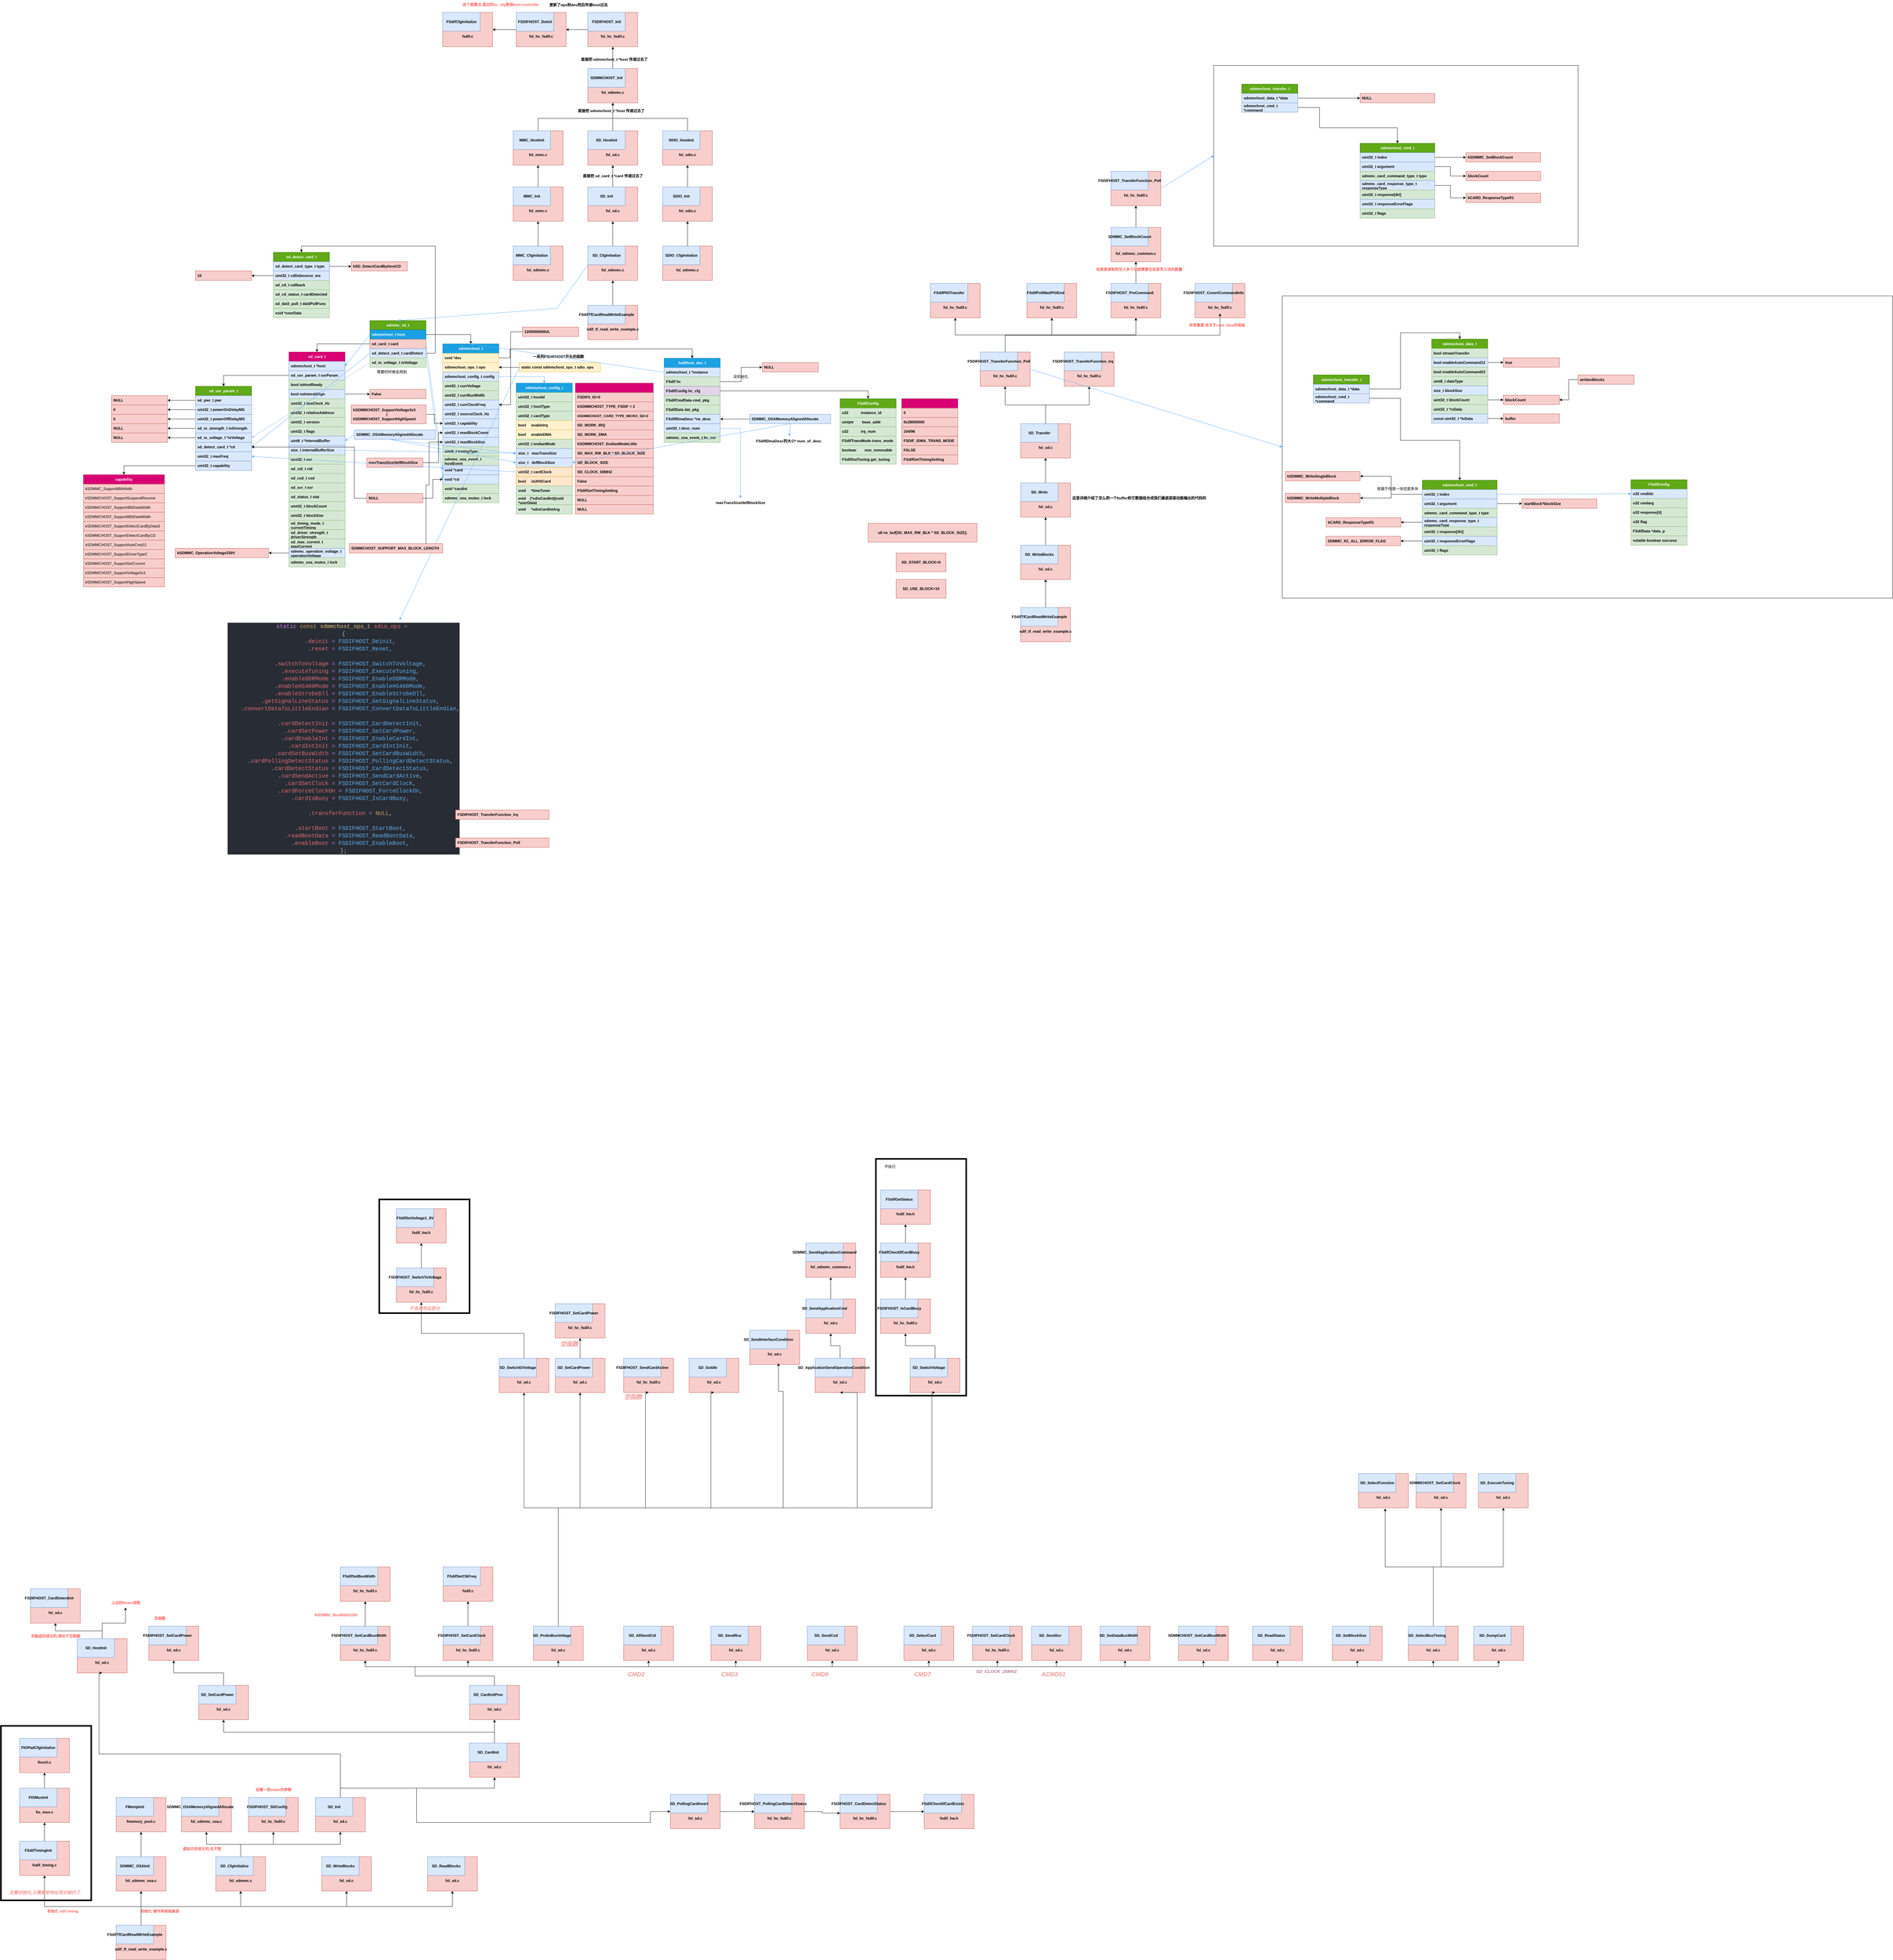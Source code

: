 <mxfile version="26.0.9">
  <diagram name="第 1 页" id="L5KTyUqzwPLymiZ0NApx">
    <mxGraphModel dx="2567" dy="547" grid="1" gridSize="10" guides="1" tooltips="1" connect="1" arrows="1" fold="1" page="1" pageScale="1" pageWidth="827" pageHeight="1169" math="0" shadow="0">
      <root>
        <mxCell id="0" />
        <mxCell id="1" parent="0" />
        <mxCell id="DbbM6Scx9cC2ncNYxUgz-29" value="" style="rounded=0;whiteSpace=wrap;html=1;fillColor=none;strokeWidth=5;" parent="1" vertex="1">
          <mxGeometry x="210" y="3990" width="290" height="365" as="geometry" />
        </mxCell>
        <mxCell id="fob9YqUY3xbOVgu9kf4H-1" value="" style="rounded=0;whiteSpace=wrap;html=1;fillColor=none;strokeWidth=5;" parent="1" vertex="1">
          <mxGeometry x="-1005" y="5680" width="290" height="560" as="geometry" />
        </mxCell>
        <mxCell id="bnDF37JBX75_FI7zeZ99-321" value="" style="rounded=0;whiteSpace=wrap;html=1;movable=0;resizable=0;rotatable=0;deletable=0;editable=0;locked=1;connectable=0;" parent="1" vertex="1">
          <mxGeometry x="3110" y="1090" width="1960" height="970" as="geometry" />
        </mxCell>
        <mxCell id="bnDF37JBX75_FI7zeZ99-350" value="" style="rounded=0;whiteSpace=wrap;html=1;" parent="1" vertex="1">
          <mxGeometry x="2890" y="350" width="1170" height="580" as="geometry" />
        </mxCell>
        <mxCell id="bnDF37JBX75_FI7zeZ99-193" value="" style="swimlane;fontStyle=1;childLayout=stackLayout;horizontal=1;startSize=30;horizontalStack=0;resizeParent=1;resizeParentMax=0;resizeLast=0;collapsible=1;marginBottom=0;whiteSpace=wrap;fillColor=#d80073;strokeColor=#A50040;swimlaneFillColor=none;fontColor=#ffffff;" parent="1" vertex="1">
          <mxGeometry x="840" y="1370" width="250" height="420" as="geometry" />
        </mxCell>
        <mxCell id="bnDF37JBX75_FI7zeZ99-194" value="FSDIF0_ID=0" style="text;strokeColor=#b85450;fillColor=#f8cecc;align=left;verticalAlign=middle;spacingLeft=4;spacingRight=4;overflow=hidden;points=[[0,0.5],[1,0.5]];portConstraint=eastwest;rotatable=0;whiteSpace=wrap;fontStyle=1;" parent="bnDF37JBX75_FI7zeZ99-193" vertex="1">
          <mxGeometry y="30" width="250" height="30" as="geometry" />
        </mxCell>
        <mxCell id="bnDF37JBX75_FI7zeZ99-195" value="kSDMMCHOST_TYPE_FSDIF = 2" style="text;strokeColor=#b85450;fillColor=#f8cecc;align=left;verticalAlign=middle;spacingLeft=4;spacingRight=4;overflow=hidden;points=[[0,0.5],[1,0.5]];portConstraint=eastwest;rotatable=0;whiteSpace=wrap;fontStyle=1;" parent="bnDF37JBX75_FI7zeZ99-193" vertex="1">
          <mxGeometry y="60" width="250" height="30" as="geometry" />
        </mxCell>
        <mxCell id="bnDF37JBX75_FI7zeZ99-196" value="kSDMMCHOST_CARD_TYPE_MICRO_SD=2" style="text;strokeColor=#b85450;fillColor=#f8cecc;align=left;verticalAlign=middle;spacingLeft=4;spacingRight=4;overflow=hidden;points=[[0,0.5],[1,0.5]];portConstraint=eastwest;rotatable=0;whiteSpace=wrap;fontStyle=1;fontSize=11;" parent="bnDF37JBX75_FI7zeZ99-193" vertex="1">
          <mxGeometry y="90" width="250" height="30" as="geometry" />
        </mxCell>
        <mxCell id="bnDF37JBX75_FI7zeZ99-197" value="SD_WORK_IRQ" style="text;strokeColor=#b85450;fillColor=#f8cecc;align=left;verticalAlign=middle;spacingLeft=4;spacingRight=4;overflow=hidden;points=[[0,0.5],[1,0.5]];portConstraint=eastwest;rotatable=0;whiteSpace=wrap;fontStyle=1" parent="bnDF37JBX75_FI7zeZ99-193" vertex="1">
          <mxGeometry y="120" width="250" height="30" as="geometry" />
        </mxCell>
        <mxCell id="bnDF37JBX75_FI7zeZ99-198" value="SD_WORK_DMA" style="text;strokeColor=#b85450;fillColor=#f8cecc;align=left;verticalAlign=middle;spacingLeft=4;spacingRight=4;overflow=hidden;points=[[0,0.5],[1,0.5]];portConstraint=eastwest;rotatable=0;whiteSpace=wrap;fontStyle=1;" parent="bnDF37JBX75_FI7zeZ99-193" vertex="1">
          <mxGeometry y="150" width="250" height="30" as="geometry" />
        </mxCell>
        <mxCell id="bnDF37JBX75_FI7zeZ99-199" value="kSDMMCHOST_EndianModeLittle" style="text;strokeColor=#b85450;fillColor=#f8cecc;align=left;verticalAlign=middle;spacingLeft=4;spacingRight=4;overflow=hidden;points=[[0,0.5],[1,0.5]];portConstraint=eastwest;rotatable=0;whiteSpace=wrap;fontStyle=1;" parent="bnDF37JBX75_FI7zeZ99-193" vertex="1">
          <mxGeometry y="180" width="250" height="30" as="geometry" />
        </mxCell>
        <mxCell id="bnDF37JBX75_FI7zeZ99-200" value="SD_MAX_RW_BLK * SD_BLOCK_SIZE" style="text;strokeColor=#b85450;fillColor=#f8cecc;align=left;verticalAlign=middle;spacingLeft=4;spacingRight=4;overflow=hidden;points=[[0,0.5],[1,0.5]];portConstraint=eastwest;rotatable=0;whiteSpace=wrap;fontStyle=1;" parent="bnDF37JBX75_FI7zeZ99-193" vertex="1">
          <mxGeometry y="210" width="250" height="30" as="geometry" />
        </mxCell>
        <mxCell id="bnDF37JBX75_FI7zeZ99-201" value="SD_BLOCK_SIZE" style="text;strokeColor=#b85450;fillColor=#f8cecc;align=left;verticalAlign=middle;spacingLeft=4;spacingRight=4;overflow=hidden;points=[[0,0.5],[1,0.5]];portConstraint=eastwest;rotatable=0;whiteSpace=wrap;fontStyle=1;" parent="bnDF37JBX75_FI7zeZ99-193" vertex="1">
          <mxGeometry y="240" width="250" height="30" as="geometry" />
        </mxCell>
        <mxCell id="bnDF37JBX75_FI7zeZ99-202" value="SD_CLOCK_50MHZ" style="text;strokeColor=#b85450;fillColor=#f8cecc;align=left;verticalAlign=middle;spacingLeft=4;spacingRight=4;overflow=hidden;points=[[0,0.5],[1,0.5]];portConstraint=eastwest;rotatable=0;whiteSpace=wrap;fontStyle=1;" parent="bnDF37JBX75_FI7zeZ99-193" vertex="1">
          <mxGeometry y="270" width="250" height="30" as="geometry" />
        </mxCell>
        <mxCell id="bnDF37JBX75_FI7zeZ99-203" value="False" style="text;strokeColor=#b85450;fillColor=#f8cecc;align=left;verticalAlign=middle;spacingLeft=4;spacingRight=4;overflow=hidden;points=[[0,0.5],[1,0.5]];portConstraint=eastwest;rotatable=0;whiteSpace=wrap;fontStyle=1;" parent="bnDF37JBX75_FI7zeZ99-193" vertex="1">
          <mxGeometry y="300" width="250" height="30" as="geometry" />
        </mxCell>
        <mxCell id="bnDF37JBX75_FI7zeZ99-204" value="FSdifGetTimingSetting" style="text;strokeColor=#b85450;fillColor=#f8cecc;align=left;verticalAlign=middle;spacingLeft=4;spacingRight=4;overflow=hidden;points=[[0,0.5],[1,0.5]];portConstraint=eastwest;rotatable=0;whiteSpace=wrap;fontStyle=1;" parent="bnDF37JBX75_FI7zeZ99-193" vertex="1">
          <mxGeometry y="330" width="250" height="30" as="geometry" />
        </mxCell>
        <mxCell id="bnDF37JBX75_FI7zeZ99-205" value="NULL" style="text;strokeColor=#b85450;fillColor=#f8cecc;align=left;verticalAlign=middle;spacingLeft=4;spacingRight=4;overflow=hidden;points=[[0,0.5],[1,0.5]];portConstraint=eastwest;rotatable=0;whiteSpace=wrap;fontStyle=1;" parent="bnDF37JBX75_FI7zeZ99-193" vertex="1">
          <mxGeometry y="360" width="250" height="30" as="geometry" />
        </mxCell>
        <mxCell id="bnDF37JBX75_FI7zeZ99-206" value="NULL" style="text;strokeColor=#b85450;fillColor=#f8cecc;align=left;verticalAlign=middle;spacingLeft=4;spacingRight=4;overflow=hidden;points=[[0,0.5],[1,0.5]];portConstraint=eastwest;rotatable=0;whiteSpace=wrap;fontStyle=1;" parent="bnDF37JBX75_FI7zeZ99-193" vertex="1">
          <mxGeometry y="390" width="250" height="30" as="geometry" />
        </mxCell>
        <mxCell id="auJRLdsWjk4SDSDRIj93-8" value="" style="group" parent="1" vertex="1" connectable="0">
          <mxGeometry x="414" y="180" width="160" height="110" as="geometry" />
        </mxCell>
        <mxCell id="auJRLdsWjk4SDSDRIj93-7" value="" style="group;fillColor=#fff2cc;strokeColor=#d6b656;container=0;" parent="auJRLdsWjk4SDSDRIj93-8" vertex="1" connectable="0">
          <mxGeometry width="160" height="110" as="geometry" />
        </mxCell>
        <mxCell id="auJRLdsWjk4SDSDRIj93-6" value="&lt;div&gt;&lt;b&gt;&lt;br&gt;&lt;/b&gt;&lt;/div&gt;&lt;div&gt;&lt;b&gt;&lt;br&gt;&lt;/b&gt;&lt;/div&gt;&lt;div&gt;&lt;b&gt;&lt;br&gt;&lt;/b&gt;&lt;/div&gt;&lt;div&gt;&lt;b&gt;fsdif.c&lt;/b&gt;&lt;/div&gt;" style="rounded=0;whiteSpace=wrap;html=1;fillColor=#f8cecc;strokeColor=#b85450;container=0;" parent="auJRLdsWjk4SDSDRIj93-8" vertex="1">
          <mxGeometry width="160" height="110" as="geometry" />
        </mxCell>
        <mxCell id="auJRLdsWjk4SDSDRIj93-1" value="&lt;b&gt;FSdifCfgInitialize&lt;/b&gt;" style="rounded=0;whiteSpace=wrap;html=1;fillColor=#dae8fc;strokeColor=#6c8ebf;container=0;" parent="auJRLdsWjk4SDSDRIj93-8" vertex="1">
          <mxGeometry width="120" height="60" as="geometry" />
        </mxCell>
        <mxCell id="auJRLdsWjk4SDSDRIj93-9" value="" style="group" parent="1" vertex="1" connectable="0">
          <mxGeometry x="650" y="180" width="160" height="110" as="geometry" />
        </mxCell>
        <mxCell id="auJRLdsWjk4SDSDRIj93-10" value="" style="group;fillColor=#fff2cc;strokeColor=#d6b656;container=0;" parent="auJRLdsWjk4SDSDRIj93-9" vertex="1" connectable="0">
          <mxGeometry width="160" height="110" as="geometry" />
        </mxCell>
        <mxCell id="auJRLdsWjk4SDSDRIj93-11" value="&lt;div&gt;&lt;b&gt;&lt;br&gt;&lt;/b&gt;&lt;/div&gt;&lt;div&gt;&lt;b&gt;&lt;br&gt;&lt;/b&gt;&lt;/div&gt;&lt;div&gt;&lt;b&gt;&lt;br&gt;&lt;/b&gt;&lt;/div&gt;&lt;div&gt;&lt;b&gt;fsl_hc_fsdif.c&lt;/b&gt;&lt;/div&gt;" style="rounded=0;whiteSpace=wrap;html=1;fillColor=#f8cecc;strokeColor=#b85450;container=0;" parent="auJRLdsWjk4SDSDRIj93-9" vertex="1">
          <mxGeometry width="160" height="110" as="geometry" />
        </mxCell>
        <mxCell id="auJRLdsWjk4SDSDRIj93-12" value="FSDIFHOST_DoInit" style="rounded=0;fillColor=#dae8fc;strokeColor=#6c8ebf;container=0;whiteSpace=wrap;fontStyle=1" parent="auJRLdsWjk4SDSDRIj93-9" vertex="1">
          <mxGeometry width="120" height="60" as="geometry" />
        </mxCell>
        <mxCell id="auJRLdsWjk4SDSDRIj93-13" style="edgeStyle=orthogonalEdgeStyle;rounded=0;orthogonalLoop=1;jettySize=auto;html=1;" parent="1" source="auJRLdsWjk4SDSDRIj93-11" target="auJRLdsWjk4SDSDRIj93-6" edge="1">
          <mxGeometry relative="1" as="geometry" />
        </mxCell>
        <mxCell id="auJRLdsWjk4SDSDRIj93-14" value="" style="group" parent="1" vertex="1" connectable="0">
          <mxGeometry x="880" y="180" width="160" height="110" as="geometry" />
        </mxCell>
        <mxCell id="auJRLdsWjk4SDSDRIj93-15" value="" style="group;fillColor=#fff2cc;strokeColor=#d6b656;container=0;" parent="auJRLdsWjk4SDSDRIj93-14" vertex="1" connectable="0">
          <mxGeometry width="160" height="110" as="geometry" />
        </mxCell>
        <mxCell id="auJRLdsWjk4SDSDRIj93-16" value="&lt;div&gt;&lt;b&gt;&lt;br&gt;&lt;/b&gt;&lt;/div&gt;&lt;div&gt;&lt;b&gt;&lt;br&gt;&lt;/b&gt;&lt;/div&gt;&lt;div&gt;&lt;b&gt;&lt;br&gt;&lt;/b&gt;&lt;/div&gt;&lt;div&gt;&lt;b&gt;fsl_hc_fsdif.c&lt;/b&gt;&lt;/div&gt;" style="rounded=0;whiteSpace=wrap;html=1;fillColor=#f8cecc;strokeColor=#b85450;container=0;" parent="auJRLdsWjk4SDSDRIj93-14" vertex="1">
          <mxGeometry width="160" height="110" as="geometry" />
        </mxCell>
        <mxCell id="auJRLdsWjk4SDSDRIj93-17" value="FSDIFHOST_Init" style="rounded=0;fillColor=#dae8fc;strokeColor=#6c8ebf;container=0;whiteSpace=wrap;fontStyle=1;html=1;" parent="auJRLdsWjk4SDSDRIj93-14" vertex="1">
          <mxGeometry width="120" height="60" as="geometry" />
        </mxCell>
        <mxCell id="auJRLdsWjk4SDSDRIj93-18" style="edgeStyle=orthogonalEdgeStyle;rounded=0;orthogonalLoop=1;jettySize=auto;html=1;entryX=1;entryY=0.5;entryDx=0;entryDy=0;" parent="1" source="auJRLdsWjk4SDSDRIj93-16" target="auJRLdsWjk4SDSDRIj93-11" edge="1">
          <mxGeometry relative="1" as="geometry" />
        </mxCell>
        <mxCell id="auJRLdsWjk4SDSDRIj93-19" value="" style="group;" parent="1" vertex="1" connectable="0">
          <mxGeometry x="880" y="360" width="160" height="110" as="geometry" />
        </mxCell>
        <mxCell id="auJRLdsWjk4SDSDRIj93-20" value="" style="group;fillColor=#fff2cc;strokeColor=#d6b656;container=0;" parent="auJRLdsWjk4SDSDRIj93-19" vertex="1" connectable="0">
          <mxGeometry width="160" height="110" as="geometry" />
        </mxCell>
        <mxCell id="auJRLdsWjk4SDSDRIj93-21" value="&lt;div&gt;&lt;b&gt;&lt;br&gt;&lt;/b&gt;&lt;/div&gt;&lt;div&gt;&lt;b&gt;&lt;br&gt;&lt;/b&gt;&lt;/div&gt;&lt;div&gt;&lt;b&gt;&lt;br&gt;&lt;/b&gt;&lt;/div&gt;&lt;div&gt;&lt;b&gt;fsl_sdmmc.c&lt;/b&gt;&lt;/div&gt;" style="rounded=0;whiteSpace=wrap;html=1;fillColor=#f8cecc;strokeColor=#b85450;container=0;" parent="auJRLdsWjk4SDSDRIj93-19" vertex="1">
          <mxGeometry width="160" height="110" as="geometry" />
        </mxCell>
        <mxCell id="auJRLdsWjk4SDSDRIj93-22" value="SDMMCHOST_Init" style="rounded=0;fillColor=#dae8fc;strokeColor=#6c8ebf;container=0;whiteSpace=wrap;fontStyle=1;" parent="auJRLdsWjk4SDSDRIj93-19" vertex="1">
          <mxGeometry width="120" height="60" as="geometry" />
        </mxCell>
        <mxCell id="auJRLdsWjk4SDSDRIj93-23" style="edgeStyle=orthogonalEdgeStyle;rounded=0;orthogonalLoop=1;jettySize=auto;html=1;entryX=0.5;entryY=1;entryDx=0;entryDy=0;" parent="1" source="auJRLdsWjk4SDSDRIj93-21" target="auJRLdsWjk4SDSDRIj93-16" edge="1">
          <mxGeometry relative="1" as="geometry" />
        </mxCell>
        <mxCell id="auJRLdsWjk4SDSDRIj93-24" value="" style="group;" parent="1" vertex="1" connectable="0">
          <mxGeometry x="640" y="560" width="160" height="110" as="geometry" />
        </mxCell>
        <mxCell id="auJRLdsWjk4SDSDRIj93-25" value="" style="group;fillColor=#fff2cc;strokeColor=#d6b656;container=0;" parent="auJRLdsWjk4SDSDRIj93-24" vertex="1" connectable="0">
          <mxGeometry width="160" height="110" as="geometry" />
        </mxCell>
        <mxCell id="auJRLdsWjk4SDSDRIj93-26" value="&lt;div&gt;&lt;b&gt;&lt;br&gt;&lt;/b&gt;&lt;/div&gt;&lt;div&gt;&lt;b&gt;&lt;br&gt;&lt;/b&gt;&lt;/div&gt;&lt;div&gt;&lt;b&gt;&lt;br&gt;&lt;/b&gt;&lt;/div&gt;&lt;div&gt;&lt;b&gt;fsl_mmc.c&lt;/b&gt;&lt;/div&gt;" style="rounded=0;whiteSpace=wrap;html=1;fillColor=#f8cecc;strokeColor=#b85450;container=0;" parent="auJRLdsWjk4SDSDRIj93-24" vertex="1">
          <mxGeometry width="160" height="110" as="geometry" />
        </mxCell>
        <mxCell id="auJRLdsWjk4SDSDRIj93-27" value="MMC_HostInit" style="rounded=0;fillColor=#dae8fc;strokeColor=#6c8ebf;container=0;whiteSpace=wrap;fontStyle=1;html=1;" parent="auJRLdsWjk4SDSDRIj93-24" vertex="1">
          <mxGeometry width="120" height="60" as="geometry" />
        </mxCell>
        <mxCell id="auJRLdsWjk4SDSDRIj93-29" value="" style="group;" parent="1" vertex="1" connectable="0">
          <mxGeometry x="880" y="560" width="160" height="110" as="geometry" />
        </mxCell>
        <mxCell id="auJRLdsWjk4SDSDRIj93-30" value="" style="group;fillColor=#fff2cc;strokeColor=#d6b656;container=0;" parent="auJRLdsWjk4SDSDRIj93-29" vertex="1" connectable="0">
          <mxGeometry width="160" height="110" as="geometry" />
        </mxCell>
        <mxCell id="auJRLdsWjk4SDSDRIj93-31" value="&lt;div&gt;&lt;b&gt;&lt;br&gt;&lt;/b&gt;&lt;/div&gt;&lt;div&gt;&lt;b&gt;&lt;br&gt;&lt;/b&gt;&lt;/div&gt;&lt;div&gt;&lt;b&gt;&lt;br&gt;&lt;/b&gt;&lt;/div&gt;&lt;div&gt;&lt;b&gt;fsl_sd.c&lt;/b&gt;&lt;/div&gt;" style="rounded=0;whiteSpace=wrap;html=1;fillColor=#f8cecc;strokeColor=#b85450;container=0;" parent="auJRLdsWjk4SDSDRIj93-29" vertex="1">
          <mxGeometry width="160" height="110" as="geometry" />
        </mxCell>
        <mxCell id="auJRLdsWjk4SDSDRIj93-32" value="SD_HostInit" style="rounded=0;fillColor=#dae8fc;strokeColor=#6c8ebf;container=0;whiteSpace=wrap;fontStyle=1;" parent="auJRLdsWjk4SDSDRIj93-29" vertex="1">
          <mxGeometry width="120" height="60" as="geometry" />
        </mxCell>
        <mxCell id="auJRLdsWjk4SDSDRIj93-34" value="" style="group;" parent="1" vertex="1" connectable="0">
          <mxGeometry x="1120" y="560" width="160" height="110" as="geometry" />
        </mxCell>
        <mxCell id="auJRLdsWjk4SDSDRIj93-35" value="" style="group;fillColor=#fff2cc;strokeColor=#d6b656;container=0;" parent="auJRLdsWjk4SDSDRIj93-34" vertex="1" connectable="0">
          <mxGeometry width="160" height="110" as="geometry" />
        </mxCell>
        <mxCell id="auJRLdsWjk4SDSDRIj93-36" value="&lt;div&gt;&lt;b&gt;&lt;br&gt;&lt;/b&gt;&lt;/div&gt;&lt;div&gt;&lt;b&gt;&lt;br&gt;&lt;/b&gt;&lt;/div&gt;&lt;div&gt;&lt;b&gt;&lt;br&gt;&lt;/b&gt;&lt;/div&gt;&lt;div&gt;&lt;b&gt;fsl_sdio.c&lt;/b&gt;&lt;/div&gt;" style="rounded=0;whiteSpace=wrap;html=1;fillColor=#f8cecc;strokeColor=#b85450;container=0;" parent="auJRLdsWjk4SDSDRIj93-34" vertex="1">
          <mxGeometry width="160" height="110" as="geometry" />
        </mxCell>
        <mxCell id="auJRLdsWjk4SDSDRIj93-37" value="SDIO_HostInit" style="rounded=0;fillColor=#dae8fc;strokeColor=#6c8ebf;container=0;whiteSpace=wrap;fontStyle=1;" parent="auJRLdsWjk4SDSDRIj93-34" vertex="1">
          <mxGeometry width="120" height="60" as="geometry" />
        </mxCell>
        <mxCell id="auJRLdsWjk4SDSDRIj93-38" style="edgeStyle=orthogonalEdgeStyle;rounded=0;orthogonalLoop=1;jettySize=auto;html=1;entryX=0.5;entryY=1;entryDx=0;entryDy=0;" parent="1" source="auJRLdsWjk4SDSDRIj93-26" target="auJRLdsWjk4SDSDRIj93-21" edge="1">
          <mxGeometry relative="1" as="geometry">
            <Array as="points">
              <mxPoint x="720" y="520" />
              <mxPoint x="960" y="520" />
            </Array>
          </mxGeometry>
        </mxCell>
        <mxCell id="auJRLdsWjk4SDSDRIj93-39" style="edgeStyle=orthogonalEdgeStyle;rounded=0;orthogonalLoop=1;jettySize=auto;html=1;entryX=0.5;entryY=1;entryDx=0;entryDy=0;" parent="1" source="auJRLdsWjk4SDSDRIj93-31" target="auJRLdsWjk4SDSDRIj93-21" edge="1">
          <mxGeometry relative="1" as="geometry" />
        </mxCell>
        <mxCell id="auJRLdsWjk4SDSDRIj93-40" style="edgeStyle=orthogonalEdgeStyle;rounded=0;orthogonalLoop=1;jettySize=auto;html=1;" parent="1" source="auJRLdsWjk4SDSDRIj93-36" target="auJRLdsWjk4SDSDRIj93-21" edge="1">
          <mxGeometry relative="1" as="geometry">
            <Array as="points">
              <mxPoint x="1200" y="520" />
              <mxPoint x="960" y="520" />
            </Array>
          </mxGeometry>
        </mxCell>
        <mxCell id="bnDF37JBX75_FI7zeZ99-1" value="" style="group;" parent="1" vertex="1" connectable="0">
          <mxGeometry x="640" y="740" width="160" height="110" as="geometry" />
        </mxCell>
        <mxCell id="bnDF37JBX75_FI7zeZ99-2" value="" style="group;fillColor=#fff2cc;strokeColor=#d6b656;container=0;" parent="bnDF37JBX75_FI7zeZ99-1" vertex="1" connectable="0">
          <mxGeometry width="160" height="110" as="geometry" />
        </mxCell>
        <mxCell id="bnDF37JBX75_FI7zeZ99-3" value="&lt;div&gt;&lt;b&gt;&lt;br&gt;&lt;/b&gt;&lt;/div&gt;&lt;div&gt;&lt;b&gt;&lt;br&gt;&lt;/b&gt;&lt;/div&gt;&lt;div&gt;&lt;b&gt;&lt;br&gt;&lt;/b&gt;&lt;/div&gt;&lt;div&gt;&lt;b&gt;fsl_mmc.c&lt;/b&gt;&lt;/div&gt;" style="rounded=0;whiteSpace=wrap;html=1;fillColor=#f8cecc;strokeColor=#b85450;container=0;" parent="bnDF37JBX75_FI7zeZ99-1" vertex="1">
          <mxGeometry width="160" height="110" as="geometry" />
        </mxCell>
        <mxCell id="bnDF37JBX75_FI7zeZ99-4" value="MMC_Init" style="rounded=0;fillColor=#dae8fc;strokeColor=#6c8ebf;container=0;whiteSpace=wrap;fontStyle=1;html=1;" parent="bnDF37JBX75_FI7zeZ99-1" vertex="1">
          <mxGeometry width="120" height="60" as="geometry" />
        </mxCell>
        <mxCell id="bnDF37JBX75_FI7zeZ99-5" style="edgeStyle=orthogonalEdgeStyle;rounded=0;orthogonalLoop=1;jettySize=auto;html=1;" parent="1" source="bnDF37JBX75_FI7zeZ99-3" target="auJRLdsWjk4SDSDRIj93-26" edge="1">
          <mxGeometry relative="1" as="geometry" />
        </mxCell>
        <mxCell id="bnDF37JBX75_FI7zeZ99-6" value="" style="group;" parent="1" vertex="1" connectable="0">
          <mxGeometry x="880" y="740" width="160" height="110" as="geometry" />
        </mxCell>
        <mxCell id="bnDF37JBX75_FI7zeZ99-7" value="" style="group;fillColor=#fff2cc;strokeColor=#d6b656;container=0;" parent="bnDF37JBX75_FI7zeZ99-6" vertex="1" connectable="0">
          <mxGeometry width="160" height="110" as="geometry" />
        </mxCell>
        <mxCell id="bnDF37JBX75_FI7zeZ99-8" value="&lt;div&gt;&lt;b&gt;&lt;br&gt;&lt;/b&gt;&lt;/div&gt;&lt;div&gt;&lt;b&gt;&lt;br&gt;&lt;/b&gt;&lt;/div&gt;&lt;div&gt;&lt;b&gt;&lt;br&gt;&lt;/b&gt;&lt;/div&gt;&lt;div&gt;&lt;b&gt;fsl_sd.c&lt;/b&gt;&lt;/div&gt;" style="rounded=0;whiteSpace=wrap;html=1;fillColor=#f8cecc;strokeColor=#b85450;container=0;" parent="bnDF37JBX75_FI7zeZ99-6" vertex="1">
          <mxGeometry width="160" height="110" as="geometry" />
        </mxCell>
        <mxCell id="bnDF37JBX75_FI7zeZ99-9" value="SD_Init" style="rounded=0;fillColor=#dae8fc;strokeColor=#6c8ebf;container=0;whiteSpace=wrap;fontStyle=1;html=1;" parent="bnDF37JBX75_FI7zeZ99-6" vertex="1">
          <mxGeometry width="120" height="60" as="geometry" />
        </mxCell>
        <mxCell id="bnDF37JBX75_FI7zeZ99-10" style="edgeStyle=orthogonalEdgeStyle;rounded=0;orthogonalLoop=1;jettySize=auto;html=1;entryX=0.5;entryY=1;entryDx=0;entryDy=0;" parent="1" source="bnDF37JBX75_FI7zeZ99-8" target="auJRLdsWjk4SDSDRIj93-31" edge="1">
          <mxGeometry relative="1" as="geometry" />
        </mxCell>
        <mxCell id="bnDF37JBX75_FI7zeZ99-11" value="" style="group;html=1;" parent="1" vertex="1" connectable="0">
          <mxGeometry x="1120" y="740" width="160" height="110" as="geometry" />
        </mxCell>
        <mxCell id="bnDF37JBX75_FI7zeZ99-12" value="" style="group;fillColor=#fff2cc;strokeColor=#d6b656;container=0;" parent="bnDF37JBX75_FI7zeZ99-11" vertex="1" connectable="0">
          <mxGeometry width="160" height="110" as="geometry" />
        </mxCell>
        <mxCell id="bnDF37JBX75_FI7zeZ99-13" value="&lt;div&gt;&lt;b&gt;&lt;br&gt;&lt;/b&gt;&lt;/div&gt;&lt;div&gt;&lt;b&gt;&lt;br&gt;&lt;/b&gt;&lt;/div&gt;&lt;div&gt;&lt;b&gt;&lt;br&gt;&lt;/b&gt;&lt;/div&gt;&lt;div&gt;&lt;b&gt;fsl_sdio.c&lt;/b&gt;&lt;/div&gt;" style="rounded=0;whiteSpace=wrap;html=1;fillColor=#f8cecc;strokeColor=#b85450;container=0;" parent="bnDF37JBX75_FI7zeZ99-11" vertex="1">
          <mxGeometry width="160" height="110" as="geometry" />
        </mxCell>
        <mxCell id="bnDF37JBX75_FI7zeZ99-14" value="SDIO_Init" style="rounded=0;fillColor=#dae8fc;strokeColor=#6c8ebf;container=0;whiteSpace=wrap;fontStyle=1;html=1;" parent="bnDF37JBX75_FI7zeZ99-11" vertex="1">
          <mxGeometry width="120" height="60" as="geometry" />
        </mxCell>
        <mxCell id="bnDF37JBX75_FI7zeZ99-15" style="edgeStyle=orthogonalEdgeStyle;rounded=0;orthogonalLoop=1;jettySize=auto;html=1;entryX=0.5;entryY=1;entryDx=0;entryDy=0;" parent="1" source="bnDF37JBX75_FI7zeZ99-13" target="auJRLdsWjk4SDSDRIj93-36" edge="1">
          <mxGeometry relative="1" as="geometry" />
        </mxCell>
        <mxCell id="bnDF37JBX75_FI7zeZ99-16" value="" style="group;" parent="1" vertex="1" connectable="0">
          <mxGeometry x="880" y="930" width="160" height="110" as="geometry" />
        </mxCell>
        <mxCell id="bnDF37JBX75_FI7zeZ99-17" value="" style="group;fillColor=#fff2cc;strokeColor=#d6b656;container=0;" parent="bnDF37JBX75_FI7zeZ99-16" vertex="1" connectable="0">
          <mxGeometry width="160" height="110" as="geometry" />
        </mxCell>
        <mxCell id="bnDF37JBX75_FI7zeZ99-18" value="&lt;div&gt;&lt;b&gt;&lt;br&gt;&lt;/b&gt;&lt;/div&gt;&lt;div&gt;&lt;b&gt;&lt;br&gt;&lt;/b&gt;&lt;/div&gt;&lt;div&gt;&lt;b&gt;&lt;br&gt;&lt;/b&gt;&lt;/div&gt;&lt;div&gt;&lt;b&gt;fsl_sdmmc.c&lt;/b&gt;&lt;/div&gt;" style="rounded=0;whiteSpace=wrap;html=1;fillColor=#f8cecc;strokeColor=#b85450;container=0;" parent="bnDF37JBX75_FI7zeZ99-16" vertex="1">
          <mxGeometry width="160" height="110" as="geometry" />
        </mxCell>
        <mxCell id="bnDF37JBX75_FI7zeZ99-19" value="SD_CfgInitialize" style="rounded=0;fillColor=#dae8fc;strokeColor=#6c8ebf;container=0;whiteSpace=wrap;fontStyle=1;" parent="bnDF37JBX75_FI7zeZ99-16" vertex="1">
          <mxGeometry width="120" height="60" as="geometry" />
        </mxCell>
        <mxCell id="bnDF37JBX75_FI7zeZ99-20" style="edgeStyle=orthogonalEdgeStyle;rounded=0;orthogonalLoop=1;jettySize=auto;html=1;" parent="1" source="bnDF37JBX75_FI7zeZ99-18" target="bnDF37JBX75_FI7zeZ99-8" edge="1">
          <mxGeometry relative="1" as="geometry" />
        </mxCell>
        <mxCell id="bnDF37JBX75_FI7zeZ99-21" value="" style="group;" parent="1" vertex="1" connectable="0">
          <mxGeometry x="640" y="930" width="160" height="110" as="geometry" />
        </mxCell>
        <mxCell id="bnDF37JBX75_FI7zeZ99-22" value="" style="group;fillColor=#fff2cc;strokeColor=#d6b656;container=0;" parent="bnDF37JBX75_FI7zeZ99-21" vertex="1" connectable="0">
          <mxGeometry width="160" height="110" as="geometry" />
        </mxCell>
        <mxCell id="bnDF37JBX75_FI7zeZ99-23" value="&lt;div&gt;&lt;b&gt;&lt;br&gt;&lt;/b&gt;&lt;/div&gt;&lt;div&gt;&lt;b&gt;&lt;br&gt;&lt;/b&gt;&lt;/div&gt;&lt;div&gt;&lt;b&gt;&lt;br&gt;&lt;/b&gt;&lt;/div&gt;&lt;div&gt;&lt;b&gt;fsl_sdmmc.c&lt;/b&gt;&lt;/div&gt;" style="rounded=0;whiteSpace=wrap;html=1;fillColor=#f8cecc;strokeColor=#b85450;container=0;" parent="bnDF37JBX75_FI7zeZ99-21" vertex="1">
          <mxGeometry width="160" height="110" as="geometry" />
        </mxCell>
        <mxCell id="bnDF37JBX75_FI7zeZ99-24" value="MMC_CfgInitialize" style="rounded=0;fillColor=#dae8fc;strokeColor=#6c8ebf;container=0;whiteSpace=wrap;fontStyle=1;" parent="bnDF37JBX75_FI7zeZ99-21" vertex="1">
          <mxGeometry width="120" height="60" as="geometry" />
        </mxCell>
        <mxCell id="bnDF37JBX75_FI7zeZ99-25" style="edgeStyle=orthogonalEdgeStyle;rounded=0;orthogonalLoop=1;jettySize=auto;html=1;" parent="1" source="bnDF37JBX75_FI7zeZ99-23" target="bnDF37JBX75_FI7zeZ99-3" edge="1">
          <mxGeometry relative="1" as="geometry" />
        </mxCell>
        <mxCell id="bnDF37JBX75_FI7zeZ99-26" value="" style="group;" parent="1" vertex="1" connectable="0">
          <mxGeometry x="1120" y="930" width="160" height="110" as="geometry" />
        </mxCell>
        <mxCell id="bnDF37JBX75_FI7zeZ99-27" value="" style="group;fillColor=#fff2cc;strokeColor=#d6b656;container=0;" parent="bnDF37JBX75_FI7zeZ99-26" vertex="1" connectable="0">
          <mxGeometry width="160" height="110" as="geometry" />
        </mxCell>
        <mxCell id="bnDF37JBX75_FI7zeZ99-28" value="&lt;div&gt;&lt;b&gt;&lt;br&gt;&lt;/b&gt;&lt;/div&gt;&lt;div&gt;&lt;b&gt;&lt;br&gt;&lt;/b&gt;&lt;/div&gt;&lt;div&gt;&lt;b&gt;&lt;br&gt;&lt;/b&gt;&lt;/div&gt;&lt;div&gt;&lt;b&gt;fsl_sdmmc.c&lt;/b&gt;&lt;/div&gt;" style="rounded=0;whiteSpace=wrap;html=1;fillColor=#f8cecc;strokeColor=#b85450;container=0;" parent="bnDF37JBX75_FI7zeZ99-26" vertex="1">
          <mxGeometry width="160" height="110" as="geometry" />
        </mxCell>
        <mxCell id="bnDF37JBX75_FI7zeZ99-29" value="SDIO_CfgInitialize" style="rounded=0;fillColor=#dae8fc;strokeColor=#6c8ebf;container=0;whiteSpace=wrap;fontStyle=1;html=1;" parent="bnDF37JBX75_FI7zeZ99-26" vertex="1">
          <mxGeometry width="120" height="60" as="geometry" />
        </mxCell>
        <mxCell id="bnDF37JBX75_FI7zeZ99-30" style="edgeStyle=orthogonalEdgeStyle;rounded=0;orthogonalLoop=1;jettySize=auto;html=1;entryX=0.5;entryY=1;entryDx=0;entryDy=0;" parent="1" source="bnDF37JBX75_FI7zeZ99-28" target="bnDF37JBX75_FI7zeZ99-13" edge="1">
          <mxGeometry relative="1" as="geometry" />
        </mxCell>
        <mxCell id="bnDF37JBX75_FI7zeZ99-31" value="" style="group;" parent="1" vertex="1" connectable="0">
          <mxGeometry x="880" y="1120" width="160" height="110" as="geometry" />
        </mxCell>
        <mxCell id="bnDF37JBX75_FI7zeZ99-32" value="" style="group;fillColor=#fff2cc;strokeColor=#d6b656;container=0;" parent="bnDF37JBX75_FI7zeZ99-31" vertex="1" connectable="0">
          <mxGeometry width="160" height="110" as="geometry" />
        </mxCell>
        <mxCell id="bnDF37JBX75_FI7zeZ99-33" value="&lt;div&gt;&lt;b&gt;&lt;br&gt;&lt;/b&gt;&lt;/div&gt;&lt;div&gt;&lt;b&gt;&lt;br&gt;&lt;/b&gt;&lt;/div&gt;&lt;div&gt;&lt;b&gt;&lt;br&gt;&lt;/b&gt;&lt;/div&gt;&lt;div&gt;&lt;b&gt;sdif_tf_read_write_example.c&lt;/b&gt;&lt;/div&gt;" style="rounded=0;whiteSpace=wrap;html=1;fillColor=#f8cecc;strokeColor=#b85450;container=0;" parent="bnDF37JBX75_FI7zeZ99-31" vertex="1">
          <mxGeometry width="160" height="110" as="geometry" />
        </mxCell>
        <mxCell id="bnDF37JBX75_FI7zeZ99-34" value="FSdifTfCardReadWriteExample" style="rounded=0;fillColor=#dae8fc;strokeColor=#6c8ebf;container=0;whiteSpace=wrap;fontStyle=1;" parent="bnDF37JBX75_FI7zeZ99-31" vertex="1">
          <mxGeometry width="120" height="60" as="geometry" />
        </mxCell>
        <mxCell id="bnDF37JBX75_FI7zeZ99-35" style="edgeStyle=orthogonalEdgeStyle;rounded=0;orthogonalLoop=1;jettySize=auto;html=1;entryX=0.5;entryY=1;entryDx=0;entryDy=0;" parent="1" source="bnDF37JBX75_FI7zeZ99-33" target="bnDF37JBX75_FI7zeZ99-18" edge="1">
          <mxGeometry relative="1" as="geometry" />
        </mxCell>
        <mxCell id="bnDF37JBX75_FI7zeZ99-36" value="sdmmc_sd_t" style="swimlane;fontStyle=1;childLayout=stackLayout;horizontal=1;startSize=30;horizontalStack=0;resizeParent=1;resizeParentMax=0;resizeLast=0;collapsible=1;marginBottom=0;whiteSpace=wrap;html=1;fillColor=#60a917;strokeColor=#2D7600;fontColor=#ffffff;" parent="1" vertex="1">
          <mxGeometry x="180" y="1169" width="180" height="150" as="geometry" />
        </mxCell>
        <mxCell id="bnDF37JBX75_FI7zeZ99-37" value="sdmmchost_t host" style="text;strokeColor=#006EAF;fillColor=#1ba1e2;align=left;verticalAlign=middle;spacingLeft=4;spacingRight=4;overflow=hidden;points=[[0,0.5],[1,0.5]];portConstraint=eastwest;rotatable=0;whiteSpace=wrap;fontStyle=1;html=1;fontColor=#ffffff;" parent="bnDF37JBX75_FI7zeZ99-36" vertex="1">
          <mxGeometry y="30" width="180" height="30" as="geometry" />
        </mxCell>
        <mxCell id="bnDF37JBX75_FI7zeZ99-38" value="sd_card_t card" style="text;strokeColor=#b85450;fillColor=#f8cecc;align=left;verticalAlign=middle;spacingLeft=4;spacingRight=4;overflow=hidden;points=[[0,0.5],[1,0.5]];portConstraint=eastwest;rotatable=0;whiteSpace=wrap;fontStyle=1;html=1;" parent="bnDF37JBX75_FI7zeZ99-36" vertex="1">
          <mxGeometry y="60" width="180" height="30" as="geometry" />
        </mxCell>
        <mxCell id="bnDF37JBX75_FI7zeZ99-39" value="sd_detect_card_t cardDetect" style="text;strokeColor=#6c8ebf;fillColor=#dae8fc;align=left;verticalAlign=middle;spacingLeft=4;spacingRight=4;overflow=hidden;points=[[0,0.5],[1,0.5]];portConstraint=eastwest;rotatable=0;whiteSpace=wrap;fontStyle=1;html=1;" parent="bnDF37JBX75_FI7zeZ99-36" vertex="1">
          <mxGeometry y="90" width="180" height="30" as="geometry" />
        </mxCell>
        <mxCell id="bnDF37JBX75_FI7zeZ99-40" value="sd_io_voltage_t ioVoltage" style="text;align=left;verticalAlign=middle;spacingLeft=4;spacingRight=4;overflow=hidden;points=[[0,0.5],[1,0.5]];portConstraint=eastwest;rotatable=0;whiteSpace=wrap;fontStyle=1;html=1;fillColor=#d5e8d4;strokeColor=#82b366;" parent="bnDF37JBX75_FI7zeZ99-36" vertex="1">
          <mxGeometry y="120" width="180" height="30" as="geometry" />
        </mxCell>
        <mxCell id="bnDF37JBX75_FI7zeZ99-41" value="sdmmchost_config_t" style="swimlane;fontStyle=1;childLayout=stackLayout;horizontal=1;startSize=30;horizontalStack=0;resizeParent=1;resizeParentMax=0;resizeLast=0;collapsible=1;marginBottom=0;whiteSpace=wrap;fillColor=#1ba1e2;strokeColor=#006EAF;html=1;swimlaneFillColor=none;fontColor=#ffffff;" parent="1" vertex="1">
          <mxGeometry x="650" y="1370" width="180" height="420" as="geometry" />
        </mxCell>
        <mxCell id="bnDF37JBX75_FI7zeZ99-42" value="uint32_t hostId" style="text;strokeColor=#82b366;fillColor=#d5e8d4;align=left;verticalAlign=middle;spacingLeft=4;spacingRight=4;overflow=hidden;points=[[0,0.5],[1,0.5]];portConstraint=eastwest;rotatable=0;whiteSpace=wrap;fontStyle=1;html=1;" parent="bnDF37JBX75_FI7zeZ99-41" vertex="1">
          <mxGeometry y="30" width="180" height="30" as="geometry" />
        </mxCell>
        <mxCell id="bnDF37JBX75_FI7zeZ99-43" value="uint32_t hostType" style="text;strokeColor=#82b366;fillColor=#d5e8d4;align=left;verticalAlign=middle;spacingLeft=4;spacingRight=4;overflow=hidden;points=[[0,0.5],[1,0.5]];portConstraint=eastwest;rotatable=0;whiteSpace=wrap;fontStyle=1;html=1;" parent="bnDF37JBX75_FI7zeZ99-41" vertex="1">
          <mxGeometry y="60" width="180" height="30" as="geometry" />
        </mxCell>
        <mxCell id="bnDF37JBX75_FI7zeZ99-44" value="uint32_t cardType" style="text;strokeColor=#82b366;fillColor=#d5e8d4;align=left;verticalAlign=middle;spacingLeft=4;spacingRight=4;overflow=hidden;points=[[0,0.5],[1,0.5]];portConstraint=eastwest;rotatable=0;whiteSpace=wrap;fontStyle=1;html=1;" parent="bnDF37JBX75_FI7zeZ99-41" vertex="1">
          <mxGeometry y="90" width="180" height="30" as="geometry" />
        </mxCell>
        <mxCell id="bnDF37JBX75_FI7zeZ99-45" value="bool     enableIrq" style="text;strokeColor=#d6b656;fillColor=#fff2cc;align=left;verticalAlign=middle;spacingLeft=4;spacingRight=4;overflow=hidden;points=[[0,0.5],[1,0.5]];portConstraint=eastwest;rotatable=0;whiteSpace=wrap;fontStyle=1" parent="bnDF37JBX75_FI7zeZ99-41" vertex="1">
          <mxGeometry y="120" width="180" height="30" as="geometry" />
        </mxCell>
        <mxCell id="bnDF37JBX75_FI7zeZ99-46" value="bool     enableDMA" style="text;strokeColor=#d6b656;fillColor=#fff2cc;align=left;verticalAlign=middle;spacingLeft=4;spacingRight=4;overflow=hidden;points=[[0,0.5],[1,0.5]];portConstraint=eastwest;rotatable=0;whiteSpace=wrap;fontStyle=1;html=1;" parent="bnDF37JBX75_FI7zeZ99-41" vertex="1">
          <mxGeometry y="150" width="180" height="30" as="geometry" />
        </mxCell>
        <mxCell id="bnDF37JBX75_FI7zeZ99-47" value="uint32_t endianMode" style="text;strokeColor=#82b366;fillColor=#d5e8d4;align=left;verticalAlign=middle;spacingLeft=4;spacingRight=4;overflow=hidden;points=[[0,0.5],[1,0.5]];portConstraint=eastwest;rotatable=0;whiteSpace=wrap;fontStyle=1;html=1;" parent="bnDF37JBX75_FI7zeZ99-41" vertex="1">
          <mxGeometry y="180" width="180" height="30" as="geometry" />
        </mxCell>
        <mxCell id="bnDF37JBX75_FI7zeZ99-48" value="size_t   maxTransSize" style="text;strokeColor=#6c8ebf;fillColor=#dae8fc;align=left;verticalAlign=middle;spacingLeft=4;spacingRight=4;overflow=hidden;points=[[0,0.5],[1,0.5]];portConstraint=eastwest;rotatable=0;whiteSpace=wrap;fontStyle=1;html=1;" parent="bnDF37JBX75_FI7zeZ99-41" vertex="1">
          <mxGeometry y="210" width="180" height="30" as="geometry" />
        </mxCell>
        <mxCell id="bnDF37JBX75_FI7zeZ99-49" value="size_t   defBlockSize" style="text;strokeColor=#6c8ebf;fillColor=#dae8fc;align=left;verticalAlign=middle;spacingLeft=4;spacingRight=4;overflow=hidden;points=[[0,0.5],[1,0.5]];portConstraint=eastwest;rotatable=0;whiteSpace=wrap;fontStyle=1;" parent="bnDF37JBX75_FI7zeZ99-41" vertex="1">
          <mxGeometry y="240" width="180" height="30" as="geometry" />
        </mxCell>
        <mxCell id="bnDF37JBX75_FI7zeZ99-50" value="uint32_t cardClock" style="text;strokeColor=#d79b00;fillColor=#ffe6cc;align=left;verticalAlign=middle;spacingLeft=4;spacingRight=4;overflow=hidden;points=[[0,0.5],[1,0.5]];portConstraint=eastwest;rotatable=0;whiteSpace=wrap;fontStyle=1;" parent="bnDF37JBX75_FI7zeZ99-41" vertex="1">
          <mxGeometry y="270" width="180" height="30" as="geometry" />
        </mxCell>
        <mxCell id="bnDF37JBX75_FI7zeZ99-51" value="bool     isUHSCard" style="text;strokeColor=#d79b00;fillColor=#ffe6cc;align=left;verticalAlign=middle;spacingLeft=4;spacingRight=4;overflow=hidden;points=[[0,0.5],[1,0.5]];portConstraint=eastwest;rotatable=0;whiteSpace=wrap;fontStyle=1;" parent="bnDF37JBX75_FI7zeZ99-41" vertex="1">
          <mxGeometry y="300" width="180" height="30" as="geometry" />
        </mxCell>
        <mxCell id="bnDF37JBX75_FI7zeZ99-52" value="void     *timeTuner" style="text;strokeColor=#82b366;fillColor=#d5e8d4;align=left;verticalAlign=middle;spacingLeft=4;spacingRight=4;overflow=hidden;points=[[0,0.5],[1,0.5]];portConstraint=eastwest;rotatable=0;whiteSpace=wrap;fontStyle=1;" parent="bnDF37JBX75_FI7zeZ99-41" vertex="1">
          <mxGeometry y="330" width="180" height="30" as="geometry" />
        </mxCell>
        <mxCell id="bnDF37JBX75_FI7zeZ99-53" value="void    (*sdioCardInt)(void *userData)" style="text;strokeColor=#82b366;fillColor=#d5e8d4;align=left;verticalAlign=middle;spacingLeft=4;spacingRight=4;overflow=hidden;points=[[0,0.5],[1,0.5]];portConstraint=eastwest;rotatable=0;whiteSpace=wrap;fontStyle=1;" parent="bnDF37JBX75_FI7zeZ99-41" vertex="1">
          <mxGeometry y="360" width="180" height="30" as="geometry" />
        </mxCell>
        <mxCell id="bnDF37JBX75_FI7zeZ99-54" value="void     *sdioCardIntArg" style="text;strokeColor=#82b366;fillColor=#d5e8d4;align=left;verticalAlign=middle;spacingLeft=4;spacingRight=4;overflow=hidden;points=[[0,0.5],[1,0.5]];portConstraint=eastwest;rotatable=0;whiteSpace=wrap;fontStyle=1;" parent="bnDF37JBX75_FI7zeZ99-41" vertex="1">
          <mxGeometry y="390" width="180" height="30" as="geometry" />
        </mxCell>
        <mxCell id="bnDF37JBX75_FI7zeZ99-56" value="sdmmchost_t" style="swimlane;fontStyle=1;childLayout=stackLayout;horizontal=1;startSize=30;horizontalStack=0;resizeParent=1;resizeParentMax=0;resizeLast=0;collapsible=1;marginBottom=0;whiteSpace=wrap;fillColor=#1ba1e2;strokeColor=#006EAF;fontColor=#ffffff;html=1;" parent="1" vertex="1">
          <mxGeometry x="414" y="1244" width="180" height="510" as="geometry" />
        </mxCell>
        <mxCell id="bnDF37JBX75_FI7zeZ99-57" value="void *dev" style="text;strokeColor=#d6b656;fillColor=#fff2cc;align=left;verticalAlign=middle;spacingLeft=4;spacingRight=4;overflow=hidden;points=[[0,0.5],[1,0.5]];portConstraint=eastwest;rotatable=0;whiteSpace=wrap;fontStyle=1;html=1;" parent="bnDF37JBX75_FI7zeZ99-56" vertex="1">
          <mxGeometry y="30" width="180" height="30" as="geometry" />
        </mxCell>
        <mxCell id="bnDF37JBX75_FI7zeZ99-61" value="sdmmchost_ops_t ops" style="text;strokeColor=#d6b656;fillColor=#fff2cc;align=left;verticalAlign=middle;spacingLeft=4;spacingRight=4;overflow=hidden;points=[[0,0.5],[1,0.5]];portConstraint=eastwest;rotatable=0;fontStyle=1;whiteSpace=wrap;" parent="bnDF37JBX75_FI7zeZ99-56" vertex="1">
          <mxGeometry y="60" width="180" height="30" as="geometry" />
        </mxCell>
        <mxCell id="bnDF37JBX75_FI7zeZ99-62" value="sdmmchost_config_t config" style="text;strokeColor=#6c8ebf;fillColor=#dae8fc;align=left;verticalAlign=middle;spacingLeft=4;spacingRight=4;overflow=hidden;points=[[0,0.5],[1,0.5]];portConstraint=eastwest;rotatable=0;fontStyle=1;whiteSpace=wrap;" parent="bnDF37JBX75_FI7zeZ99-56" vertex="1">
          <mxGeometry y="90" width="180" height="30" as="geometry" />
        </mxCell>
        <mxCell id="bnDF37JBX75_FI7zeZ99-63" value="uint32_t currVoltage" style="text;strokeColor=#82b366;fillColor=#d5e8d4;align=left;verticalAlign=middle;spacingLeft=4;spacingRight=4;overflow=hidden;points=[[0,0.5],[1,0.5]];portConstraint=eastwest;rotatable=0;fontStyle=1;whiteSpace=wrap;" parent="bnDF37JBX75_FI7zeZ99-56" vertex="1">
          <mxGeometry y="120" width="180" height="30" as="geometry" />
        </mxCell>
        <mxCell id="bnDF37JBX75_FI7zeZ99-64" value="uint32_t currBusWidth" style="text;strokeColor=#82b366;fillColor=#d5e8d4;align=left;verticalAlign=middle;spacingLeft=4;spacingRight=4;overflow=hidden;points=[[0,0.5],[1,0.5]];portConstraint=eastwest;rotatable=0;fontStyle=1;whiteSpace=wrap;" parent="bnDF37JBX75_FI7zeZ99-56" vertex="1">
          <mxGeometry y="150" width="180" height="30" as="geometry" />
        </mxCell>
        <mxCell id="bnDF37JBX75_FI7zeZ99-65" value="uint32_t currClockFreq" style="text;strokeColor=#6c8ebf;fillColor=#dae8fc;align=left;verticalAlign=middle;spacingLeft=4;spacingRight=4;overflow=hidden;points=[[0,0.5],[1,0.5]];portConstraint=eastwest;rotatable=0;fontStyle=1;whiteSpace=wrap;" parent="bnDF37JBX75_FI7zeZ99-56" vertex="1">
          <mxGeometry y="180" width="180" height="30" as="geometry" />
        </mxCell>
        <mxCell id="bnDF37JBX75_FI7zeZ99-66" value="uint32_t sourceClock_Hz" style="text;strokeColor=#6c8ebf;fillColor=#dae8fc;align=left;verticalAlign=middle;spacingLeft=4;spacingRight=4;overflow=hidden;points=[[0,0.5],[1,0.5]];portConstraint=eastwest;rotatable=0;fontStyle=1;whiteSpace=wrap;" parent="bnDF37JBX75_FI7zeZ99-56" vertex="1">
          <mxGeometry y="210" width="180" height="30" as="geometry" />
        </mxCell>
        <mxCell id="bnDF37JBX75_FI7zeZ99-67" value="uint32_t capability" style="text;strokeColor=#6c8ebf;fillColor=#dae8fc;align=left;verticalAlign=middle;spacingLeft=4;spacingRight=4;overflow=hidden;points=[[0,0.5],[1,0.5]];portConstraint=eastwest;rotatable=0;fontStyle=1;whiteSpace=wrap;" parent="bnDF37JBX75_FI7zeZ99-56" vertex="1">
          <mxGeometry y="240" width="180" height="30" as="geometry" />
        </mxCell>
        <mxCell id="bnDF37JBX75_FI7zeZ99-68" value="uint32_t maxBlockCount" style="text;strokeColor=#6c8ebf;fillColor=#dae8fc;align=left;verticalAlign=middle;spacingLeft=4;spacingRight=4;overflow=hidden;points=[[0,0.5],[1,0.5]];portConstraint=eastwest;rotatable=0;fontStyle=1;whiteSpace=wrap;" parent="bnDF37JBX75_FI7zeZ99-56" vertex="1">
          <mxGeometry y="270" width="180" height="30" as="geometry" />
        </mxCell>
        <mxCell id="bnDF37JBX75_FI7zeZ99-69" value="uint32_t maxBlockSize" style="text;strokeColor=#6c8ebf;fillColor=#dae8fc;align=left;verticalAlign=middle;spacingLeft=4;spacingRight=4;overflow=hidden;points=[[0,0.5],[1,0.5]];portConstraint=eastwest;rotatable=0;fontStyle=1;whiteSpace=wrap;" parent="bnDF37JBX75_FI7zeZ99-56" vertex="1">
          <mxGeometry y="300" width="180" height="30" as="geometry" />
        </mxCell>
        <mxCell id="bnDF37JBX75_FI7zeZ99-72" value="uint8_t tuningType" style="text;strokeColor=#82b366;fillColor=#d5e8d4;align=left;verticalAlign=middle;spacingLeft=4;spacingRight=4;overflow=hidden;points=[[0,0.5],[1,0.5]];portConstraint=eastwest;rotatable=0;fontStyle=1;whiteSpace=wrap;" parent="bnDF37JBX75_FI7zeZ99-56" vertex="1">
          <mxGeometry y="330" width="180" height="30" as="geometry" />
        </mxCell>
        <mxCell id="bnDF37JBX75_FI7zeZ99-73" value="sdmmc_osa_event_t hostEvent" style="text;strokeColor=#82b366;fillColor=#d5e8d4;align=left;verticalAlign=middle;spacingLeft=4;spacingRight=4;overflow=hidden;points=[[0,0.5],[1,0.5]];portConstraint=eastwest;rotatable=0;fontStyle=1;whiteSpace=wrap;" parent="bnDF37JBX75_FI7zeZ99-56" vertex="1">
          <mxGeometry y="360" width="180" height="30" as="geometry" />
        </mxCell>
        <mxCell id="bnDF37JBX75_FI7zeZ99-74" value="void *card" style="text;strokeColor=#6c8ebf;fillColor=#dae8fc;align=left;verticalAlign=middle;spacingLeft=4;spacingRight=4;overflow=hidden;points=[[0,0.5],[1,0.5]];portConstraint=eastwest;rotatable=0;fontStyle=1;whiteSpace=wrap;" parent="bnDF37JBX75_FI7zeZ99-56" vertex="1">
          <mxGeometry y="390" width="180" height="30" as="geometry" />
        </mxCell>
        <mxCell id="bnDF37JBX75_FI7zeZ99-75" value="void *cd" style="text;strokeColor=#6c8ebf;fillColor=#dae8fc;align=left;verticalAlign=middle;spacingLeft=4;spacingRight=4;overflow=hidden;points=[[0,0.5],[1,0.5]];portConstraint=eastwest;rotatable=0;fontStyle=1;whiteSpace=wrap;" parent="bnDF37JBX75_FI7zeZ99-56" vertex="1">
          <mxGeometry y="420" width="180" height="30" as="geometry" />
        </mxCell>
        <mxCell id="bnDF37JBX75_FI7zeZ99-76" value="void *cardInt" style="text;strokeColor=#82b366;fillColor=#d5e8d4;align=left;verticalAlign=middle;spacingLeft=4;spacingRight=4;overflow=hidden;points=[[0,0.5],[1,0.5]];portConstraint=eastwest;rotatable=0;fontStyle=1;whiteSpace=wrap;" parent="bnDF37JBX75_FI7zeZ99-56" vertex="1">
          <mxGeometry y="450" width="180" height="30" as="geometry" />
        </mxCell>
        <mxCell id="bnDF37JBX75_FI7zeZ99-77" value="sdmmc_osa_mutex_t lock" style="text;strokeColor=#82b366;fillColor=#d5e8d4;align=left;verticalAlign=middle;spacingLeft=4;spacingRight=4;overflow=hidden;points=[[0,0.5],[1,0.5]];portConstraint=eastwest;rotatable=0;fontStyle=1;whiteSpace=wrap;" parent="bnDF37JBX75_FI7zeZ99-56" vertex="1">
          <mxGeometry y="480" width="180" height="30" as="geometry" />
        </mxCell>
        <mxCell id="bnDF37JBX75_FI7zeZ99-78" style="edgeStyle=orthogonalEdgeStyle;rounded=0;orthogonalLoop=1;jettySize=auto;html=1;entryX=0.5;entryY=0;entryDx=0;entryDy=0;" parent="1" source="bnDF37JBX75_FI7zeZ99-37" target="bnDF37JBX75_FI7zeZ99-56" edge="1">
          <mxGeometry relative="1" as="geometry" />
        </mxCell>
        <mxCell id="bnDF37JBX75_FI7zeZ99-79" style="edgeStyle=orthogonalEdgeStyle;rounded=0;orthogonalLoop=1;jettySize=auto;html=1;entryX=0.5;entryY=0;entryDx=0;entryDy=0;strokeColor=#66B2FF;" parent="1" source="bnDF37JBX75_FI7zeZ99-62" target="bnDF37JBX75_FI7zeZ99-41" edge="1">
          <mxGeometry relative="1" as="geometry" />
        </mxCell>
        <mxCell id="bnDF37JBX75_FI7zeZ99-82" value="sd_card_t" style="swimlane;fontStyle=1;childLayout=stackLayout;horizontal=1;startSize=30;horizontalStack=0;resizeParent=1;resizeParentMax=0;resizeLast=0;collapsible=1;marginBottom=0;whiteSpace=wrap;fillColor=#d80073;strokeColor=#A50040;fontColor=#ffffff;html=1;" parent="1" vertex="1">
          <mxGeometry x="-80" y="1270" width="180" height="690" as="geometry" />
        </mxCell>
        <mxCell id="bnDF37JBX75_FI7zeZ99-83" value="sdmmchost_t *host" style="text;strokeColor=#6c8ebf;fillColor=#dae8fc;align=left;verticalAlign=middle;spacingLeft=4;spacingRight=4;overflow=hidden;points=[[0,0.5],[1,0.5]];portConstraint=eastwest;rotatable=0;whiteSpace=wrap;fontStyle=1;" parent="bnDF37JBX75_FI7zeZ99-82" vertex="1">
          <mxGeometry y="30" width="180" height="30" as="geometry" />
        </mxCell>
        <mxCell id="bnDF37JBX75_FI7zeZ99-84" value="sd_usr_param_t usrParam" style="text;strokeColor=#6c8ebf;fillColor=#dae8fc;align=left;verticalAlign=middle;spacingLeft=4;spacingRight=4;overflow=hidden;points=[[0,0.5],[1,0.5]];portConstraint=eastwest;rotatable=0;fontStyle=1;whiteSpace=wrap;" parent="bnDF37JBX75_FI7zeZ99-82" vertex="1">
          <mxGeometry y="60" width="180" height="30" as="geometry" />
        </mxCell>
        <mxCell id="bnDF37JBX75_FI7zeZ99-86" value="bool isHostReady" style="text;strokeColor=#82b366;fillColor=#d5e8d4;align=left;verticalAlign=middle;spacingLeft=4;spacingRight=4;overflow=hidden;points=[[0,0.5],[1,0.5]];portConstraint=eastwest;rotatable=0;fontStyle=1;whiteSpace=wrap;" parent="bnDF37JBX75_FI7zeZ99-82" vertex="1">
          <mxGeometry y="90" width="180" height="30" as="geometry" />
        </mxCell>
        <mxCell id="bnDF37JBX75_FI7zeZ99-87" value="bool noInteralAlign" style="text;strokeColor=#6c8ebf;fillColor=#dae8fc;align=left;verticalAlign=middle;spacingLeft=4;spacingRight=4;overflow=hidden;points=[[0,0.5],[1,0.5]];portConstraint=eastwest;rotatable=0;fontStyle=1;whiteSpace=wrap;" parent="bnDF37JBX75_FI7zeZ99-82" vertex="1">
          <mxGeometry y="120" width="180" height="30" as="geometry" />
        </mxCell>
        <mxCell id="bnDF37JBX75_FI7zeZ99-88" value="uint32_t busClock_Hz" style="text;strokeColor=#82b366;fillColor=#d5e8d4;align=left;verticalAlign=middle;spacingLeft=4;spacingRight=4;overflow=hidden;points=[[0,0.5],[1,0.5]];portConstraint=eastwest;rotatable=0;fontStyle=1;whiteSpace=wrap;" parent="bnDF37JBX75_FI7zeZ99-82" vertex="1">
          <mxGeometry y="150" width="180" height="30" as="geometry" />
        </mxCell>
        <mxCell id="bnDF37JBX75_FI7zeZ99-89" value="uint32_t relativeAddress" style="text;strokeColor=#82b366;fillColor=#d5e8d4;align=left;verticalAlign=middle;spacingLeft=4;spacingRight=4;overflow=hidden;points=[[0,0.5],[1,0.5]];portConstraint=eastwest;rotatable=0;fontStyle=1;whiteSpace=wrap;" parent="bnDF37JBX75_FI7zeZ99-82" vertex="1">
          <mxGeometry y="180" width="180" height="30" as="geometry" />
        </mxCell>
        <mxCell id="bnDF37JBX75_FI7zeZ99-90" value="uint32_t version" style="text;strokeColor=#82b366;fillColor=#d5e8d4;align=left;verticalAlign=middle;spacingLeft=4;spacingRight=4;overflow=hidden;points=[[0,0.5],[1,0.5]];portConstraint=eastwest;rotatable=0;fontStyle=1;whiteSpace=wrap;" parent="bnDF37JBX75_FI7zeZ99-82" vertex="1">
          <mxGeometry y="210" width="180" height="30" as="geometry" />
        </mxCell>
        <mxCell id="bnDF37JBX75_FI7zeZ99-91" value="uint32_t flags" style="text;strokeColor=#82b366;fillColor=#d5e8d4;align=left;verticalAlign=middle;spacingLeft=4;spacingRight=4;overflow=hidden;points=[[0,0.5],[1,0.5]];portConstraint=eastwest;rotatable=0;fontStyle=1;whiteSpace=wrap;" parent="bnDF37JBX75_FI7zeZ99-82" vertex="1">
          <mxGeometry y="240" width="180" height="30" as="geometry" />
        </mxCell>
        <mxCell id="bnDF37JBX75_FI7zeZ99-92" value="uint8_t *internalBuffer" style="text;strokeColor=#6c8ebf;fillColor=#dae8fc;align=left;verticalAlign=middle;spacingLeft=4;spacingRight=4;overflow=hidden;points=[[0,0.5],[1,0.5]];portConstraint=eastwest;rotatable=0;fontStyle=1;whiteSpace=wrap;" parent="bnDF37JBX75_FI7zeZ99-82" vertex="1">
          <mxGeometry y="270" width="180" height="30" as="geometry" />
        </mxCell>
        <mxCell id="bnDF37JBX75_FI7zeZ99-93" value="size_t internalBufferSize" style="text;strokeColor=#6c8ebf;fillColor=#dae8fc;align=left;verticalAlign=middle;spacingLeft=4;spacingRight=4;overflow=hidden;points=[[0,0.5],[1,0.5]];portConstraint=eastwest;rotatable=0;fontStyle=1;whiteSpace=wrap;" parent="bnDF37JBX75_FI7zeZ99-82" vertex="1">
          <mxGeometry y="300" width="180" height="30" as="geometry" />
        </mxCell>
        <mxCell id="bnDF37JBX75_FI7zeZ99-94" value="uint32_t ocr" style="text;strokeColor=#82b366;fillColor=#d5e8d4;align=left;verticalAlign=middle;spacingLeft=4;spacingRight=4;overflow=hidden;points=[[0,0.5],[1,0.5]];portConstraint=eastwest;rotatable=0;fontStyle=1;whiteSpace=wrap;" parent="bnDF37JBX75_FI7zeZ99-82" vertex="1">
          <mxGeometry y="330" width="180" height="30" as="geometry" />
        </mxCell>
        <mxCell id="bnDF37JBX75_FI7zeZ99-95" value="sd_cid_t cid" style="text;strokeColor=#82b366;fillColor=#d5e8d4;align=left;verticalAlign=middle;spacingLeft=4;spacingRight=4;overflow=hidden;points=[[0,0.5],[1,0.5]];portConstraint=eastwest;rotatable=0;fontStyle=1;whiteSpace=wrap;" parent="bnDF37JBX75_FI7zeZ99-82" vertex="1">
          <mxGeometry y="360" width="180" height="30" as="geometry" />
        </mxCell>
        <mxCell id="bnDF37JBX75_FI7zeZ99-96" value="sd_csd_t csd" style="text;strokeColor=#82b366;fillColor=#d5e8d4;align=left;verticalAlign=middle;spacingLeft=4;spacingRight=4;overflow=hidden;points=[[0,0.5],[1,0.5]];portConstraint=eastwest;rotatable=0;fontStyle=1;whiteSpace=wrap;" parent="bnDF37JBX75_FI7zeZ99-82" vertex="1">
          <mxGeometry y="390" width="180" height="30" as="geometry" />
        </mxCell>
        <mxCell id="bnDF37JBX75_FI7zeZ99-97" value="sd_scr_t scr" style="text;strokeColor=#82b366;fillColor=#d5e8d4;align=left;verticalAlign=middle;spacingLeft=4;spacingRight=4;overflow=hidden;points=[[0,0.5],[1,0.5]];portConstraint=eastwest;rotatable=0;fontStyle=1;whiteSpace=wrap;" parent="bnDF37JBX75_FI7zeZ99-82" vertex="1">
          <mxGeometry y="420" width="180" height="30" as="geometry" />
        </mxCell>
        <mxCell id="bnDF37JBX75_FI7zeZ99-98" value="sd_status_t stat" style="text;strokeColor=#82b366;fillColor=#d5e8d4;align=left;verticalAlign=middle;spacingLeft=4;spacingRight=4;overflow=hidden;points=[[0,0.5],[1,0.5]];portConstraint=eastwest;rotatable=0;fontStyle=1;whiteSpace=wrap;" parent="bnDF37JBX75_FI7zeZ99-82" vertex="1">
          <mxGeometry y="450" width="180" height="30" as="geometry" />
        </mxCell>
        <mxCell id="bnDF37JBX75_FI7zeZ99-100" value="uint32_t blockCount" style="text;strokeColor=#82b366;fillColor=#d5e8d4;align=left;verticalAlign=middle;spacingLeft=4;spacingRight=4;overflow=hidden;points=[[0,0.5],[1,0.5]];portConstraint=eastwest;rotatable=0;fontStyle=1;whiteSpace=wrap;" parent="bnDF37JBX75_FI7zeZ99-82" vertex="1">
          <mxGeometry y="480" width="180" height="30" as="geometry" />
        </mxCell>
        <mxCell id="bnDF37JBX75_FI7zeZ99-101" value="uint32_t blockSize" style="text;strokeColor=#82b366;fillColor=#d5e8d4;align=left;verticalAlign=middle;spacingLeft=4;spacingRight=4;overflow=hidden;points=[[0,0.5],[1,0.5]];portConstraint=eastwest;rotatable=0;fontStyle=1;whiteSpace=wrap;" parent="bnDF37JBX75_FI7zeZ99-82" vertex="1">
          <mxGeometry y="510" width="180" height="30" as="geometry" />
        </mxCell>
        <mxCell id="bnDF37JBX75_FI7zeZ99-102" value="sd_timing_mode_t currentTiming" style="text;strokeColor=#82b366;fillColor=#d5e8d4;align=left;verticalAlign=middle;spacingLeft=4;spacingRight=4;overflow=hidden;points=[[0,0.5],[1,0.5]];portConstraint=eastwest;rotatable=0;fontStyle=1;whiteSpace=wrap;" parent="bnDF37JBX75_FI7zeZ99-82" vertex="1">
          <mxGeometry y="540" width="180" height="30" as="geometry" />
        </mxCell>
        <mxCell id="bnDF37JBX75_FI7zeZ99-103" value="sd_driver_strength_t driverStrength" style="text;strokeColor=#82b366;fillColor=#d5e8d4;align=left;verticalAlign=middle;spacingLeft=4;spacingRight=4;overflow=hidden;points=[[0,0.5],[1,0.5]];portConstraint=eastwest;rotatable=0;fontStyle=1;whiteSpace=wrap;" parent="bnDF37JBX75_FI7zeZ99-82" vertex="1">
          <mxGeometry y="570" width="180" height="30" as="geometry" />
        </mxCell>
        <mxCell id="bnDF37JBX75_FI7zeZ99-105" value="sd_max_current_t maxCurrent" style="text;strokeColor=#82b366;fillColor=#d5e8d4;align=left;verticalAlign=middle;spacingLeft=4;spacingRight=4;overflow=hidden;points=[[0,0.5],[1,0.5]];portConstraint=eastwest;rotatable=0;fontStyle=1;whiteSpace=wrap;" parent="bnDF37JBX75_FI7zeZ99-82" vertex="1">
          <mxGeometry y="600" width="180" height="30" as="geometry" />
        </mxCell>
        <mxCell id="bnDF37JBX75_FI7zeZ99-106" value="sdmmc_operation_voltage_t operationVoltage" style="text;strokeColor=#6c8ebf;fillColor=#dae8fc;align=left;verticalAlign=middle;spacingLeft=4;spacingRight=4;overflow=hidden;points=[[0,0.5],[1,0.5]];portConstraint=eastwest;rotatable=0;fontStyle=1;whiteSpace=wrap;" parent="bnDF37JBX75_FI7zeZ99-82" vertex="1">
          <mxGeometry y="630" width="180" height="30" as="geometry" />
        </mxCell>
        <mxCell id="bnDF37JBX75_FI7zeZ99-107" value="sdmmc_osa_mutex_t lock" style="text;strokeColor=#82b366;fillColor=#d5e8d4;align=left;verticalAlign=middle;spacingLeft=4;spacingRight=4;overflow=hidden;points=[[0,0.5],[1,0.5]];portConstraint=eastwest;rotatable=0;fontStyle=1;whiteSpace=wrap;" parent="bnDF37JBX75_FI7zeZ99-82" vertex="1">
          <mxGeometry y="660" width="180" height="30" as="geometry" />
        </mxCell>
        <mxCell id="bnDF37JBX75_FI7zeZ99-99" style="edgeStyle=orthogonalEdgeStyle;rounded=0;orthogonalLoop=1;jettySize=auto;html=1;entryX=0.5;entryY=0;entryDx=0;entryDy=0;" parent="1" source="bnDF37JBX75_FI7zeZ99-38" target="bnDF37JBX75_FI7zeZ99-82" edge="1">
          <mxGeometry relative="1" as="geometry" />
        </mxCell>
        <mxCell id="bnDF37JBX75_FI7zeZ99-109" value="" style="endArrow=classic;html=1;rounded=0;exitX=0;exitY=0.5;exitDx=0;exitDy=0;entryX=1;entryY=0.5;entryDx=0;entryDy=0;fontColor=#66B2FF;strokeColor=#66B2FF;" parent="1" source="bnDF37JBX75_FI7zeZ99-37" target="bnDF37JBX75_FI7zeZ99-83" edge="1">
          <mxGeometry width="50" height="50" relative="1" as="geometry">
            <mxPoint x="120" y="1410" as="sourcePoint" />
            <mxPoint x="170" y="1360" as="targetPoint" />
          </mxGeometry>
        </mxCell>
        <mxCell id="bnDF37JBX75_FI7zeZ99-114" value="" style="endArrow=classic;html=1;rounded=0;exitX=1;exitY=0.5;exitDx=0;exitDy=0;entryX=0;entryY=0.5;entryDx=0;entryDy=0;fontColor=#66B2FF;strokeColor=#66B2FF;" parent="1" source="bnDF37JBX75_FI7zeZ99-39" target="bnDF37JBX75_FI7zeZ99-75" edge="1">
          <mxGeometry width="50" height="50" relative="1" as="geometry">
            <mxPoint x="330" y="1463.5" as="sourcePoint" />
            <mxPoint x="250" y="1534.5" as="targetPoint" />
          </mxGeometry>
        </mxCell>
        <mxCell id="bnDF37JBX75_FI7zeZ99-115" value="sd_usr_param_t" style="swimlane;fontStyle=1;childLayout=stackLayout;horizontal=1;startSize=30;horizontalStack=0;resizeParent=1;resizeParentMax=0;resizeLast=0;collapsible=1;marginBottom=0;whiteSpace=wrap;fillColor=#60a917;strokeColor=#2D7600;fontColor=#ffffff;" parent="1" vertex="1">
          <mxGeometry x="-380" y="1380" width="180" height="270" as="geometry" />
        </mxCell>
        <mxCell id="bnDF37JBX75_FI7zeZ99-116" value="sd_pwr_t pwr" style="text;strokeColor=#6c8ebf;fillColor=#dae8fc;align=left;verticalAlign=middle;spacingLeft=4;spacingRight=4;overflow=hidden;points=[[0,0.5],[1,0.5]];portConstraint=eastwest;rotatable=0;whiteSpace=wrap;fontStyle=1;" parent="bnDF37JBX75_FI7zeZ99-115" vertex="1">
          <mxGeometry y="30" width="180" height="30" as="geometry" />
        </mxCell>
        <mxCell id="bnDF37JBX75_FI7zeZ99-121" value="uint32_t powerOnDelayMS" style="text;strokeColor=#6c8ebf;fillColor=#dae8fc;align=left;verticalAlign=middle;spacingLeft=4;spacingRight=4;overflow=hidden;points=[[0,0.5],[1,0.5]];portConstraint=eastwest;rotatable=0;whiteSpace=wrap;fontStyle=1;" parent="bnDF37JBX75_FI7zeZ99-115" vertex="1">
          <mxGeometry y="60" width="180" height="30" as="geometry" />
        </mxCell>
        <mxCell id="bnDF37JBX75_FI7zeZ99-122" value="uint32_t powerOffDelayMS" style="text;strokeColor=#6c8ebf;fillColor=#dae8fc;align=left;verticalAlign=middle;spacingLeft=4;spacingRight=4;overflow=hidden;points=[[0,0.5],[1,0.5]];portConstraint=eastwest;rotatable=0;whiteSpace=wrap;fontStyle=1;" parent="bnDF37JBX75_FI7zeZ99-115" vertex="1">
          <mxGeometry y="90" width="180" height="30" as="geometry" />
        </mxCell>
        <mxCell id="bnDF37JBX75_FI7zeZ99-123" value="sd_io_strength_t ioStrength" style="text;strokeColor=#6c8ebf;fillColor=#dae8fc;align=left;verticalAlign=middle;spacingLeft=4;spacingRight=4;overflow=hidden;points=[[0,0.5],[1,0.5]];portConstraint=eastwest;rotatable=0;whiteSpace=wrap;fontStyle=1;" parent="bnDF37JBX75_FI7zeZ99-115" vertex="1">
          <mxGeometry y="120" width="180" height="30" as="geometry" />
        </mxCell>
        <mxCell id="bnDF37JBX75_FI7zeZ99-124" value="sd_io_voltage_t *ioVoltage" style="text;strokeColor=#6c8ebf;fillColor=#dae8fc;align=left;verticalAlign=middle;spacingLeft=4;spacingRight=4;overflow=hidden;points=[[0,0.5],[1,0.5]];portConstraint=eastwest;rotatable=0;whiteSpace=wrap;fontStyle=1;" parent="bnDF37JBX75_FI7zeZ99-115" vertex="1">
          <mxGeometry y="150" width="180" height="30" as="geometry" />
        </mxCell>
        <mxCell id="bnDF37JBX75_FI7zeZ99-125" value="sd_detect_card_t *cd" style="text;strokeColor=#6c8ebf;fillColor=#dae8fc;align=left;verticalAlign=middle;spacingLeft=4;spacingRight=4;overflow=hidden;points=[[0,0.5],[1,0.5]];portConstraint=eastwest;rotatable=0;whiteSpace=wrap;fontStyle=1;" parent="bnDF37JBX75_FI7zeZ99-115" vertex="1">
          <mxGeometry y="180" width="180" height="30" as="geometry" />
        </mxCell>
        <mxCell id="bnDF37JBX75_FI7zeZ99-126" value="uint32_t maxFreq" style="text;strokeColor=#6c8ebf;fillColor=#dae8fc;align=left;verticalAlign=middle;spacingLeft=4;spacingRight=4;overflow=hidden;points=[[0,0.5],[1,0.5]];portConstraint=eastwest;rotatable=0;whiteSpace=wrap;fontStyle=1;" parent="bnDF37JBX75_FI7zeZ99-115" vertex="1">
          <mxGeometry y="210" width="180" height="30" as="geometry" />
        </mxCell>
        <mxCell id="bnDF37JBX75_FI7zeZ99-127" value="uint32_t capability" style="text;strokeColor=#6c8ebf;fillColor=#dae8fc;align=left;verticalAlign=middle;spacingLeft=4;spacingRight=4;overflow=hidden;points=[[0,0.5],[1,0.5]];portConstraint=eastwest;rotatable=0;whiteSpace=wrap;fontStyle=1;" parent="bnDF37JBX75_FI7zeZ99-115" vertex="1">
          <mxGeometry y="240" width="180" height="30" as="geometry" />
        </mxCell>
        <mxCell id="bnDF37JBX75_FI7zeZ99-120" style="edgeStyle=orthogonalEdgeStyle;rounded=0;orthogonalLoop=1;jettySize=auto;html=1;entryX=0.5;entryY=0;entryDx=0;entryDy=0;" parent="1" source="bnDF37JBX75_FI7zeZ99-84" target="bnDF37JBX75_FI7zeZ99-115" edge="1">
          <mxGeometry relative="1" as="geometry" />
        </mxCell>
        <mxCell id="bnDF37JBX75_FI7zeZ99-128" value="" style="endArrow=classic;html=1;rounded=0;exitX=0;exitY=0.5;exitDx=0;exitDy=0;entryX=1;entryY=0.5;entryDx=0;entryDy=0;fontColor=#66B2FF;strokeColor=#66B2FF;" parent="1" source="bnDF37JBX75_FI7zeZ99-39" target="bnDF37JBX75_FI7zeZ99-125" edge="1">
          <mxGeometry width="50" height="50" relative="1" as="geometry">
            <mxPoint x="190" y="1400" as="sourcePoint" />
            <mxPoint x="110" y="1501" as="targetPoint" />
          </mxGeometry>
        </mxCell>
        <mxCell id="bnDF37JBX75_FI7zeZ99-129" value="" style="endArrow=classic;html=1;rounded=0;exitX=0;exitY=1;exitDx=0;exitDy=0;entryX=0.5;entryY=0;entryDx=0;entryDy=0;strokeColor=#66B2FF;" parent="1" source="bnDF37JBX75_FI7zeZ99-19" target="bnDF37JBX75_FI7zeZ99-36" edge="1">
          <mxGeometry width="50" height="50" relative="1" as="geometry">
            <mxPoint x="740" y="1190" as="sourcePoint" />
            <mxPoint x="790" y="1140" as="targetPoint" />
            <Array as="points">
              <mxPoint x="780" y="1130" />
            </Array>
          </mxGeometry>
        </mxCell>
        <mxCell id="bnDF37JBX75_FI7zeZ99-130" value="" style="endArrow=classic;html=1;rounded=0;exitX=1;exitY=0.5;exitDx=0;exitDy=0;entryX=0;entryY=0.5;entryDx=0;entryDy=0;strokeColor=#66B2FF;" parent="1" source="bnDF37JBX75_FI7zeZ99-93" target="bnDF37JBX75_FI7zeZ99-48" edge="1">
          <mxGeometry width="50" height="50" relative="1" as="geometry">
            <mxPoint x="240" y="1620" as="sourcePoint" />
            <mxPoint x="290" y="1570" as="targetPoint" />
          </mxGeometry>
        </mxCell>
        <mxCell id="bnDF37JBX75_FI7zeZ99-131" value="SDMMC_OSAMemoryAlignedAllocate" style="text;strokeColor=#6c8ebf;fillColor=#dae8fc;align=left;verticalAlign=middle;spacingLeft=4;spacingRight=4;overflow=hidden;points=[[0,0.5],[1,0.5]];portConstraint=eastwest;rotatable=0;fontStyle=1;whiteSpace=wrap;" parent="1" vertex="1">
          <mxGeometry x="130" y="1520" width="260" height="30" as="geometry" />
        </mxCell>
        <mxCell id="bnDF37JBX75_FI7zeZ99-132" value="" style="endArrow=classic;html=1;rounded=0;exitX=0;exitY=0.5;exitDx=0;exitDy=0;entryX=1;entryY=0.5;entryDx=0;entryDy=0;strokeColor=#66B2FF;" parent="1" source="bnDF37JBX75_FI7zeZ99-131" target="bnDF37JBX75_FI7zeZ99-92" edge="1">
          <mxGeometry width="50" height="50" relative="1" as="geometry">
            <mxPoint x="270" y="1740" as="sourcePoint" />
            <mxPoint x="320" y="1690" as="targetPoint" />
          </mxGeometry>
        </mxCell>
        <mxCell id="bnDF37JBX75_FI7zeZ99-133" value="" style="endArrow=classic;html=1;rounded=0;exitX=0.465;exitY=1.037;exitDx=0;exitDy=0;entryX=0;entryY=0.5;entryDx=0;entryDy=0;strokeColor=#66B2FF;exitPerimeter=0;" parent="1" source="bnDF37JBX75_FI7zeZ99-131" target="bnDF37JBX75_FI7zeZ99-48" edge="1">
          <mxGeometry width="50" height="50" relative="1" as="geometry">
            <mxPoint x="330" y="1740" as="sourcePoint" />
            <mxPoint x="300" y="1790" as="targetPoint" />
          </mxGeometry>
        </mxCell>
        <mxCell id="bnDF37JBX75_FI7zeZ99-134" value="" style="endArrow=classic;html=1;rounded=0;exitX=0.404;exitY=0.968;exitDx=0;exitDy=0;entryX=0;entryY=0.5;entryDx=0;entryDy=0;strokeColor=#66B2FF;exitPerimeter=0;" parent="1" source="bnDF37JBX75_FI7zeZ99-131" target="bnDF37JBX75_FI7zeZ99-49" edge="1">
          <mxGeometry width="50" height="50" relative="1" as="geometry">
            <mxPoint x="214" y="1754" as="sourcePoint" />
            <mxPoint x="613" y="1798" as="targetPoint" />
          </mxGeometry>
        </mxCell>
        <mxCell id="bnDF37JBX75_FI7zeZ99-135" value="直接把&amp;nbsp;sd_card_t *card 传递过去了" style="text;align=center;verticalAlign=middle;resizable=0;points=[];autosize=1;strokeColor=none;fillColor=none;html=1;fontStyle=1;fontColor=#000000;" parent="1" vertex="1">
          <mxGeometry x="855" y="690" width="210" height="30" as="geometry" />
        </mxCell>
        <mxCell id="bnDF37JBX75_FI7zeZ99-136" value="直接把 sdmmchost_t *host 传递过去了" style="text;align=center;verticalAlign=middle;resizable=0;points=[];autosize=1;strokeColor=none;fillColor=none;fontStyle=1;fontColor=#000000;" parent="1" vertex="1">
          <mxGeometry x="810" y="475" width="290" height="40" as="geometry" />
        </mxCell>
        <mxCell id="bnDF37JBX75_FI7zeZ99-137" value="直接把 sdmmchost_t *host 传递过去了" style="text;align=center;verticalAlign=middle;resizable=0;points=[];autosize=1;strokeColor=none;fillColor=none;fontStyle=1;fontColor=#000000;" parent="1" vertex="1">
          <mxGeometry x="820" y="310" width="290" height="40" as="geometry" />
        </mxCell>
        <mxCell id="bnDF37JBX75_FI7zeZ99-140" style="edgeStyle=orthogonalEdgeStyle;rounded=0;orthogonalLoop=1;jettySize=auto;html=1;" parent="1" source="bnDF37JBX75_FI7zeZ99-139" target="bnDF37JBX75_FI7zeZ99-61" edge="1">
          <mxGeometry relative="1" as="geometry" />
        </mxCell>
        <mxCell id="bnDF37JBX75_FI7zeZ99-139" value="static const sdmmchost_ops_t sdio_ops" style="text;strokeColor=#d6b656;fillColor=#fff2cc;align=left;verticalAlign=middle;spacingLeft=4;spacingRight=4;overflow=hidden;points=[[0,0.5],[1,0.5]];portConstraint=eastwest;rotatable=0;fontStyle=1;whiteSpace=wrap;" parent="1" vertex="1">
          <mxGeometry x="660" y="1304" width="260" height="30" as="geometry" />
        </mxCell>
        <mxCell id="bnDF37JBX75_FI7zeZ99-141" value="一系列FSDIFHOST开头的函数" style="text;html=1;align=center;verticalAlign=middle;resizable=0;points=[];autosize=1;strokeColor=none;fillColor=none;fontStyle=1" parent="1" vertex="1">
          <mxGeometry x="690" y="1270" width="190" height="30" as="geometry" />
        </mxCell>
        <mxCell id="bnDF37JBX75_FI7zeZ99-142" value="fsdifhost_dev_t" style="swimlane;fontStyle=1;childLayout=stackLayout;horizontal=1;startSize=30;horizontalStack=0;resizeParent=1;resizeParentMax=0;resizeLast=0;collapsible=1;marginBottom=0;whiteSpace=wrap;fillColor=#1ba1e2;strokeColor=#006EAF;fontColor=#ffffff;" parent="1" vertex="1">
          <mxGeometry x="1125" y="1290" width="180" height="270" as="geometry" />
        </mxCell>
        <mxCell id="bnDF37JBX75_FI7zeZ99-143" value="sdmmchost_t *instance" style="text;strokeColor=#6c8ebf;fillColor=#dae8fc;align=left;verticalAlign=middle;spacingLeft=4;spacingRight=4;overflow=hidden;points=[[0,0.5],[1,0.5]];portConstraint=eastwest;rotatable=0;whiteSpace=wrap;fontStyle=1;" parent="bnDF37JBX75_FI7zeZ99-142" vertex="1">
          <mxGeometry y="30" width="180" height="30" as="geometry" />
        </mxCell>
        <mxCell id="bnDF37JBX75_FI7zeZ99-144" value="FSdif hc" style="text;strokeColor=#82b366;fillColor=#d5e8d4;align=left;verticalAlign=middle;spacingLeft=4;spacingRight=4;overflow=hidden;points=[[0,0.5],[1,0.5]];portConstraint=eastwest;rotatable=0;whiteSpace=wrap;fontStyle=1;" parent="bnDF37JBX75_FI7zeZ99-142" vertex="1">
          <mxGeometry y="60" width="180" height="30" as="geometry" />
        </mxCell>
        <mxCell id="bnDF37JBX75_FI7zeZ99-145" value="FSdifConfig hc_cfg" style="text;strokeColor=#9673a6;fillColor=#e1d5e7;align=left;verticalAlign=middle;spacingLeft=4;spacingRight=4;overflow=hidden;points=[[0,0.5],[1,0.5]];portConstraint=eastwest;rotatable=0;whiteSpace=wrap;fontStyle=1;" parent="bnDF37JBX75_FI7zeZ99-142" vertex="1">
          <mxGeometry y="90" width="180" height="30" as="geometry" />
        </mxCell>
        <mxCell id="bnDF37JBX75_FI7zeZ99-146" value="FSdifCmdData cmd_pkg" style="text;strokeColor=#82b366;fillColor=#d5e8d4;align=left;verticalAlign=middle;spacingLeft=4;spacingRight=4;overflow=hidden;points=[[0,0.5],[1,0.5]];portConstraint=eastwest;rotatable=0;whiteSpace=wrap;fontStyle=1;" parent="bnDF37JBX75_FI7zeZ99-142" vertex="1">
          <mxGeometry y="120" width="180" height="30" as="geometry" />
        </mxCell>
        <mxCell id="bnDF37JBX75_FI7zeZ99-147" value="FSdifData dat_pkg" style="text;strokeColor=#82b366;fillColor=#d5e8d4;align=left;verticalAlign=middle;spacingLeft=4;spacingRight=4;overflow=hidden;points=[[0,0.5],[1,0.5]];portConstraint=eastwest;rotatable=0;whiteSpace=wrap;fontStyle=1;" parent="bnDF37JBX75_FI7zeZ99-142" vertex="1">
          <mxGeometry y="150" width="180" height="30" as="geometry" />
        </mxCell>
        <mxCell id="bnDF37JBX75_FI7zeZ99-149" value="FSdifIDmaDesc *rw_desc" style="text;strokeColor=#6c8ebf;fillColor=#dae8fc;align=left;verticalAlign=middle;spacingLeft=4;spacingRight=4;overflow=hidden;points=[[0,0.5],[1,0.5]];portConstraint=eastwest;rotatable=0;whiteSpace=wrap;fontStyle=1;" parent="bnDF37JBX75_FI7zeZ99-142" vertex="1">
          <mxGeometry y="180" width="180" height="30" as="geometry" />
        </mxCell>
        <mxCell id="bnDF37JBX75_FI7zeZ99-150" value="uint32_t desc_num" style="text;strokeColor=#6c8ebf;fillColor=#dae8fc;align=left;verticalAlign=middle;spacingLeft=4;spacingRight=4;overflow=hidden;points=[[0,0.5],[1,0.5]];portConstraint=eastwest;rotatable=0;whiteSpace=wrap;fontStyle=1;" parent="bnDF37JBX75_FI7zeZ99-142" vertex="1">
          <mxGeometry y="210" width="180" height="30" as="geometry" />
        </mxCell>
        <mxCell id="bnDF37JBX75_FI7zeZ99-151" value="sdmmc_osa_event_t hc_evt" style="text;strokeColor=#82b366;fillColor=#d5e8d4;align=left;verticalAlign=middle;spacingLeft=4;spacingRight=4;overflow=hidden;points=[[0,0.5],[1,0.5]];portConstraint=eastwest;rotatable=0;whiteSpace=wrap;fontStyle=1;" parent="bnDF37JBX75_FI7zeZ99-142" vertex="1">
          <mxGeometry y="240" width="180" height="30" as="geometry" />
        </mxCell>
        <mxCell id="bnDF37JBX75_FI7zeZ99-152" style="edgeStyle=orthogonalEdgeStyle;rounded=0;orthogonalLoop=1;jettySize=auto;html=1;entryX=0.5;entryY=0;entryDx=0;entryDy=0;" parent="1" source="bnDF37JBX75_FI7zeZ99-57" target="bnDF37JBX75_FI7zeZ99-142" edge="1">
          <mxGeometry relative="1" as="geometry">
            <Array as="points">
              <mxPoint x="630" y="1289" />
              <mxPoint x="630" y="1260" />
              <mxPoint x="1215" y="1260" />
            </Array>
          </mxGeometry>
        </mxCell>
        <mxCell id="bnDF37JBX75_FI7zeZ99-154" value="" style="endArrow=classic;html=1;rounded=0;entryX=0.5;entryY=0;entryDx=0;entryDy=0;exitX=0;exitY=0.5;exitDx=0;exitDy=0;strokeColor=#66B2FF;" parent="1" source="bnDF37JBX75_FI7zeZ99-143" target="bnDF37JBX75_FI7zeZ99-56" edge="1">
          <mxGeometry width="50" height="50" relative="1" as="geometry">
            <mxPoint x="900" y="1500" as="sourcePoint" />
            <mxPoint x="950" y="1450" as="targetPoint" />
          </mxGeometry>
        </mxCell>
        <mxCell id="bnDF37JBX75_FI7zeZ99-156" style="edgeStyle=orthogonalEdgeStyle;rounded=0;orthogonalLoop=1;jettySize=auto;html=1;" parent="1" target="bnDF37JBX75_FI7zeZ99-149" edge="1">
          <mxGeometry relative="1" as="geometry">
            <mxPoint x="1405" y="1485" as="sourcePoint" />
          </mxGeometry>
        </mxCell>
        <mxCell id="bnDF37JBX75_FI7zeZ99-155" value="SDMMC_OSAMemoryAlignedAllocate" style="text;strokeColor=#6c8ebf;fillColor=#dae8fc;align=left;verticalAlign=middle;spacingLeft=4;spacingRight=4;overflow=hidden;points=[[0,0.5],[1,0.5]];portConstraint=eastwest;rotatable=0;fontStyle=1;whiteSpace=wrap;" parent="1" vertex="1">
          <mxGeometry x="1400" y="1470" width="260" height="30" as="geometry" />
        </mxCell>
        <mxCell id="bnDF37JBX75_FI7zeZ99-157" value="" style="endArrow=classic;html=1;rounded=0;entryX=1;entryY=0.5;entryDx=0;entryDy=0;exitX=0.496;exitY=1.011;exitDx=0;exitDy=0;strokeColor=#66B2FF;exitPerimeter=0;" parent="1" source="bnDF37JBX75_FI7zeZ99-155" target="bnDF37JBX75_FI7zeZ99-49" edge="1">
          <mxGeometry width="50" height="50" relative="1" as="geometry">
            <mxPoint x="1110" y="1700" as="sourcePoint" />
            <mxPoint x="644" y="1609" as="targetPoint" />
          </mxGeometry>
        </mxCell>
        <mxCell id="bnDF37JBX75_FI7zeZ99-158" value="FSdifIDmaDesc的大小* num_of_desc" style="text;align=center;verticalAlign=middle;resizable=0;points=[];autosize=1;strokeColor=none;fillColor=none;fontStyle=1" parent="1" vertex="1">
          <mxGeometry x="1415" y="1540" width="220" height="30" as="geometry" />
        </mxCell>
        <mxCell id="bnDF37JBX75_FI7zeZ99-159" value="" style="endArrow=classic;html=1;rounded=0;exitX=0.486;exitY=1.039;exitDx=0;exitDy=0;strokeColor=#66B2FF;exitPerimeter=0;" parent="1" target="bnDF37JBX75_FI7zeZ99-158" edge="1">
          <mxGeometry width="50" height="50" relative="1" as="geometry">
            <mxPoint x="1531.36" y="1501.17" as="sourcePoint" />
            <mxPoint x="1055" y="1790" as="targetPoint" />
          </mxGeometry>
        </mxCell>
        <mxCell id="bnDF37JBX75_FI7zeZ99-160" value="&lt;span style=&quot;font-weight: 700; text-align: left; text-wrap: wrap;&quot;&gt;maxTransSize/&lt;/span&gt;&lt;span style=&quot;font-weight: 700; text-align: left; text-wrap: wrap;&quot;&gt;defBlockSize&lt;/span&gt;" style="text;html=1;align=center;verticalAlign=middle;resizable=0;points=[];autosize=1;strokeColor=none;fillColor=none;" parent="1" vertex="1">
          <mxGeometry x="1280" y="1739" width="180" height="30" as="geometry" />
        </mxCell>
        <mxCell id="bnDF37JBX75_FI7zeZ99-161" style="edgeStyle=orthogonalEdgeStyle;rounded=0;orthogonalLoop=1;jettySize=auto;html=1;fontColor=#66B2FF;strokeColor=#66B2FF;" parent="1" source="bnDF37JBX75_FI7zeZ99-150" target="bnDF37JBX75_FI7zeZ99-160" edge="1">
          <mxGeometry relative="1" as="geometry" />
        </mxCell>
        <mxCell id="bnDF37JBX75_FI7zeZ99-162" value="更新了ops和dev然后传递host过去" style="text;align=center;verticalAlign=middle;resizable=0;points=[];autosize=1;strokeColor=none;fillColor=none;fontStyle=1;fontColor=#000000;" parent="1" vertex="1">
          <mxGeometry x="750" y="140" width="200" height="30" as="geometry" />
        </mxCell>
        <mxCell id="bnDF37JBX75_FI7zeZ99-163" value="这个是重点,里边的hc_cfg是指host controller" style="text;html=1;align=center;verticalAlign=middle;resizable=0;points=[];autosize=1;strokeColor=none;fillColor=none;fontStyle=1;fontColor=#FF6666;" parent="1" vertex="1">
          <mxGeometry x="470" y="140" width="260" height="30" as="geometry" />
        </mxCell>
        <mxCell id="bnDF37JBX75_FI7zeZ99-164" value="" style="group;" parent="1" vertex="1" connectable="0">
          <mxGeometry x="2270" y="1890" width="160" height="110" as="geometry" />
        </mxCell>
        <mxCell id="bnDF37JBX75_FI7zeZ99-165" value="" style="group;fillColor=#fff2cc;strokeColor=#d6b656;container=0;" parent="bnDF37JBX75_FI7zeZ99-164" vertex="1" connectable="0">
          <mxGeometry width="160" height="110" as="geometry" />
        </mxCell>
        <mxCell id="bnDF37JBX75_FI7zeZ99-166" value="&lt;div&gt;&lt;b&gt;&lt;br&gt;&lt;/b&gt;&lt;/div&gt;&lt;div&gt;&lt;b&gt;&lt;br&gt;&lt;/b&gt;&lt;/div&gt;&lt;div&gt;&lt;b&gt;&lt;br&gt;&lt;/b&gt;&lt;/div&gt;&lt;div&gt;&lt;b&gt;fsl_sd.c&lt;/b&gt;&lt;/div&gt;" style="rounded=0;whiteSpace=wrap;html=1;fillColor=#f8cecc;strokeColor=#b85450;container=0;" parent="bnDF37JBX75_FI7zeZ99-164" vertex="1">
          <mxGeometry width="160" height="110" as="geometry" />
        </mxCell>
        <mxCell id="bnDF37JBX75_FI7zeZ99-167" value="SD_WriteBlocks" style="rounded=0;whiteSpace=wrap;fillColor=#dae8fc;strokeColor=#6c8ebf;container=0;fontStyle=1" parent="bnDF37JBX75_FI7zeZ99-164" vertex="1">
          <mxGeometry width="120" height="60" as="geometry" />
        </mxCell>
        <mxCell id="bnDF37JBX75_FI7zeZ99-168" value="" style="group;" parent="1" vertex="1" connectable="0">
          <mxGeometry x="2270" y="2090" width="160" height="110" as="geometry" />
        </mxCell>
        <mxCell id="bnDF37JBX75_FI7zeZ99-169" value="" style="group;fillColor=#fff2cc;strokeColor=#d6b656;container=0;" parent="bnDF37JBX75_FI7zeZ99-168" vertex="1" connectable="0">
          <mxGeometry width="160" height="110" as="geometry" />
        </mxCell>
        <mxCell id="bnDF37JBX75_FI7zeZ99-170" value="&lt;div&gt;&lt;b&gt;&lt;br&gt;&lt;/b&gt;&lt;/div&gt;&lt;div&gt;&lt;b&gt;&lt;br&gt;&lt;/b&gt;&lt;/div&gt;&lt;div&gt;&lt;b&gt;&lt;br&gt;&lt;/b&gt;&lt;/div&gt;&lt;div&gt;&lt;b&gt;sdif_tf_read_write_example.c&lt;/b&gt;&lt;/div&gt;" style="rounded=0;whiteSpace=wrap;html=1;fillColor=#f8cecc;strokeColor=#b85450;container=0;" parent="bnDF37JBX75_FI7zeZ99-168" vertex="1">
          <mxGeometry width="160" height="110" as="geometry" />
        </mxCell>
        <mxCell id="bnDF37JBX75_FI7zeZ99-171" value="FSdifTfCardReadWriteExample" style="rounded=0;fillColor=#dae8fc;strokeColor=#6c8ebf;container=0;whiteSpace=wrap;fontStyle=1;" parent="bnDF37JBX75_FI7zeZ99-168" vertex="1">
          <mxGeometry width="120" height="60" as="geometry" />
        </mxCell>
        <mxCell id="bnDF37JBX75_FI7zeZ99-172" style="edgeStyle=orthogonalEdgeStyle;rounded=0;orthogonalLoop=1;jettySize=auto;html=1;" parent="1" source="bnDF37JBX75_FI7zeZ99-170" target="bnDF37JBX75_FI7zeZ99-166" edge="1">
          <mxGeometry relative="1" as="geometry" />
        </mxCell>
        <mxCell id="bnDF37JBX75_FI7zeZ99-173" value="" style="group;" parent="1" vertex="1" connectable="0">
          <mxGeometry x="2270" y="1690" width="160" height="110" as="geometry" />
        </mxCell>
        <mxCell id="bnDF37JBX75_FI7zeZ99-174" value="" style="group;fillColor=#fff2cc;strokeColor=#d6b656;container=0;" parent="bnDF37JBX75_FI7zeZ99-173" vertex="1" connectable="0">
          <mxGeometry width="160" height="110" as="geometry" />
        </mxCell>
        <mxCell id="bnDF37JBX75_FI7zeZ99-175" value="&lt;div&gt;&lt;b&gt;&lt;br&gt;&lt;/b&gt;&lt;/div&gt;&lt;div&gt;&lt;b&gt;&lt;br&gt;&lt;/b&gt;&lt;/div&gt;&lt;div&gt;&lt;b&gt;&lt;br&gt;&lt;/b&gt;&lt;/div&gt;&lt;div&gt;&lt;b&gt;fsl_sd.c&lt;/b&gt;&lt;/div&gt;" style="rounded=0;whiteSpace=wrap;html=1;fillColor=#f8cecc;strokeColor=#b85450;container=0;" parent="bnDF37JBX75_FI7zeZ99-173" vertex="1">
          <mxGeometry width="160" height="110" as="geometry" />
        </mxCell>
        <mxCell id="bnDF37JBX75_FI7zeZ99-176" value="SD_Write" style="rounded=0;whiteSpace=wrap;fillColor=#dae8fc;strokeColor=#6c8ebf;container=0;fontStyle=1" parent="bnDF37JBX75_FI7zeZ99-173" vertex="1">
          <mxGeometry width="120" height="60" as="geometry" />
        </mxCell>
        <mxCell id="bnDF37JBX75_FI7zeZ99-177" style="edgeStyle=orthogonalEdgeStyle;rounded=0;orthogonalLoop=1;jettySize=auto;html=1;entryX=0.5;entryY=1;entryDx=0;entryDy=0;" parent="1" source="bnDF37JBX75_FI7zeZ99-166" target="bnDF37JBX75_FI7zeZ99-175" edge="1">
          <mxGeometry relative="1" as="geometry" />
        </mxCell>
        <mxCell id="bnDF37JBX75_FI7zeZ99-178" value="" style="group;" parent="1" vertex="1" connectable="0">
          <mxGeometry x="2270" y="1500" width="160" height="110" as="geometry" />
        </mxCell>
        <mxCell id="bnDF37JBX75_FI7zeZ99-179" value="" style="group;fillColor=#fff2cc;strokeColor=#d6b656;container=0;" parent="bnDF37JBX75_FI7zeZ99-178" vertex="1" connectable="0">
          <mxGeometry width="160" height="110" as="geometry" />
        </mxCell>
        <mxCell id="bnDF37JBX75_FI7zeZ99-180" value="&lt;div&gt;&lt;b&gt;&lt;br&gt;&lt;/b&gt;&lt;/div&gt;&lt;div&gt;&lt;b&gt;&lt;br&gt;&lt;/b&gt;&lt;/div&gt;&lt;div&gt;&lt;b&gt;&lt;br&gt;&lt;/b&gt;&lt;/div&gt;&lt;div&gt;&lt;b&gt;fsl_sd.c&lt;/b&gt;&lt;/div&gt;" style="rounded=0;whiteSpace=wrap;html=1;fillColor=#f8cecc;strokeColor=#b85450;container=0;" parent="bnDF37JBX75_FI7zeZ99-178" vertex="1">
          <mxGeometry width="160" height="110" as="geometry" />
        </mxCell>
        <mxCell id="bnDF37JBX75_FI7zeZ99-181" value="SD_Transfer" style="rounded=0;whiteSpace=wrap;fillColor=#dae8fc;strokeColor=#6c8ebf;container=0;fontStyle=1" parent="bnDF37JBX75_FI7zeZ99-178" vertex="1">
          <mxGeometry width="120" height="60" as="geometry" />
        </mxCell>
        <mxCell id="bnDF37JBX75_FI7zeZ99-182" style="edgeStyle=orthogonalEdgeStyle;rounded=0;orthogonalLoop=1;jettySize=auto;html=1;entryX=0.5;entryY=1;entryDx=0;entryDy=0;" parent="1" source="bnDF37JBX75_FI7zeZ99-175" target="bnDF37JBX75_FI7zeZ99-180" edge="1">
          <mxGeometry relative="1" as="geometry" />
        </mxCell>
        <mxCell id="bnDF37JBX75_FI7zeZ99-183" value="" style="group;" parent="1" vertex="1" connectable="0">
          <mxGeometry x="2140" y="1270" width="160" height="110" as="geometry" />
        </mxCell>
        <mxCell id="bnDF37JBX75_FI7zeZ99-184" value="" style="group;fillColor=#fff2cc;strokeColor=#d6b656;container=0;" parent="bnDF37JBX75_FI7zeZ99-183" vertex="1" connectable="0">
          <mxGeometry width="160" height="110" as="geometry" />
        </mxCell>
        <mxCell id="bnDF37JBX75_FI7zeZ99-185" value="&lt;div&gt;&lt;b&gt;&lt;br&gt;&lt;/b&gt;&lt;/div&gt;&lt;div&gt;&lt;b&gt;&lt;br&gt;&lt;/b&gt;&lt;/div&gt;&lt;div&gt;&lt;b&gt;&lt;br&gt;&lt;/b&gt;&lt;/div&gt;&lt;div&gt;&lt;b&gt;fsl_hc_fsdif.c&lt;/b&gt;&lt;/div&gt;" style="rounded=0;whiteSpace=wrap;html=1;fillColor=#f8cecc;strokeColor=#b85450;container=0;" parent="bnDF37JBX75_FI7zeZ99-183" vertex="1">
          <mxGeometry width="160" height="110" as="geometry" />
        </mxCell>
        <mxCell id="bnDF37JBX75_FI7zeZ99-186" value="FSDIFHOST_TransferFunction_Poll" style="rounded=0;whiteSpace=wrap;fillColor=#dae8fc;strokeColor=#6c8ebf;container=0;fontStyle=1" parent="bnDF37JBX75_FI7zeZ99-183" vertex="1">
          <mxGeometry width="120" height="60" as="geometry" />
        </mxCell>
        <mxCell id="bnDF37JBX75_FI7zeZ99-187" value="" style="group;" parent="1" vertex="1" connectable="0">
          <mxGeometry x="2410" y="1270" width="160" height="110" as="geometry" />
        </mxCell>
        <mxCell id="bnDF37JBX75_FI7zeZ99-188" value="" style="group;fillColor=#fff2cc;strokeColor=#d6b656;container=0;" parent="bnDF37JBX75_FI7zeZ99-187" vertex="1" connectable="0">
          <mxGeometry width="160" height="110" as="geometry" />
        </mxCell>
        <mxCell id="bnDF37JBX75_FI7zeZ99-189" value="&lt;div&gt;&lt;b&gt;&lt;br&gt;&lt;/b&gt;&lt;/div&gt;&lt;div&gt;&lt;b&gt;&lt;br&gt;&lt;/b&gt;&lt;/div&gt;&lt;div&gt;&lt;b&gt;&lt;br&gt;&lt;/b&gt;&lt;/div&gt;&lt;div&gt;&lt;b&gt;fsl_hc_fsdif.c&lt;/b&gt;&lt;/div&gt;" style="rounded=0;whiteSpace=wrap;html=1;fillColor=#f8cecc;strokeColor=#b85450;container=0;" parent="bnDF37JBX75_FI7zeZ99-187" vertex="1">
          <mxGeometry width="160" height="110" as="geometry" />
        </mxCell>
        <mxCell id="bnDF37JBX75_FI7zeZ99-190" value="FSDIFHOST_TransferFunction_Irq" style="rounded=0;whiteSpace=wrap;fillColor=#dae8fc;strokeColor=#6c8ebf;container=0;fontStyle=1" parent="bnDF37JBX75_FI7zeZ99-187" vertex="1">
          <mxGeometry width="120" height="60" as="geometry" />
        </mxCell>
        <mxCell id="bnDF37JBX75_FI7zeZ99-191" style="edgeStyle=orthogonalEdgeStyle;rounded=0;orthogonalLoop=1;jettySize=auto;html=1;" parent="1" source="bnDF37JBX75_FI7zeZ99-180" target="bnDF37JBX75_FI7zeZ99-185" edge="1">
          <mxGeometry relative="1" as="geometry" />
        </mxCell>
        <mxCell id="bnDF37JBX75_FI7zeZ99-192" style="edgeStyle=orthogonalEdgeStyle;rounded=0;orthogonalLoop=1;jettySize=auto;html=1;entryX=0.5;entryY=1;entryDx=0;entryDy=0;" parent="1" source="bnDF37JBX75_FI7zeZ99-180" target="bnDF37JBX75_FI7zeZ99-189" edge="1">
          <mxGeometry relative="1" as="geometry" />
        </mxCell>
        <mxCell id="bnDF37JBX75_FI7zeZ99-209" style="edgeStyle=orthogonalEdgeStyle;rounded=0;orthogonalLoop=1;jettySize=auto;html=1;" parent="1" source="bnDF37JBX75_FI7zeZ99-208" target="bnDF37JBX75_FI7zeZ99-75" edge="1">
          <mxGeometry relative="1" as="geometry" />
        </mxCell>
        <mxCell id="bnDF37JBX75_FI7zeZ99-210" style="edgeStyle=orthogonalEdgeStyle;rounded=0;orthogonalLoop=1;jettySize=auto;html=1;entryX=1;entryY=0.5;entryDx=0;entryDy=0;" parent="1" source="bnDF37JBX75_FI7zeZ99-208" target="bnDF37JBX75_FI7zeZ99-125" edge="1">
          <mxGeometry relative="1" as="geometry">
            <Array as="points">
              <mxPoint x="130" y="1739" />
              <mxPoint x="130" y="1575" />
            </Array>
          </mxGeometry>
        </mxCell>
        <mxCell id="bnDF37JBX75_FI7zeZ99-208" value="NULL" style="text;strokeColor=#b85450;fillColor=#f8cecc;align=left;verticalAlign=middle;spacingLeft=4;spacingRight=4;overflow=hidden;points=[[0,0.5],[1,0.5]];portConstraint=eastwest;rotatable=0;fontStyle=1;whiteSpace=wrap;" parent="1" vertex="1">
          <mxGeometry x="170" y="1724" width="180" height="30" as="geometry" />
        </mxCell>
        <mxCell id="bnDF37JBX75_FI7zeZ99-211" value="" style="endArrow=classic;html=1;rounded=0;exitX=1;exitY=0.5;exitDx=0;exitDy=0;fontColor=#66B2FF;strokeColor=#66B2FF;entryX=0;entryY=0.5;entryDx=0;entryDy=0;" parent="1" source="bnDF37JBX75_FI7zeZ99-38" target="bnDF37JBX75_FI7zeZ99-74" edge="1">
          <mxGeometry width="50" height="50" relative="1" as="geometry">
            <mxPoint x="250" y="1350" as="sourcePoint" />
            <mxPoint x="304" y="1755" as="targetPoint" />
          </mxGeometry>
        </mxCell>
        <mxCell id="bnDF37JBX75_FI7zeZ99-213" style="edgeStyle=orthogonalEdgeStyle;rounded=0;orthogonalLoop=1;jettySize=auto;html=1;" parent="1" source="bnDF37JBX75_FI7zeZ99-212" target="bnDF37JBX75_FI7zeZ99-67" edge="1">
          <mxGeometry relative="1" as="geometry" />
        </mxCell>
        <mxCell id="bnDF37JBX75_FI7zeZ99-212" value="kSDMMCHOST_SupportVoltage3v3&#xa;                                |&#xa;kSDMMCHOST_SupportHighSpeed" style="text;strokeColor=#b85450;fillColor=#f8cecc;align=left;verticalAlign=middle;spacingLeft=4;spacingRight=4;overflow=hidden;points=[[0,0.5],[1,0.5]];portConstraint=eastwest;rotatable=0;fontStyle=1;whiteSpace=wrap;" parent="1" vertex="1">
          <mxGeometry x="120" y="1440" width="240" height="60" as="geometry" />
        </mxCell>
        <mxCell id="bnDF37JBX75_FI7zeZ99-214" value="&lt;div style=&quot;color: rgb(171, 178, 191); background-color: rgb(40, 44, 52); font-family: Consolas, &amp;quot;Courier New&amp;quot;, monospace; font-size: 18px; line-height: 24px; white-space-collapse: preserve;&quot;&gt;&lt;div&gt;&lt;span style=&quot;color: #c678dd;&quot;&gt;static&lt;/span&gt; &lt;span style=&quot;color: #d19a66;&quot;&gt;const&lt;/span&gt; &lt;span style=&quot;color: #e5c07b;&quot;&gt;sdmmchost_ops_t&lt;/span&gt; &lt;span style=&quot;color: #e06c75;&quot;&gt;sdio_ops&lt;/span&gt; &lt;span style=&quot;color: #c678dd;&quot;&gt;=&lt;/span&gt; &lt;/div&gt;&lt;div&gt;{&lt;/div&gt;&lt;div&gt;&amp;nbsp; &amp;nbsp; .&lt;span style=&quot;color: #e06c75;&quot;&gt;deinit&lt;/span&gt; &lt;span style=&quot;color: #c678dd;&quot;&gt;=&lt;/span&gt; &lt;span style=&quot;color: #61afef;&quot;&gt;FSDIFHOST_Deinit&lt;/span&gt;,&lt;/div&gt;&lt;div&gt;&amp;nbsp; &amp;nbsp; .&lt;span style=&quot;color: #e06c75;&quot;&gt;reset&lt;/span&gt; &lt;span style=&quot;color: #c678dd;&quot;&gt;=&lt;/span&gt; &lt;span style=&quot;color: #61afef;&quot;&gt;FSDIFHOST_Reset&lt;/span&gt;,&lt;/div&gt;&lt;br&gt;&lt;div&gt;&amp;nbsp; &amp;nbsp; .&lt;span style=&quot;color: #e06c75;&quot;&gt;switchToVoltage&lt;/span&gt; &lt;span style=&quot;color: #c678dd;&quot;&gt;=&lt;/span&gt; &lt;span style=&quot;color: #61afef;&quot;&gt;FSDIFHOST_SwitchToVoltage&lt;/span&gt;,&lt;/div&gt;&lt;div&gt;&amp;nbsp; &amp;nbsp; .&lt;span style=&quot;color: #e06c75;&quot;&gt;executeTuning&lt;/span&gt; &lt;span style=&quot;color: #c678dd;&quot;&gt;=&lt;/span&gt; &lt;span style=&quot;color: #61afef;&quot;&gt;FSDIFHOST_ExecuteTuning&lt;/span&gt;,&lt;/div&gt;&lt;div&gt;&amp;nbsp; &amp;nbsp; .&lt;span style=&quot;color: #e06c75;&quot;&gt;enableDDRMode&lt;/span&gt; &lt;span style=&quot;color: #c678dd;&quot;&gt;=&lt;/span&gt; &lt;span style=&quot;color: #61afef;&quot;&gt;FSDIFHOST_EnableDDRMode&lt;/span&gt;,&lt;/div&gt;&lt;div&gt;&amp;nbsp; &amp;nbsp; .&lt;span style=&quot;color: #e06c75;&quot;&gt;enableHS400Mode&lt;/span&gt; &lt;span style=&quot;color: #c678dd;&quot;&gt;=&lt;/span&gt; &lt;span style=&quot;color: #61afef;&quot;&gt;FSDIFHOST_EnableHS400Mode&lt;/span&gt;,&lt;/div&gt;&lt;div&gt;&amp;nbsp; &amp;nbsp; .&lt;span style=&quot;color: #e06c75;&quot;&gt;enableStrobeDll&lt;/span&gt; &lt;span style=&quot;color: #c678dd;&quot;&gt;=&lt;/span&gt; &lt;span style=&quot;color: #61afef;&quot;&gt;FSDIFHOST_EnableStrobeDll&lt;/span&gt;,&lt;/div&gt;&lt;div&gt;&amp;nbsp; &amp;nbsp; .&lt;span style=&quot;color: #e06c75;&quot;&gt;getSignalLineStatus&lt;/span&gt; &lt;span style=&quot;color: #c678dd;&quot;&gt;=&lt;/span&gt; &lt;span style=&quot;color: #61afef;&quot;&gt;FSDIFHOST_GetSignalLineStatus&lt;/span&gt;,&lt;/div&gt;&lt;div&gt;&amp;nbsp; &amp;nbsp; .&lt;span style=&quot;color: #e06c75;&quot;&gt;convertDataToLittleEndian&lt;/span&gt; &lt;span style=&quot;color: #c678dd;&quot;&gt;=&lt;/span&gt; &lt;span style=&quot;color: #61afef;&quot;&gt;FSDIFHOST_ConvertDataToLittleEndian&lt;/span&gt;,&lt;/div&gt;&lt;br&gt;&lt;div&gt;&amp;nbsp; &amp;nbsp; .&lt;span style=&quot;color: #e06c75;&quot;&gt;cardDetectInit&lt;/span&gt; &lt;span style=&quot;color: #c678dd;&quot;&gt;=&lt;/span&gt; &lt;span style=&quot;color: #61afef;&quot;&gt;FSDIFHOST_CardDetectInit&lt;/span&gt;,&lt;/div&gt;&lt;div&gt;&amp;nbsp; &amp;nbsp; .&lt;span style=&quot;color: #e06c75;&quot;&gt;cardSetPower&lt;/span&gt; &lt;span style=&quot;color: #c678dd;&quot;&gt;=&lt;/span&gt; &lt;span style=&quot;color: #61afef;&quot;&gt;FSDIFHOST_SetCardPower&lt;/span&gt;,&lt;/div&gt;&lt;div&gt;&amp;nbsp; &amp;nbsp; .&lt;span style=&quot;color: #e06c75;&quot;&gt;cardEnableInt&lt;/span&gt; &lt;span style=&quot;color: #c678dd;&quot;&gt;=&lt;/span&gt; &lt;span style=&quot;color: #61afef;&quot;&gt;FSDIFHOST_EnableCardInt&lt;/span&gt;,&lt;/div&gt;&lt;div&gt;&amp;nbsp; &amp;nbsp; .&lt;span style=&quot;color: #e06c75;&quot;&gt;cardIntInit&lt;/span&gt; &lt;span style=&quot;color: #c678dd;&quot;&gt;=&lt;/span&gt; &lt;span style=&quot;color: #61afef;&quot;&gt;FSDIFHOST_CardIntInit&lt;/span&gt;,&lt;/div&gt;&lt;div&gt;&amp;nbsp; &amp;nbsp; .&lt;span style=&quot;color: #e06c75;&quot;&gt;cardSetBusWidth&lt;/span&gt; &lt;span style=&quot;color: #c678dd;&quot;&gt;=&lt;/span&gt; &lt;span style=&quot;color: #61afef;&quot;&gt;FSDIFHOST_SetCardBusWidth&lt;/span&gt;,&lt;/div&gt;&lt;div&gt;&amp;nbsp; &amp;nbsp; .&lt;span style=&quot;color: #e06c75;&quot;&gt;cardPollingDetectStatus&lt;/span&gt; &lt;span style=&quot;color: #c678dd;&quot;&gt;=&lt;/span&gt; &lt;span style=&quot;color: #61afef;&quot;&gt;FSDIFHOST_PollingCardDetectStatus&lt;/span&gt;,&lt;/div&gt;&lt;div&gt;&amp;nbsp; &amp;nbsp; .&lt;span style=&quot;color: #e06c75;&quot;&gt;cardDetectStatus&lt;/span&gt; &lt;span style=&quot;color: #c678dd;&quot;&gt;=&lt;/span&gt; &lt;span style=&quot;color: #61afef;&quot;&gt;FSDIFHOST_CardDetectStatus&lt;/span&gt;,&lt;/div&gt;&lt;div&gt;&amp;nbsp; &amp;nbsp; .&lt;span style=&quot;color: #e06c75;&quot;&gt;cardSendActive&lt;/span&gt; &lt;span style=&quot;color: #c678dd;&quot;&gt;=&lt;/span&gt; &lt;span style=&quot;color: #61afef;&quot;&gt;FSDIFHOST_SendCardActive&lt;/span&gt;,&lt;/div&gt;&lt;div&gt;&amp;nbsp; &amp;nbsp; .&lt;span style=&quot;color: #e06c75;&quot;&gt;cardSetClock&lt;/span&gt; &lt;span style=&quot;color: #c678dd;&quot;&gt;=&lt;/span&gt; &lt;span style=&quot;color: #61afef;&quot;&gt;FSDIFHOST_SetCardClock&lt;/span&gt;,&lt;/div&gt;&lt;div&gt;&amp;nbsp; &amp;nbsp; .&lt;span style=&quot;color: #e06c75;&quot;&gt;cardForceClockOn&lt;/span&gt; &lt;span style=&quot;color: #c678dd;&quot;&gt;=&lt;/span&gt; &lt;span style=&quot;color: #61afef;&quot;&gt;FSDIFHOST_ForceClockOn&lt;/span&gt;,&lt;/div&gt;&lt;div&gt;&amp;nbsp; &amp;nbsp; .&lt;span style=&quot;color: #e06c75;&quot;&gt;cardIsBusy&lt;/span&gt; &lt;span style=&quot;color: #c678dd;&quot;&gt;=&lt;/span&gt; &lt;span style=&quot;color: #61afef;&quot;&gt;FSDIFHOST_IsCardBusy&lt;/span&gt;,&lt;/div&gt;&lt;br&gt;&lt;div&gt;&amp;nbsp; &amp;nbsp; .&lt;span style=&quot;color: #e06c75;&quot;&gt;transferFunction&lt;/span&gt; &lt;span style=&quot;color: #c678dd;&quot;&gt;=&lt;/span&gt; &lt;span style=&quot;color: #d19a66;&quot;&gt;NULL&lt;/span&gt;,&lt;/div&gt;&lt;br&gt;&lt;div&gt;&amp;nbsp; &amp;nbsp; .&lt;span style=&quot;color: #e06c75;&quot;&gt;startBoot&lt;/span&gt; &lt;span style=&quot;color: #c678dd;&quot;&gt;=&lt;/span&gt; &lt;span style=&quot;color: #61afef;&quot;&gt;FSDIFHOST_StartBoot&lt;/span&gt;,&lt;/div&gt;&lt;div&gt;&amp;nbsp; &amp;nbsp; .&lt;span style=&quot;color: #e06c75;&quot;&gt;readBootData&lt;/span&gt; &lt;span style=&quot;color: #c678dd;&quot;&gt;=&lt;/span&gt; &lt;span style=&quot;color: #61afef;&quot;&gt;FSDIFHOST_ReadBootData&lt;/span&gt;,&lt;/div&gt;&lt;div&gt;&amp;nbsp; &amp;nbsp; .&lt;span style=&quot;color: #e06c75;&quot;&gt;enableBoot&lt;/span&gt; &lt;span style=&quot;color: #c678dd;&quot;&gt;=&lt;/span&gt; &lt;span style=&quot;color: #61afef;&quot;&gt;FSDIFHOST_EnableBoot&lt;/span&gt;,&lt;/div&gt;&lt;div&gt;};&lt;/div&gt;&lt;/div&gt;" style="text;html=1;align=center;verticalAlign=middle;resizable=0;points=[];autosize=1;strokeColor=none;fillColor=none;" parent="1" vertex="1">
          <mxGeometry x="-260" y="2130" width="710" height="760" as="geometry" />
        </mxCell>
        <mxCell id="bnDF37JBX75_FI7zeZ99-215" value="" style="endArrow=classic;html=1;rounded=0;exitX=0;exitY=0.5;exitDx=0;exitDy=0;strokeColor=#66B2FF;" parent="1" source="bnDF37JBX75_FI7zeZ99-139" target="bnDF37JBX75_FI7zeZ99-214" edge="1">
          <mxGeometry width="50" height="50" relative="1" as="geometry">
            <mxPoint x="670" y="2020" as="sourcePoint" />
            <mxPoint x="720" y="1970" as="targetPoint" />
          </mxGeometry>
        </mxCell>
        <mxCell id="bnDF37JBX75_FI7zeZ99-216" value="NULL" style="text;strokeColor=#b85450;fillColor=#f8cecc;align=left;verticalAlign=middle;spacingLeft=4;spacingRight=4;overflow=hidden;points=[[0,0.5],[1,0.5]];portConstraint=eastwest;rotatable=0;fontStyle=1;whiteSpace=wrap;" parent="1" vertex="1">
          <mxGeometry x="1440" y="1304" width="180" height="30" as="geometry" />
        </mxCell>
        <mxCell id="bnDF37JBX75_FI7zeZ99-217" style="edgeStyle=orthogonalEdgeStyle;rounded=0;orthogonalLoop=1;jettySize=auto;html=1;" parent="1" source="bnDF37JBX75_FI7zeZ99-144" target="bnDF37JBX75_FI7zeZ99-216" edge="1">
          <mxGeometry relative="1" as="geometry" />
        </mxCell>
        <mxCell id="bnDF37JBX75_FI7zeZ99-218" value="没初始化" style="text;html=1;align=center;verticalAlign=middle;resizable=0;points=[];autosize=1;strokeColor=none;fillColor=none;" parent="1" vertex="1">
          <mxGeometry x="1335" y="1334" width="70" height="30" as="geometry" />
        </mxCell>
        <mxCell id="bnDF37JBX75_FI7zeZ99-219" value="FSdifConfig" style="swimlane;fontStyle=1;childLayout=stackLayout;horizontal=1;startSize=30;horizontalStack=0;resizeParent=1;resizeParentMax=0;resizeLast=0;collapsible=1;marginBottom=0;whiteSpace=wrap;fillColor=#60a917;strokeColor=#2D7600;fontColor=#ffffff;" parent="1" vertex="1">
          <mxGeometry x="1690" y="1420" width="180" height="210" as="geometry" />
        </mxCell>
        <mxCell id="bnDF37JBX75_FI7zeZ99-220" value="u32            instance_id" style="text;strokeColor=#82b366;fillColor=#d5e8d4;align=left;verticalAlign=middle;spacingLeft=4;spacingRight=4;overflow=hidden;points=[[0,0.5],[1,0.5]];portConstraint=eastwest;rotatable=0;whiteSpace=wrap;fontStyle=1;" parent="bnDF37JBX75_FI7zeZ99-219" vertex="1">
          <mxGeometry y="30" width="180" height="30" as="geometry" />
        </mxCell>
        <mxCell id="bnDF37JBX75_FI7zeZ99-221" value="uintptr        base_addr" style="text;strokeColor=#82b366;fillColor=#d5e8d4;align=left;verticalAlign=middle;spacingLeft=4;spacingRight=4;overflow=hidden;points=[[0,0.5],[1,0.5]];portConstraint=eastwest;rotatable=0;whiteSpace=wrap;fontStyle=1;" parent="bnDF37JBX75_FI7zeZ99-219" vertex="1">
          <mxGeometry y="60" width="180" height="30" as="geometry" />
        </mxCell>
        <mxCell id="bnDF37JBX75_FI7zeZ99-223" value="u32            irq_num" style="text;strokeColor=#82b366;fillColor=#d5e8d4;align=left;verticalAlign=middle;spacingLeft=4;spacingRight=4;overflow=hidden;points=[[0,0.5],[1,0.5]];portConstraint=eastwest;rotatable=0;whiteSpace=wrap;fontStyle=1;" parent="bnDF37JBX75_FI7zeZ99-219" vertex="1">
          <mxGeometry y="90" width="180" height="30" as="geometry" />
        </mxCell>
        <mxCell id="bnDF37JBX75_FI7zeZ99-224" value="FSdifTransMode trans_mode" style="text;strokeColor=#82b366;fillColor=#d5e8d4;align=left;verticalAlign=middle;spacingLeft=4;spacingRight=4;overflow=hidden;points=[[0,0.5],[1,0.5]];portConstraint=eastwest;rotatable=0;whiteSpace=wrap;fontStyle=1;" parent="bnDF37JBX75_FI7zeZ99-219" vertex="1">
          <mxGeometry y="120" width="180" height="30" as="geometry" />
        </mxCell>
        <mxCell id="bnDF37JBX75_FI7zeZ99-227" value="boolean        non_removable" style="text;strokeColor=#82b366;fillColor=#d5e8d4;align=left;verticalAlign=middle;spacingLeft=4;spacingRight=4;overflow=hidden;points=[[0,0.5],[1,0.5]];portConstraint=eastwest;rotatable=0;whiteSpace=wrap;fontStyle=1;" parent="bnDF37JBX75_FI7zeZ99-219" vertex="1">
          <mxGeometry y="150" width="180" height="30" as="geometry" />
        </mxCell>
        <mxCell id="bnDF37JBX75_FI7zeZ99-228" value="FSdifGetTuning get_tuning" style="text;strokeColor=#82b366;fillColor=#d5e8d4;align=left;verticalAlign=middle;spacingLeft=4;spacingRight=4;overflow=hidden;points=[[0,0.5],[1,0.5]];portConstraint=eastwest;rotatable=0;whiteSpace=wrap;fontStyle=1;" parent="bnDF37JBX75_FI7zeZ99-219" vertex="1">
          <mxGeometry y="180" width="180" height="30" as="geometry" />
        </mxCell>
        <mxCell id="bnDF37JBX75_FI7zeZ99-229" style="edgeStyle=orthogonalEdgeStyle;rounded=0;orthogonalLoop=1;jettySize=auto;html=1;entryX=0.5;entryY=0;entryDx=0;entryDy=0;" parent="1" source="bnDF37JBX75_FI7zeZ99-145" target="bnDF37JBX75_FI7zeZ99-219" edge="1">
          <mxGeometry relative="1" as="geometry" />
        </mxCell>
        <mxCell id="bnDF37JBX75_FI7zeZ99-230" value="" style="swimlane;fontStyle=1;childLayout=stackLayout;horizontal=1;startSize=30;horizontalStack=0;resizeParent=1;resizeParentMax=0;resizeLast=0;collapsible=1;marginBottom=0;whiteSpace=wrap;fillColor=#d80073;strokeColor=#A50040;fontColor=#ffffff;" parent="1" vertex="1">
          <mxGeometry x="1888" y="1420" width="180" height="210" as="geometry" />
        </mxCell>
        <mxCell id="bnDF37JBX75_FI7zeZ99-231" value="0" style="text;strokeColor=#b85450;fillColor=#f8cecc;align=left;verticalAlign=middle;spacingLeft=4;spacingRight=4;overflow=hidden;points=[[0,0.5],[1,0.5]];portConstraint=eastwest;rotatable=0;whiteSpace=wrap;fontStyle=1;" parent="bnDF37JBX75_FI7zeZ99-230" vertex="1">
          <mxGeometry y="30" width="180" height="30" as="geometry" />
        </mxCell>
        <mxCell id="bnDF37JBX75_FI7zeZ99-232" value="0x28000000" style="text;strokeColor=#b85450;fillColor=#f8cecc;align=left;verticalAlign=middle;spacingLeft=4;spacingRight=4;overflow=hidden;points=[[0,0.5],[1,0.5]];portConstraint=eastwest;rotatable=0;whiteSpace=wrap;fontStyle=1;" parent="bnDF37JBX75_FI7zeZ99-230" vertex="1">
          <mxGeometry y="60" width="180" height="30" as="geometry" />
        </mxCell>
        <mxCell id="bnDF37JBX75_FI7zeZ99-233" value="104/96" style="text;strokeColor=#b85450;fillColor=#f8cecc;align=left;verticalAlign=middle;spacingLeft=4;spacingRight=4;overflow=hidden;points=[[0,0.5],[1,0.5]];portConstraint=eastwest;rotatable=0;whiteSpace=wrap;fontStyle=1;" parent="bnDF37JBX75_FI7zeZ99-230" vertex="1">
          <mxGeometry y="90" width="180" height="30" as="geometry" />
        </mxCell>
        <mxCell id="bnDF37JBX75_FI7zeZ99-234" value="FSDIF_IDMA_TRANS_MODE" style="text;strokeColor=#b85450;fillColor=#f8cecc;align=left;verticalAlign=middle;spacingLeft=4;spacingRight=4;overflow=hidden;points=[[0,0.5],[1,0.5]];portConstraint=eastwest;rotatable=0;whiteSpace=wrap;fontStyle=1;" parent="bnDF37JBX75_FI7zeZ99-230" vertex="1">
          <mxGeometry y="120" width="180" height="30" as="geometry" />
        </mxCell>
        <mxCell id="bnDF37JBX75_FI7zeZ99-235" value="FALSE" style="text;strokeColor=#b85450;fillColor=#f8cecc;align=left;verticalAlign=middle;spacingLeft=4;spacingRight=4;overflow=hidden;points=[[0,0.5],[1,0.5]];portConstraint=eastwest;rotatable=0;whiteSpace=wrap;fontStyle=1;" parent="bnDF37JBX75_FI7zeZ99-230" vertex="1">
          <mxGeometry y="150" width="180" height="30" as="geometry" />
        </mxCell>
        <mxCell id="bnDF37JBX75_FI7zeZ99-236" value="FSdifGetTimingSetting" style="text;strokeColor=#b85450;fillColor=#f8cecc;align=left;verticalAlign=middle;spacingLeft=4;spacingRight=4;overflow=hidden;points=[[0,0.5],[1,0.5]];portConstraint=eastwest;rotatable=0;whiteSpace=wrap;fontStyle=1;" parent="bnDF37JBX75_FI7zeZ99-230" vertex="1">
          <mxGeometry y="180" width="180" height="30" as="geometry" />
        </mxCell>
        <mxCell id="bnDF37JBX75_FI7zeZ99-237" value="u8 rw_buf[SD_MAX_RW_BLK * SD_BLOCK_SIZE];" style="whiteSpace=wrap;fillColor=#f8cecc;strokeColor=#b85450;fontStyle=1" parent="1" vertex="1">
          <mxGeometry x="1780" y="1820" width="350" height="60" as="geometry" />
        </mxCell>
        <mxCell id="bnDF37JBX75_FI7zeZ99-238" value="" style="group;" parent="1" vertex="1" connectable="0">
          <mxGeometry x="1980" y="1050" width="160" height="110" as="geometry" />
        </mxCell>
        <mxCell id="bnDF37JBX75_FI7zeZ99-239" value="" style="group;fillColor=#fff2cc;strokeColor=#d6b656;container=0;" parent="bnDF37JBX75_FI7zeZ99-238" vertex="1" connectable="0">
          <mxGeometry width="160" height="110" as="geometry" />
        </mxCell>
        <mxCell id="bnDF37JBX75_FI7zeZ99-240" value="&lt;div&gt;&lt;b&gt;&lt;br&gt;&lt;/b&gt;&lt;/div&gt;&lt;div&gt;&lt;b&gt;&lt;br&gt;&lt;/b&gt;&lt;/div&gt;&lt;div&gt;&lt;b&gt;&lt;br&gt;&lt;/b&gt;&lt;/div&gt;&lt;div&gt;&lt;b&gt;fsl_hc_fsdif.c&lt;/b&gt;&lt;/div&gt;" style="rounded=0;whiteSpace=wrap;html=1;fillColor=#f8cecc;strokeColor=#b85450;container=0;" parent="bnDF37JBX75_FI7zeZ99-238" vertex="1">
          <mxGeometry width="160" height="110" as="geometry" />
        </mxCell>
        <mxCell id="bnDF37JBX75_FI7zeZ99-241" value="FSdifPIOTransfer" style="rounded=0;whiteSpace=wrap;fillColor=#dae8fc;strokeColor=#6c8ebf;container=0;fontStyle=1" parent="bnDF37JBX75_FI7zeZ99-238" vertex="1">
          <mxGeometry width="120" height="60" as="geometry" />
        </mxCell>
        <mxCell id="bnDF37JBX75_FI7zeZ99-243" value="" style="group;" parent="1" vertex="1" connectable="0">
          <mxGeometry x="2290" y="1050" width="160" height="110" as="geometry" />
        </mxCell>
        <mxCell id="bnDF37JBX75_FI7zeZ99-244" value="" style="group;fillColor=#fff2cc;strokeColor=#d6b656;container=0;" parent="bnDF37JBX75_FI7zeZ99-243" vertex="1" connectable="0">
          <mxGeometry width="160" height="110" as="geometry" />
        </mxCell>
        <mxCell id="bnDF37JBX75_FI7zeZ99-245" value="&lt;div&gt;&lt;b&gt;&lt;br&gt;&lt;/b&gt;&lt;/div&gt;&lt;div&gt;&lt;b&gt;&lt;br&gt;&lt;/b&gt;&lt;/div&gt;&lt;div&gt;&lt;b&gt;&lt;br&gt;&lt;/b&gt;&lt;/div&gt;&lt;div&gt;&lt;b&gt;fsl_hc_fsdif.c&lt;/b&gt;&lt;/div&gt;" style="rounded=0;whiteSpace=wrap;html=1;fillColor=#f8cecc;strokeColor=#b85450;container=0;" parent="bnDF37JBX75_FI7zeZ99-243" vertex="1">
          <mxGeometry width="160" height="110" as="geometry" />
        </mxCell>
        <mxCell id="bnDF37JBX75_FI7zeZ99-246" value="FSdifPollWaitPIOEnd" style="rounded=0;whiteSpace=wrap;fillColor=#dae8fc;strokeColor=#6c8ebf;container=0;fontStyle=1" parent="bnDF37JBX75_FI7zeZ99-243" vertex="1">
          <mxGeometry width="120" height="60" as="geometry" />
        </mxCell>
        <mxCell id="bnDF37JBX75_FI7zeZ99-247" style="edgeStyle=orthogonalEdgeStyle;rounded=0;orthogonalLoop=1;jettySize=auto;html=1;entryX=0.5;entryY=1;entryDx=0;entryDy=0;" parent="1" source="bnDF37JBX75_FI7zeZ99-185" target="bnDF37JBX75_FI7zeZ99-240" edge="1">
          <mxGeometry relative="1" as="geometry" />
        </mxCell>
        <mxCell id="bnDF37JBX75_FI7zeZ99-248" style="edgeStyle=orthogonalEdgeStyle;rounded=0;orthogonalLoop=1;jettySize=auto;html=1;" parent="1" source="bnDF37JBX75_FI7zeZ99-185" target="bnDF37JBX75_FI7zeZ99-245" edge="1">
          <mxGeometry relative="1" as="geometry" />
        </mxCell>
        <mxCell id="bnDF37JBX75_FI7zeZ99-249" value="SD_START_BLOCK=0" style="whiteSpace=wrap;html=1;fillColor=#f8cecc;strokeColor=#b85450;fontStyle=1" parent="1" vertex="1">
          <mxGeometry x="1870" y="1915" width="160" height="60" as="geometry" />
        </mxCell>
        <mxCell id="bnDF37JBX75_FI7zeZ99-250" value="SD_USE_BLOCK=10" style="whiteSpace=wrap;fillColor=#f8cecc;strokeColor=#b85450;fontStyle=1;html=1;" parent="1" vertex="1">
          <mxGeometry x="1870" y="2000" width="160" height="60" as="geometry" />
        </mxCell>
        <mxCell id="bnDF37JBX75_FI7zeZ99-251" value="sdmmchost_transfer_t" style="swimlane;fontStyle=1;childLayout=stackLayout;horizontal=1;startSize=30;horizontalStack=0;resizeParent=1;resizeParentMax=0;resizeLast=0;collapsible=1;marginBottom=0;whiteSpace=wrap;fillColor=#60a917;strokeColor=#2D7600;fontColor=#ffffff;" parent="1" vertex="1">
          <mxGeometry x="3210" y="1343.5" width="180" height="90" as="geometry" />
        </mxCell>
        <mxCell id="bnDF37JBX75_FI7zeZ99-252" value="sdmmchost_data_t *data" style="text;strokeColor=#6c8ebf;fillColor=#dae8fc;align=left;verticalAlign=middle;spacingLeft=4;spacingRight=4;overflow=hidden;points=[[0,0.5],[1,0.5]];portConstraint=eastwest;rotatable=0;whiteSpace=wrap;fontStyle=1;" parent="bnDF37JBX75_FI7zeZ99-251" vertex="1">
          <mxGeometry y="30" width="180" height="30" as="geometry" />
        </mxCell>
        <mxCell id="bnDF37JBX75_FI7zeZ99-253" value="sdmmchost_cmd_t *command" style="text;strokeColor=#6c8ebf;fillColor=#dae8fc;align=left;verticalAlign=middle;spacingLeft=4;spacingRight=4;overflow=hidden;points=[[0,0.5],[1,0.5]];portConstraint=eastwest;rotatable=0;whiteSpace=wrap;fontStyle=1;" parent="bnDF37JBX75_FI7zeZ99-251" vertex="1">
          <mxGeometry y="60" width="180" height="30" as="geometry" />
        </mxCell>
        <mxCell id="bnDF37JBX75_FI7zeZ99-258" value="这里详细介绍了怎么把一个buffer和它数据组合成我们最底层驱动能输出的代码的" style="text;html=1;align=center;verticalAlign=middle;resizable=0;points=[];autosize=1;strokeColor=none;fillColor=none;fontStyle=1" parent="1" vertex="1">
          <mxGeometry x="2425" y="1724" width="450" height="30" as="geometry" />
        </mxCell>
        <mxCell id="bnDF37JBX75_FI7zeZ99-259" value="sdmmchost_cmd_t" style="swimlane;fontStyle=1;childLayout=stackLayout;horizontal=1;startSize=30;horizontalStack=0;resizeParent=1;resizeParentMax=0;resizeLast=0;collapsible=1;marginBottom=0;whiteSpace=wrap;fillColor=#60a917;strokeColor=#2D7600;fontColor=#ffffff;" parent="1" vertex="1">
          <mxGeometry x="3560" y="1681.5" width="240" height="240" as="geometry" />
        </mxCell>
        <mxCell id="bnDF37JBX75_FI7zeZ99-260" value="uint32_t index" style="text;strokeColor=#6c8ebf;fillColor=#dae8fc;align=left;verticalAlign=middle;spacingLeft=4;spacingRight=4;overflow=hidden;points=[[0,0.5],[1,0.5]];portConstraint=eastwest;rotatable=0;whiteSpace=wrap;fontStyle=1;" parent="bnDF37JBX75_FI7zeZ99-259" vertex="1">
          <mxGeometry y="30" width="240" height="30" as="geometry" />
        </mxCell>
        <mxCell id="bnDF37JBX75_FI7zeZ99-261" value="uint32_t argument" style="text;strokeColor=#6c8ebf;fillColor=#dae8fc;align=left;verticalAlign=middle;spacingLeft=4;spacingRight=4;overflow=hidden;points=[[0,0.5],[1,0.5]];portConstraint=eastwest;rotatable=0;whiteSpace=wrap;fontStyle=1;" parent="bnDF37JBX75_FI7zeZ99-259" vertex="1">
          <mxGeometry y="60" width="240" height="30" as="geometry" />
        </mxCell>
        <mxCell id="bnDF37JBX75_FI7zeZ99-262" value="sdmmc_card_command_type_t type" style="text;strokeColor=#82b366;fillColor=#d5e8d4;align=left;verticalAlign=middle;spacingLeft=4;spacingRight=4;overflow=hidden;points=[[0,0.5],[1,0.5]];portConstraint=eastwest;rotatable=0;whiteSpace=wrap;fontStyle=1;" parent="bnDF37JBX75_FI7zeZ99-259" vertex="1">
          <mxGeometry y="90" width="240" height="30" as="geometry" />
        </mxCell>
        <mxCell id="bnDF37JBX75_FI7zeZ99-263" value="sdmmc_card_response_type_t responseType" style="text;strokeColor=#6c8ebf;fillColor=#dae8fc;align=left;verticalAlign=middle;spacingLeft=4;spacingRight=4;overflow=hidden;points=[[0,0.5],[1,0.5]];portConstraint=eastwest;rotatable=0;whiteSpace=wrap;fontStyle=1;" parent="bnDF37JBX75_FI7zeZ99-259" vertex="1">
          <mxGeometry y="120" width="240" height="30" as="geometry" />
        </mxCell>
        <mxCell id="bnDF37JBX75_FI7zeZ99-264" value="uint32_t response[4U]" style="text;strokeColor=#82b366;fillColor=#d5e8d4;align=left;verticalAlign=middle;spacingLeft=4;spacingRight=4;overflow=hidden;points=[[0,0.5],[1,0.5]];portConstraint=eastwest;rotatable=0;whiteSpace=wrap;fontStyle=1;" parent="bnDF37JBX75_FI7zeZ99-259" vertex="1">
          <mxGeometry y="150" width="240" height="30" as="geometry" />
        </mxCell>
        <mxCell id="bnDF37JBX75_FI7zeZ99-265" value="uint32_t responseErrorFlags" style="text;strokeColor=#6c8ebf;fillColor=#dae8fc;align=left;verticalAlign=middle;spacingLeft=4;spacingRight=4;overflow=hidden;points=[[0,0.5],[1,0.5]];portConstraint=eastwest;rotatable=0;whiteSpace=wrap;fontStyle=1;" parent="bnDF37JBX75_FI7zeZ99-259" vertex="1">
          <mxGeometry y="180" width="240" height="30" as="geometry" />
        </mxCell>
        <mxCell id="bnDF37JBX75_FI7zeZ99-266" value="uint32_t flags" style="text;strokeColor=#82b366;fillColor=#d5e8d4;align=left;verticalAlign=middle;spacingLeft=4;spacingRight=4;overflow=hidden;points=[[0,0.5],[1,0.5]];portConstraint=eastwest;rotatable=0;whiteSpace=wrap;fontStyle=1;" parent="bnDF37JBX75_FI7zeZ99-259" vertex="1">
          <mxGeometry y="210" width="240" height="30" as="geometry" />
        </mxCell>
        <mxCell id="bnDF37JBX75_FI7zeZ99-267" value="sdmmchost_data_t" style="swimlane;fontStyle=1;childLayout=stackLayout;horizontal=1;startSize=30;horizontalStack=0;resizeParent=1;resizeParentMax=0;resizeLast=0;collapsible=1;marginBottom=0;whiteSpace=wrap;fillColor=#60a917;strokeColor=#2D7600;fontColor=#ffffff;" parent="1" vertex="1">
          <mxGeometry x="3590" y="1228.5" width="180" height="270" as="geometry" />
        </mxCell>
        <mxCell id="bnDF37JBX75_FI7zeZ99-268" value="bool streamTransfer" style="text;strokeColor=#82b366;fillColor=#d5e8d4;align=left;verticalAlign=middle;spacingLeft=4;spacingRight=4;overflow=hidden;points=[[0,0.5],[1,0.5]];portConstraint=eastwest;rotatable=0;whiteSpace=wrap;fontStyle=1;" parent="bnDF37JBX75_FI7zeZ99-267" vertex="1">
          <mxGeometry y="30" width="180" height="30" as="geometry" />
        </mxCell>
        <mxCell id="bnDF37JBX75_FI7zeZ99-269" value="bool enableAutoCommand12" style="text;strokeColor=#6c8ebf;fillColor=#dae8fc;align=left;verticalAlign=middle;spacingLeft=4;spacingRight=4;overflow=hidden;points=[[0,0.5],[1,0.5]];portConstraint=eastwest;rotatable=0;whiteSpace=wrap;fontStyle=1;" parent="bnDF37JBX75_FI7zeZ99-267" vertex="1">
          <mxGeometry y="60" width="180" height="30" as="geometry" />
        </mxCell>
        <mxCell id="bnDF37JBX75_FI7zeZ99-270" value="bool enableAutoCommand23" style="text;strokeColor=#82b366;fillColor=#d5e8d4;align=left;verticalAlign=middle;spacingLeft=4;spacingRight=4;overflow=hidden;points=[[0,0.5],[1,0.5]];portConstraint=eastwest;rotatable=0;whiteSpace=wrap;fontStyle=1;" parent="bnDF37JBX75_FI7zeZ99-267" vertex="1">
          <mxGeometry y="90" width="180" height="30" as="geometry" />
        </mxCell>
        <mxCell id="bnDF37JBX75_FI7zeZ99-271" value="uint8_t dataType" style="text;strokeColor=#82b366;fillColor=#d5e8d4;align=left;verticalAlign=middle;spacingLeft=4;spacingRight=4;overflow=hidden;points=[[0,0.5],[1,0.5]];portConstraint=eastwest;rotatable=0;whiteSpace=wrap;fontStyle=1;" parent="bnDF37JBX75_FI7zeZ99-267" vertex="1">
          <mxGeometry y="120" width="180" height="30" as="geometry" />
        </mxCell>
        <mxCell id="bnDF37JBX75_FI7zeZ99-272" value="size_t blockSize" style="text;strokeColor=#6c8ebf;fillColor=#dae8fc;align=left;verticalAlign=middle;spacingLeft=4;spacingRight=4;overflow=hidden;points=[[0,0.5],[1,0.5]];portConstraint=eastwest;rotatable=0;whiteSpace=wrap;fontStyle=1;" parent="bnDF37JBX75_FI7zeZ99-267" vertex="1">
          <mxGeometry y="150" width="180" height="30" as="geometry" />
        </mxCell>
        <mxCell id="bnDF37JBX75_FI7zeZ99-273" value="uint32_t blockCount" style="text;strokeColor=#82b366;fillColor=#d5e8d4;align=left;verticalAlign=middle;spacingLeft=4;spacingRight=4;overflow=hidden;points=[[0,0.5],[1,0.5]];portConstraint=eastwest;rotatable=0;whiteSpace=wrap;fontStyle=1;" parent="bnDF37JBX75_FI7zeZ99-267" vertex="1">
          <mxGeometry y="180" width="180" height="30" as="geometry" />
        </mxCell>
        <mxCell id="bnDF37JBX75_FI7zeZ99-274" value="uint32_t *rxData" style="text;strokeColor=#82b366;fillColor=#d5e8d4;align=left;verticalAlign=middle;spacingLeft=4;spacingRight=4;overflow=hidden;points=[[0,0.5],[1,0.5]];portConstraint=eastwest;rotatable=0;whiteSpace=wrap;fontStyle=1;" parent="bnDF37JBX75_FI7zeZ99-267" vertex="1">
          <mxGeometry y="210" width="180" height="30" as="geometry" />
        </mxCell>
        <mxCell id="bnDF37JBX75_FI7zeZ99-275" value="const uint32_t *txData" style="text;strokeColor=#6c8ebf;fillColor=#dae8fc;align=left;verticalAlign=middle;spacingLeft=4;spacingRight=4;overflow=hidden;points=[[0,0.5],[1,0.5]];portConstraint=eastwest;rotatable=0;whiteSpace=wrap;fontStyle=1;" parent="bnDF37JBX75_FI7zeZ99-267" vertex="1">
          <mxGeometry y="240" width="180" height="30" as="geometry" />
        </mxCell>
        <mxCell id="bnDF37JBX75_FI7zeZ99-276" value="true" style="text;strokeColor=#b85450;fillColor=#f8cecc;align=left;verticalAlign=middle;spacingLeft=4;spacingRight=4;overflow=hidden;points=[[0,0.5],[1,0.5]];portConstraint=eastwest;rotatable=0;whiteSpace=wrap;fontStyle=1;" parent="1" vertex="1">
          <mxGeometry x="3820" y="1288.5" width="180" height="30" as="geometry" />
        </mxCell>
        <mxCell id="bnDF37JBX75_FI7zeZ99-277" style="edgeStyle=orthogonalEdgeStyle;rounded=0;orthogonalLoop=1;jettySize=auto;html=1;entryX=0;entryY=0.5;entryDx=0;entryDy=0;" parent="1" source="bnDF37JBX75_FI7zeZ99-269" target="bnDF37JBX75_FI7zeZ99-276" edge="1">
          <mxGeometry relative="1" as="geometry" />
        </mxCell>
        <mxCell id="bnDF37JBX75_FI7zeZ99-278" value="kCARD_ResponseTypeR1" style="text;strokeColor=#b85450;fillColor=#f8cecc;align=left;verticalAlign=middle;spacingLeft=4;spacingRight=4;overflow=hidden;points=[[0,0.5],[1,0.5]];portConstraint=eastwest;rotatable=0;whiteSpace=wrap;fontStyle=1;" parent="1" vertex="1">
          <mxGeometry x="3251" y="1801.5" width="240" height="30" as="geometry" />
        </mxCell>
        <mxCell id="bnDF37JBX75_FI7zeZ99-279" style="edgeStyle=orthogonalEdgeStyle;rounded=0;orthogonalLoop=1;jettySize=auto;html=1;entryX=1;entryY=0.5;entryDx=0;entryDy=0;" parent="1" source="bnDF37JBX75_FI7zeZ99-263" target="bnDF37JBX75_FI7zeZ99-278" edge="1">
          <mxGeometry relative="1" as="geometry" />
        </mxCell>
        <mxCell id="bnDF37JBX75_FI7zeZ99-280" value="SDMMC_R1_ALL_ERROR_FLAG" style="text;strokeColor=#b85450;fillColor=#f8cecc;align=left;verticalAlign=middle;spacingLeft=4;spacingRight=4;overflow=hidden;points=[[0,0.5],[1,0.5]];portConstraint=eastwest;rotatable=0;whiteSpace=wrap;fontStyle=1;" parent="1" vertex="1">
          <mxGeometry x="3250" y="1861.5" width="240" height="30" as="geometry" />
        </mxCell>
        <mxCell id="bnDF37JBX75_FI7zeZ99-281" style="edgeStyle=orthogonalEdgeStyle;rounded=0;orthogonalLoop=1;jettySize=auto;html=1;entryX=1;entryY=0.5;entryDx=0;entryDy=0;" parent="1" source="bnDF37JBX75_FI7zeZ99-265" target="bnDF37JBX75_FI7zeZ99-280" edge="1">
          <mxGeometry relative="1" as="geometry" />
        </mxCell>
        <mxCell id="bnDF37JBX75_FI7zeZ99-282" value="kSDMMC_WriteSingleBlock" style="text;strokeColor=#b85450;fillColor=#f8cecc;align=left;verticalAlign=middle;spacingLeft=4;spacingRight=4;overflow=hidden;points=[[0,0.5],[1,0.5]];portConstraint=eastwest;rotatable=0;whiteSpace=wrap;fontStyle=1;" parent="1" vertex="1">
          <mxGeometry x="3120" y="1653.5" width="240" height="30" as="geometry" />
        </mxCell>
        <mxCell id="bnDF37JBX75_FI7zeZ99-283" value="kSDMMC_WriteMultipleBlock" style="text;strokeColor=#b85450;fillColor=#f8cecc;align=left;verticalAlign=middle;spacingLeft=4;spacingRight=4;overflow=hidden;points=[[0,0.5],[1,0.5]];portConstraint=eastwest;rotatable=0;whiteSpace=wrap;fontStyle=1;" parent="1" vertex="1">
          <mxGeometry x="3120" y="1723.5" width="240" height="30" as="geometry" />
        </mxCell>
        <mxCell id="bnDF37JBX75_FI7zeZ99-284" style="edgeStyle=orthogonalEdgeStyle;rounded=0;orthogonalLoop=1;jettySize=auto;html=1;entryX=1;entryY=0.5;entryDx=0;entryDy=0;" parent="1" source="bnDF37JBX75_FI7zeZ99-260" target="bnDF37JBX75_FI7zeZ99-282" edge="1">
          <mxGeometry relative="1" as="geometry" />
        </mxCell>
        <mxCell id="bnDF37JBX75_FI7zeZ99-285" style="edgeStyle=orthogonalEdgeStyle;rounded=0;orthogonalLoop=1;jettySize=auto;html=1;entryX=1;entryY=0.5;entryDx=0;entryDy=0;" parent="1" source="bnDF37JBX75_FI7zeZ99-260" target="bnDF37JBX75_FI7zeZ99-283" edge="1">
          <mxGeometry relative="1" as="geometry">
            <Array as="points">
              <mxPoint x="3460" y="1726.5" />
              <mxPoint x="3460" y="1738.5" />
            </Array>
          </mxGeometry>
        </mxCell>
        <mxCell id="bnDF37JBX75_FI7zeZ99-286" value="依据于你是一块还是多块" style="text;html=1;align=center;verticalAlign=middle;resizable=0;points=[];autosize=1;strokeColor=none;fillColor=none;" parent="1" vertex="1">
          <mxGeometry x="3400" y="1693.5" width="160" height="30" as="geometry" />
        </mxCell>
        <mxCell id="bnDF37JBX75_FI7zeZ99-287" value="startBlock*blockSize" style="text;strokeColor=#b85450;fillColor=#f8cecc;align=left;verticalAlign=middle;spacingLeft=4;spacingRight=4;overflow=hidden;points=[[0,0.5],[1,0.5]];portConstraint=eastwest;rotatable=0;whiteSpace=wrap;fontStyle=1;" parent="1" vertex="1">
          <mxGeometry x="3880" y="1741.5" width="240" height="30" as="geometry" />
        </mxCell>
        <mxCell id="bnDF37JBX75_FI7zeZ99-288" style="edgeStyle=orthogonalEdgeStyle;rounded=0;orthogonalLoop=1;jettySize=auto;html=1;" parent="1" source="bnDF37JBX75_FI7zeZ99-261" target="bnDF37JBX75_FI7zeZ99-287" edge="1">
          <mxGeometry relative="1" as="geometry" />
        </mxCell>
        <mxCell id="bnDF37JBX75_FI7zeZ99-289" value="buffer" style="text;strokeColor=#b85450;fillColor=#f8cecc;align=left;verticalAlign=middle;spacingLeft=4;spacingRight=4;overflow=hidden;points=[[0,0.5],[1,0.5]];portConstraint=eastwest;rotatable=0;whiteSpace=wrap;fontStyle=1;" parent="1" vertex="1">
          <mxGeometry x="3820" y="1468.5" width="180" height="30" as="geometry" />
        </mxCell>
        <mxCell id="bnDF37JBX75_FI7zeZ99-290" style="edgeStyle=orthogonalEdgeStyle;rounded=0;orthogonalLoop=1;jettySize=auto;html=1;" parent="1" source="bnDF37JBX75_FI7zeZ99-275" target="bnDF37JBX75_FI7zeZ99-289" edge="1">
          <mxGeometry relative="1" as="geometry" />
        </mxCell>
        <mxCell id="bnDF37JBX75_FI7zeZ99-291" value="blockCount" style="text;strokeColor=#b85450;fillColor=#f8cecc;align=left;verticalAlign=middle;spacingLeft=4;spacingRight=4;overflow=hidden;points=[[0,0.5],[1,0.5]];portConstraint=eastwest;rotatable=0;whiteSpace=wrap;fontStyle=1;" parent="1" vertex="1">
          <mxGeometry x="3820" y="1408.5" width="180" height="30" as="geometry" />
        </mxCell>
        <mxCell id="bnDF37JBX75_FI7zeZ99-292" style="edgeStyle=orthogonalEdgeStyle;rounded=0;orthogonalLoop=1;jettySize=auto;html=1;" parent="1" source="bnDF37JBX75_FI7zeZ99-273" target="bnDF37JBX75_FI7zeZ99-291" edge="1">
          <mxGeometry relative="1" as="geometry" />
        </mxCell>
        <mxCell id="bnDF37JBX75_FI7zeZ99-295" style="edgeStyle=orthogonalEdgeStyle;rounded=0;orthogonalLoop=1;jettySize=auto;html=1;" parent="1" source="bnDF37JBX75_FI7zeZ99-293" target="bnDF37JBX75_FI7zeZ99-291" edge="1">
          <mxGeometry relative="1" as="geometry" />
        </mxCell>
        <mxCell id="bnDF37JBX75_FI7zeZ99-293" value="writtenBlocks" style="text;strokeColor=#b85450;fillColor=#f8cecc;align=left;verticalAlign=middle;spacingLeft=4;spacingRight=4;overflow=hidden;points=[[0,0.5],[1,0.5]];portConstraint=eastwest;rotatable=0;whiteSpace=wrap;fontStyle=1;" parent="1" vertex="1">
          <mxGeometry x="4060" y="1343.5" width="180" height="30" as="geometry" />
        </mxCell>
        <mxCell id="bnDF37JBX75_FI7zeZ99-296" style="edgeStyle=orthogonalEdgeStyle;rounded=0;orthogonalLoop=1;jettySize=auto;html=1;entryX=0.5;entryY=0;entryDx=0;entryDy=0;" parent="1" source="bnDF37JBX75_FI7zeZ99-252" target="bnDF37JBX75_FI7zeZ99-267" edge="1">
          <mxGeometry relative="1" as="geometry" />
        </mxCell>
        <mxCell id="bnDF37JBX75_FI7zeZ99-297" style="edgeStyle=orthogonalEdgeStyle;rounded=0;orthogonalLoop=1;jettySize=auto;html=1;" parent="1" source="bnDF37JBX75_FI7zeZ99-253" target="bnDF37JBX75_FI7zeZ99-259" edge="1">
          <mxGeometry relative="1" as="geometry">
            <Array as="points">
              <mxPoint x="3490" y="1418.5" />
              <mxPoint x="3490" y="1553.5" />
              <mxPoint x="3680" y="1553.5" />
            </Array>
          </mxGeometry>
        </mxCell>
        <mxCell id="bnDF37JBX75_FI7zeZ99-298" value="" style="group;" parent="1" vertex="1" connectable="0">
          <mxGeometry x="2560" y="1050" width="160" height="110" as="geometry" />
        </mxCell>
        <mxCell id="bnDF37JBX75_FI7zeZ99-299" value="" style="group;fillColor=#fff2cc;strokeColor=#d6b656;container=0;" parent="bnDF37JBX75_FI7zeZ99-298" vertex="1" connectable="0">
          <mxGeometry width="160" height="110" as="geometry" />
        </mxCell>
        <mxCell id="bnDF37JBX75_FI7zeZ99-300" value="&lt;div&gt;&lt;b&gt;&lt;br&gt;&lt;/b&gt;&lt;/div&gt;&lt;div&gt;&lt;b&gt;&lt;br&gt;&lt;/b&gt;&lt;/div&gt;&lt;div&gt;&lt;b&gt;&lt;br&gt;&lt;/b&gt;&lt;/div&gt;&lt;div&gt;&lt;b&gt;fsl_hc_fsdif.c&lt;/b&gt;&lt;/div&gt;" style="rounded=0;whiteSpace=wrap;html=1;fillColor=#f8cecc;strokeColor=#b85450;container=0;" parent="bnDF37JBX75_FI7zeZ99-298" vertex="1">
          <mxGeometry width="160" height="110" as="geometry" />
        </mxCell>
        <mxCell id="bnDF37JBX75_FI7zeZ99-301" value="FSDIFHOST_PreCommand" style="rounded=0;whiteSpace=wrap;fillColor=#dae8fc;strokeColor=#6c8ebf;container=0;fontStyle=1" parent="bnDF37JBX75_FI7zeZ99-298" vertex="1">
          <mxGeometry width="120" height="60" as="geometry" />
        </mxCell>
        <mxCell id="bnDF37JBX75_FI7zeZ99-302" value="非常重要,有关于cmd_data的组装" style="text;html=1;align=center;verticalAlign=middle;resizable=0;points=[];autosize=1;strokeColor=none;fillColor=none;fontStyle=1;fontColor=#FF6666;" parent="1" vertex="1">
          <mxGeometry x="2800" y="1169" width="200" height="30" as="geometry" />
        </mxCell>
        <mxCell id="bnDF37JBX75_FI7zeZ99-303" value="" style="group;" parent="1" vertex="1" connectable="0">
          <mxGeometry x="2830" y="1050" width="160" height="110" as="geometry" />
        </mxCell>
        <mxCell id="bnDF37JBX75_FI7zeZ99-304" value="" style="group;fillColor=#fff2cc;strokeColor=#d6b656;container=0;" parent="bnDF37JBX75_FI7zeZ99-303" vertex="1" connectable="0">
          <mxGeometry width="160" height="110" as="geometry" />
        </mxCell>
        <mxCell id="bnDF37JBX75_FI7zeZ99-305" value="&lt;div&gt;&lt;b&gt;&lt;br&gt;&lt;/b&gt;&lt;/div&gt;&lt;div&gt;&lt;b&gt;&lt;br&gt;&lt;/b&gt;&lt;/div&gt;&lt;div&gt;&lt;b&gt;&lt;br&gt;&lt;/b&gt;&lt;/div&gt;&lt;div&gt;&lt;b&gt;fsl_hc_fsdif.c&lt;/b&gt;&lt;/div&gt;" style="rounded=0;whiteSpace=wrap;html=1;fillColor=#f8cecc;strokeColor=#b85450;container=0;" parent="bnDF37JBX75_FI7zeZ99-303" vertex="1">
          <mxGeometry width="160" height="110" as="geometry" />
        </mxCell>
        <mxCell id="bnDF37JBX75_FI7zeZ99-306" value="FSDIFHOST_CovertCommandInfo" style="rounded=0;whiteSpace=wrap;fillColor=#dae8fc;strokeColor=#6c8ebf;container=0;fontStyle=1" parent="bnDF37JBX75_FI7zeZ99-303" vertex="1">
          <mxGeometry width="120" height="60" as="geometry" />
        </mxCell>
        <mxCell id="bnDF37JBX75_FI7zeZ99-307" style="edgeStyle=orthogonalEdgeStyle;rounded=0;orthogonalLoop=1;jettySize=auto;html=1;entryX=0.5;entryY=1;entryDx=0;entryDy=0;" parent="1" target="bnDF37JBX75_FI7zeZ99-300" edge="1">
          <mxGeometry relative="1" as="geometry">
            <mxPoint x="2220" y="1265" as="sourcePoint" />
            <mxPoint x="2632.96" y="1155" as="targetPoint" />
            <Array as="points">
              <mxPoint x="2220" y="1215" />
              <mxPoint x="2640" y="1215" />
            </Array>
          </mxGeometry>
        </mxCell>
        <mxCell id="bnDF37JBX75_FI7zeZ99-308" value="" style="group;" parent="1" vertex="1" connectable="0">
          <mxGeometry x="2560" y="870" width="160" height="110" as="geometry" />
        </mxCell>
        <mxCell id="bnDF37JBX75_FI7zeZ99-309" value="" style="group;fillColor=#fff2cc;strokeColor=#d6b656;container=0;" parent="bnDF37JBX75_FI7zeZ99-308" vertex="1" connectable="0">
          <mxGeometry width="160" height="110" as="geometry" />
        </mxCell>
        <mxCell id="bnDF37JBX75_FI7zeZ99-310" value="&lt;div&gt;&lt;b&gt;&lt;br&gt;&lt;/b&gt;&lt;/div&gt;&lt;b&gt;&lt;div&gt;&lt;b&gt;&lt;br&gt;&lt;/b&gt;&lt;/div&gt;&lt;div&gt;&lt;b&gt;&lt;br&gt;&lt;/b&gt;&lt;/div&gt;&lt;div&gt;&lt;b&gt;&lt;br&gt;&lt;/b&gt;&lt;/div&gt;fsl_sdmmc_common.c&lt;/b&gt;" style="rounded=0;whiteSpace=wrap;html=1;fillColor=#f8cecc;strokeColor=#b85450;container=0;" parent="bnDF37JBX75_FI7zeZ99-308" vertex="1">
          <mxGeometry width="160" height="110" as="geometry" />
        </mxCell>
        <mxCell id="bnDF37JBX75_FI7zeZ99-311" value="SDMMC_SetBlockCount" style="rounded=0;whiteSpace=wrap;fillColor=#dae8fc;strokeColor=#6c8ebf;container=0;fontStyle=1" parent="bnDF37JBX75_FI7zeZ99-308" vertex="1">
          <mxGeometry width="120" height="60" as="geometry" />
        </mxCell>
        <mxCell id="bnDF37JBX75_FI7zeZ99-312" style="edgeStyle=orthogonalEdgeStyle;rounded=0;orthogonalLoop=1;jettySize=auto;html=1;" parent="1" source="bnDF37JBX75_FI7zeZ99-300" target="bnDF37JBX75_FI7zeZ99-310" edge="1">
          <mxGeometry relative="1" as="geometry" />
        </mxCell>
        <mxCell id="bnDF37JBX75_FI7zeZ99-313" value="" style="group;" parent="1" vertex="1" connectable="0">
          <mxGeometry x="2560" y="690" width="160" height="110" as="geometry" />
        </mxCell>
        <mxCell id="bnDF37JBX75_FI7zeZ99-314" value="" style="group;fillColor=#fff2cc;strokeColor=#d6b656;container=0;" parent="bnDF37JBX75_FI7zeZ99-313" vertex="1" connectable="0">
          <mxGeometry width="160" height="110" as="geometry" />
        </mxCell>
        <mxCell id="bnDF37JBX75_FI7zeZ99-315" value="&lt;div&gt;&lt;b&gt;&lt;br&gt;&lt;/b&gt;&lt;/div&gt;&lt;div&gt;&lt;b&gt;&lt;br&gt;&lt;/b&gt;&lt;/div&gt;&lt;div&gt;&lt;b&gt;&lt;br&gt;&lt;/b&gt;&lt;/div&gt;&lt;div&gt;&lt;b&gt;fsl_hc_fsdif.c&lt;/b&gt;&lt;/div&gt;" style="rounded=0;whiteSpace=wrap;html=1;fillColor=#f8cecc;strokeColor=#b85450;container=0;" parent="bnDF37JBX75_FI7zeZ99-313" vertex="1">
          <mxGeometry width="160" height="110" as="geometry" />
        </mxCell>
        <mxCell id="bnDF37JBX75_FI7zeZ99-316" value="FSDIFHOST_TransferFunction_Poll" style="rounded=0;whiteSpace=wrap;fillColor=#dae8fc;strokeColor=#6c8ebf;container=0;fontStyle=1" parent="bnDF37JBX75_FI7zeZ99-313" vertex="1">
          <mxGeometry width="120" height="60" as="geometry" />
        </mxCell>
        <mxCell id="bnDF37JBX75_FI7zeZ99-317" style="edgeStyle=orthogonalEdgeStyle;rounded=0;orthogonalLoop=1;jettySize=auto;html=1;entryX=0.5;entryY=1;entryDx=0;entryDy=0;" parent="1" source="bnDF37JBX75_FI7zeZ99-310" target="bnDF37JBX75_FI7zeZ99-315" edge="1">
          <mxGeometry relative="1" as="geometry" />
        </mxCell>
        <mxCell id="bnDF37JBX75_FI7zeZ99-318" value="sdmmchost_transfer_t" style="swimlane;fontStyle=1;childLayout=stackLayout;horizontal=1;startSize=30;horizontalStack=0;resizeParent=1;resizeParentMax=0;resizeLast=0;collapsible=1;marginBottom=0;whiteSpace=wrap;fillColor=#60a917;strokeColor=#2D7600;fontColor=#ffffff;" parent="1" vertex="1">
          <mxGeometry x="2980" y="410" width="180" height="90" as="geometry" />
        </mxCell>
        <mxCell id="bnDF37JBX75_FI7zeZ99-319" value="sdmmchost_data_t *data" style="text;strokeColor=#6c8ebf;fillColor=#dae8fc;align=left;verticalAlign=middle;spacingLeft=4;spacingRight=4;overflow=hidden;points=[[0,0.5],[1,0.5]];portConstraint=eastwest;rotatable=0;whiteSpace=wrap;fontStyle=1;" parent="bnDF37JBX75_FI7zeZ99-318" vertex="1">
          <mxGeometry y="30" width="180" height="30" as="geometry" />
        </mxCell>
        <mxCell id="bnDF37JBX75_FI7zeZ99-320" value="sdmmchost_cmd_t *command" style="text;strokeColor=#6c8ebf;fillColor=#dae8fc;align=left;verticalAlign=middle;spacingLeft=4;spacingRight=4;overflow=hidden;points=[[0,0.5],[1,0.5]];portConstraint=eastwest;rotatable=0;whiteSpace=wrap;fontStyle=1;" parent="bnDF37JBX75_FI7zeZ99-318" vertex="1">
          <mxGeometry y="60" width="180" height="30" as="geometry" />
        </mxCell>
        <mxCell id="bnDF37JBX75_FI7zeZ99-323" value="" style="endArrow=classic;html=1;rounded=0;exitX=1;exitY=0.5;exitDx=0;exitDy=0;entryX=0;entryY=0.5;entryDx=0;entryDy=0;strokeColor=#66B2FF;" parent="1" source="bnDF37JBX75_FI7zeZ99-185" target="bnDF37JBX75_FI7zeZ99-321" edge="1">
          <mxGeometry width="50" height="50" relative="1" as="geometry">
            <mxPoint x="2820" y="1460" as="sourcePoint" />
            <mxPoint x="2870" y="1410" as="targetPoint" />
          </mxGeometry>
        </mxCell>
        <mxCell id="bnDF37JBX75_FI7zeZ99-324" value="sdmmchost_cmd_t" style="swimlane;fontStyle=1;childLayout=stackLayout;horizontal=1;startSize=30;horizontalStack=0;resizeParent=1;resizeParentMax=0;resizeLast=0;collapsible=1;marginBottom=0;whiteSpace=wrap;fillColor=#60a917;strokeColor=#2D7600;fontColor=#ffffff;" parent="1" vertex="1">
          <mxGeometry x="3360" y="600" width="240" height="240" as="geometry" />
        </mxCell>
        <mxCell id="bnDF37JBX75_FI7zeZ99-325" value="uint32_t index" style="text;strokeColor=#6c8ebf;fillColor=#dae8fc;align=left;verticalAlign=middle;spacingLeft=4;spacingRight=4;overflow=hidden;points=[[0,0.5],[1,0.5]];portConstraint=eastwest;rotatable=0;whiteSpace=wrap;fontStyle=1;" parent="bnDF37JBX75_FI7zeZ99-324" vertex="1">
          <mxGeometry y="30" width="240" height="30" as="geometry" />
        </mxCell>
        <mxCell id="bnDF37JBX75_FI7zeZ99-326" value="uint32_t argument" style="text;strokeColor=#6c8ebf;fillColor=#dae8fc;align=left;verticalAlign=middle;spacingLeft=4;spacingRight=4;overflow=hidden;points=[[0,0.5],[1,0.5]];portConstraint=eastwest;rotatable=0;whiteSpace=wrap;fontStyle=1;" parent="bnDF37JBX75_FI7zeZ99-324" vertex="1">
          <mxGeometry y="60" width="240" height="30" as="geometry" />
        </mxCell>
        <mxCell id="bnDF37JBX75_FI7zeZ99-327" value="sdmmc_card_command_type_t type" style="text;strokeColor=#82b366;fillColor=#d5e8d4;align=left;verticalAlign=middle;spacingLeft=4;spacingRight=4;overflow=hidden;points=[[0,0.5],[1,0.5]];portConstraint=eastwest;rotatable=0;whiteSpace=wrap;fontStyle=1;" parent="bnDF37JBX75_FI7zeZ99-324" vertex="1">
          <mxGeometry y="90" width="240" height="30" as="geometry" />
        </mxCell>
        <mxCell id="bnDF37JBX75_FI7zeZ99-328" value="sdmmc_card_response_type_t responseType" style="text;strokeColor=#6c8ebf;fillColor=#dae8fc;align=left;verticalAlign=middle;spacingLeft=4;spacingRight=4;overflow=hidden;points=[[0,0.5],[1,0.5]];portConstraint=eastwest;rotatable=0;whiteSpace=wrap;fontStyle=1;" parent="bnDF37JBX75_FI7zeZ99-324" vertex="1">
          <mxGeometry y="120" width="240" height="30" as="geometry" />
        </mxCell>
        <mxCell id="bnDF37JBX75_FI7zeZ99-329" value="uint32_t response[4U]" style="text;strokeColor=#82b366;fillColor=#d5e8d4;align=left;verticalAlign=middle;spacingLeft=4;spacingRight=4;overflow=hidden;points=[[0,0.5],[1,0.5]];portConstraint=eastwest;rotatable=0;whiteSpace=wrap;fontStyle=1;" parent="bnDF37JBX75_FI7zeZ99-324" vertex="1">
          <mxGeometry y="150" width="240" height="30" as="geometry" />
        </mxCell>
        <mxCell id="bnDF37JBX75_FI7zeZ99-330" value="uint32_t responseErrorFlags" style="text;strokeColor=#6c8ebf;fillColor=#dae8fc;align=left;verticalAlign=middle;spacingLeft=4;spacingRight=4;overflow=hidden;points=[[0,0.5],[1,0.5]];portConstraint=eastwest;rotatable=0;whiteSpace=wrap;fontStyle=1;" parent="bnDF37JBX75_FI7zeZ99-324" vertex="1">
          <mxGeometry y="180" width="240" height="30" as="geometry" />
        </mxCell>
        <mxCell id="bnDF37JBX75_FI7zeZ99-331" value="uint32_t flags" style="text;strokeColor=#82b366;fillColor=#d5e8d4;align=left;verticalAlign=middle;spacingLeft=4;spacingRight=4;overflow=hidden;points=[[0,0.5],[1,0.5]];portConstraint=eastwest;rotatable=0;whiteSpace=wrap;fontStyle=1;" parent="bnDF37JBX75_FI7zeZ99-324" vertex="1">
          <mxGeometry y="210" width="240" height="30" as="geometry" />
        </mxCell>
        <mxCell id="bnDF37JBX75_FI7zeZ99-341" value="kSDMMC_SetBlockCount" style="text;strokeColor=#b85450;fillColor=#f8cecc;align=left;verticalAlign=middle;spacingLeft=4;spacingRight=4;overflow=hidden;points=[[0,0.5],[1,0.5]];portConstraint=eastwest;rotatable=0;whiteSpace=wrap;fontStyle=1;" parent="1" vertex="1">
          <mxGeometry x="3700" y="630" width="240" height="30" as="geometry" />
        </mxCell>
        <mxCell id="bnDF37JBX75_FI7zeZ99-342" style="edgeStyle=orthogonalEdgeStyle;rounded=0;orthogonalLoop=1;jettySize=auto;html=1;entryX=0;entryY=0.5;entryDx=0;entryDy=0;" parent="1" source="bnDF37JBX75_FI7zeZ99-325" target="bnDF37JBX75_FI7zeZ99-341" edge="1">
          <mxGeometry relative="1" as="geometry" />
        </mxCell>
        <mxCell id="bnDF37JBX75_FI7zeZ99-343" value="blockCount" style="text;strokeColor=#b85450;fillColor=#f8cecc;align=left;verticalAlign=middle;spacingLeft=4;spacingRight=4;overflow=hidden;points=[[0,0.5],[1,0.5]];portConstraint=eastwest;rotatable=0;whiteSpace=wrap;fontStyle=1;" parent="1" vertex="1">
          <mxGeometry x="3700" y="690" width="240" height="30" as="geometry" />
        </mxCell>
        <mxCell id="bnDF37JBX75_FI7zeZ99-344" style="edgeStyle=orthogonalEdgeStyle;rounded=0;orthogonalLoop=1;jettySize=auto;html=1;entryX=0;entryY=0.5;entryDx=0;entryDy=0;" parent="1" source="bnDF37JBX75_FI7zeZ99-326" target="bnDF37JBX75_FI7zeZ99-343" edge="1">
          <mxGeometry relative="1" as="geometry" />
        </mxCell>
        <mxCell id="bnDF37JBX75_FI7zeZ99-345" value="kCARD_ResponseTypeR1" style="text;strokeColor=#b85450;fillColor=#f8cecc;align=left;verticalAlign=middle;spacingLeft=4;spacingRight=4;overflow=hidden;points=[[0,0.5],[1,0.5]];portConstraint=eastwest;rotatable=0;whiteSpace=wrap;fontStyle=1;" parent="1" vertex="1">
          <mxGeometry x="3700" y="760" width="240" height="30" as="geometry" />
        </mxCell>
        <mxCell id="bnDF37JBX75_FI7zeZ99-346" style="edgeStyle=orthogonalEdgeStyle;rounded=0;orthogonalLoop=1;jettySize=auto;html=1;entryX=0;entryY=0.5;entryDx=0;entryDy=0;" parent="1" source="bnDF37JBX75_FI7zeZ99-328" target="bnDF37JBX75_FI7zeZ99-345" edge="1">
          <mxGeometry relative="1" as="geometry" />
        </mxCell>
        <mxCell id="bnDF37JBX75_FI7zeZ99-347" style="edgeStyle=orthogonalEdgeStyle;rounded=0;orthogonalLoop=1;jettySize=auto;html=1;" parent="1" source="bnDF37JBX75_FI7zeZ99-320" target="bnDF37JBX75_FI7zeZ99-324" edge="1">
          <mxGeometry relative="1" as="geometry">
            <Array as="points">
              <mxPoint x="3230" y="485" />
              <mxPoint x="3230" y="550" />
              <mxPoint x="3480" y="550" />
            </Array>
          </mxGeometry>
        </mxCell>
        <mxCell id="bnDF37JBX75_FI7zeZ99-348" value="NULL" style="text;strokeColor=#b85450;fillColor=#f8cecc;align=left;verticalAlign=middle;spacingLeft=4;spacingRight=4;overflow=hidden;points=[[0,0.5],[1,0.5]];portConstraint=eastwest;rotatable=0;whiteSpace=wrap;fontStyle=1;" parent="1" vertex="1">
          <mxGeometry x="3360" y="440" width="240" height="30" as="geometry" />
        </mxCell>
        <mxCell id="bnDF37JBX75_FI7zeZ99-349" style="edgeStyle=orthogonalEdgeStyle;rounded=0;orthogonalLoop=1;jettySize=auto;html=1;" parent="1" source="bnDF37JBX75_FI7zeZ99-319" target="bnDF37JBX75_FI7zeZ99-348" edge="1">
          <mxGeometry relative="1" as="geometry" />
        </mxCell>
        <mxCell id="bnDF37JBX75_FI7zeZ99-351" value="" style="endArrow=classic;html=1;rounded=0;exitX=1;exitY=0.5;exitDx=0;exitDy=0;entryX=0;entryY=0.5;entryDx=0;entryDy=0;strokeColor=#66B2FF;" parent="1" source="bnDF37JBX75_FI7zeZ99-315" target="bnDF37JBX75_FI7zeZ99-350" edge="1">
          <mxGeometry width="50" height="50" relative="1" as="geometry">
            <mxPoint x="2790" y="670" as="sourcePoint" />
            <mxPoint x="2840" y="620" as="targetPoint" />
          </mxGeometry>
        </mxCell>
        <mxCell id="bnDF37JBX75_FI7zeZ99-353" value="如果是读取和写入多个块就需要在这里写入块的数量" style="text;html=1;align=center;verticalAlign=middle;resizable=0;points=[];autosize=1;strokeColor=none;fillColor=none;fontStyle=1;fontColor=#FF6666;" parent="1" vertex="1">
          <mxGeometry x="2500" y="990" width="300" height="30" as="geometry" />
        </mxCell>
        <mxCell id="bnDF37JBX75_FI7zeZ99-354" style="edgeStyle=orthogonalEdgeStyle;rounded=0;orthogonalLoop=1;jettySize=auto;html=1;entryX=0.5;entryY=1;entryDx=0;entryDy=0;" parent="1" edge="1">
          <mxGeometry relative="1" as="geometry">
            <mxPoint x="2220.048" y="1256" as="sourcePoint" />
            <mxPoint x="2910" y="1146.0" as="targetPoint" />
            <Array as="points">
              <mxPoint x="2220" y="1216" />
              <mxPoint x="2910" y="1216" />
            </Array>
          </mxGeometry>
        </mxCell>
        <mxCell id="bnDF37JBX75_FI7zeZ99-355" value="FSdifConfig" style="swimlane;fontStyle=1;childLayout=stackLayout;horizontal=1;startSize=30;horizontalStack=0;resizeParent=1;resizeParentMax=0;resizeLast=0;collapsible=1;marginBottom=0;whiteSpace=wrap;fillColor=#60a917;strokeColor=#2D7600;fontColor=#ffffff;" parent="1" vertex="1">
          <mxGeometry x="4230" y="1680" width="180" height="210" as="geometry" />
        </mxCell>
        <mxCell id="bnDF37JBX75_FI7zeZ99-356" value="u32 cmdidx" style="text;strokeColor=#6c8ebf;fillColor=#dae8fc;align=left;verticalAlign=middle;spacingLeft=4;spacingRight=4;overflow=hidden;points=[[0,0.5],[1,0.5]];portConstraint=eastwest;rotatable=0;whiteSpace=wrap;fontStyle=1;" parent="bnDF37JBX75_FI7zeZ99-355" vertex="1">
          <mxGeometry y="30" width="180" height="30" as="geometry" />
        </mxCell>
        <mxCell id="bnDF37JBX75_FI7zeZ99-357" value="u32 cmdarg" style="text;strokeColor=#82b366;fillColor=#d5e8d4;align=left;verticalAlign=middle;spacingLeft=4;spacingRight=4;overflow=hidden;points=[[0,0.5],[1,0.5]];portConstraint=eastwest;rotatable=0;whiteSpace=wrap;fontStyle=1;" parent="bnDF37JBX75_FI7zeZ99-355" vertex="1">
          <mxGeometry y="60" width="180" height="30" as="geometry" />
        </mxCell>
        <mxCell id="bnDF37JBX75_FI7zeZ99-358" value="u32 response[4]" style="text;strokeColor=#82b366;fillColor=#d5e8d4;align=left;verticalAlign=middle;spacingLeft=4;spacingRight=4;overflow=hidden;points=[[0,0.5],[1,0.5]];portConstraint=eastwest;rotatable=0;whiteSpace=wrap;fontStyle=1;" parent="bnDF37JBX75_FI7zeZ99-355" vertex="1">
          <mxGeometry y="90" width="180" height="30" as="geometry" />
        </mxCell>
        <mxCell id="bnDF37JBX75_FI7zeZ99-359" value="u32 flag" style="text;strokeColor=#82b366;fillColor=#d5e8d4;align=left;verticalAlign=middle;spacingLeft=4;spacingRight=4;overflow=hidden;points=[[0,0.5],[1,0.5]];portConstraint=eastwest;rotatable=0;whiteSpace=wrap;fontStyle=1;" parent="bnDF37JBX75_FI7zeZ99-355" vertex="1">
          <mxGeometry y="120" width="180" height="30" as="geometry" />
        </mxCell>
        <mxCell id="bnDF37JBX75_FI7zeZ99-360" value="FSdifData *data_p" style="text;strokeColor=#82b366;fillColor=#d5e8d4;align=left;verticalAlign=middle;spacingLeft=4;spacingRight=4;overflow=hidden;points=[[0,0.5],[1,0.5]];portConstraint=eastwest;rotatable=0;whiteSpace=wrap;fontStyle=1;" parent="bnDF37JBX75_FI7zeZ99-355" vertex="1">
          <mxGeometry y="150" width="180" height="30" as="geometry" />
        </mxCell>
        <mxCell id="bnDF37JBX75_FI7zeZ99-361" value="volatile boolean success" style="text;strokeColor=#82b366;fillColor=#d5e8d4;align=left;verticalAlign=middle;spacingLeft=4;spacingRight=4;overflow=hidden;points=[[0,0.5],[1,0.5]];portConstraint=eastwest;rotatable=0;whiteSpace=wrap;fontStyle=1;" parent="bnDF37JBX75_FI7zeZ99-355" vertex="1">
          <mxGeometry y="180" width="180" height="30" as="geometry" />
        </mxCell>
        <mxCell id="bnDF37JBX75_FI7zeZ99-362" value="" style="endArrow=classic;html=1;rounded=0;exitX=1;exitY=0.5;exitDx=0;exitDy=0;entryX=0;entryY=0.5;entryDx=0;entryDy=0;strokeColor=#66B2FF;" parent="1" source="bnDF37JBX75_FI7zeZ99-260" target="bnDF37JBX75_FI7zeZ99-356" edge="1">
          <mxGeometry width="50" height="50" relative="1" as="geometry">
            <mxPoint x="4090" y="1660" as="sourcePoint" />
            <mxPoint x="4140" y="1610" as="targetPoint" />
          </mxGeometry>
        </mxCell>
        <mxCell id="bnDF37JBX75_FI7zeZ99-364" value="" style="group;" parent="1" vertex="1" connectable="0">
          <mxGeometry x="-635" y="6320" width="160" height="110" as="geometry" />
        </mxCell>
        <mxCell id="bnDF37JBX75_FI7zeZ99-365" value="" style="group;fillColor=#fff2cc;strokeColor=#d6b656;container=0;" parent="bnDF37JBX75_FI7zeZ99-364" vertex="1" connectable="0">
          <mxGeometry width="160" height="110" as="geometry" />
        </mxCell>
        <mxCell id="bnDF37JBX75_FI7zeZ99-366" value="&lt;div&gt;&lt;b&gt;&lt;br&gt;&lt;/b&gt;&lt;/div&gt;&lt;div&gt;&lt;b&gt;&lt;br&gt;&lt;/b&gt;&lt;/div&gt;&lt;div&gt;&lt;b&gt;&lt;br&gt;&lt;/b&gt;&lt;/div&gt;&lt;div&gt;&lt;b&gt;sdif_tf_read_write_example.c&lt;/b&gt;&lt;/div&gt;" style="rounded=0;whiteSpace=wrap;html=1;fillColor=#f8cecc;strokeColor=#b85450;container=0;" parent="bnDF37JBX75_FI7zeZ99-364" vertex="1">
          <mxGeometry width="160" height="110" as="geometry" />
        </mxCell>
        <mxCell id="bnDF37JBX75_FI7zeZ99-367" value="FSdifTfCardReadWriteExample" style="rounded=0;fillColor=#dae8fc;strokeColor=#6c8ebf;container=0;whiteSpace=wrap;fontStyle=1;" parent="bnDF37JBX75_FI7zeZ99-364" vertex="1">
          <mxGeometry width="120" height="60" as="geometry" />
        </mxCell>
        <mxCell id="bnDF37JBX75_FI7zeZ99-368" value="" style="group;" parent="1" vertex="1" connectable="0">
          <mxGeometry x="-945" y="6050" width="175" height="110" as="geometry" />
        </mxCell>
        <mxCell id="bnDF37JBX75_FI7zeZ99-369" value="" style="group;fillColor=#fff2cc;strokeColor=#d6b656;container=0;" parent="bnDF37JBX75_FI7zeZ99-368" vertex="1" connectable="0">
          <mxGeometry width="160" height="110" as="geometry" />
        </mxCell>
        <mxCell id="bnDF37JBX75_FI7zeZ99-370" value="&lt;div&gt;&lt;b&gt;&lt;br&gt;&lt;/b&gt;&lt;/div&gt;&lt;div&gt;&lt;b&gt;&lt;br&gt;&lt;/b&gt;&lt;/div&gt;&lt;div&gt;&lt;b&gt;&lt;br&gt;&lt;/b&gt;&lt;/div&gt;&lt;div&gt;&lt;b&gt;fsdif_timing.c&lt;/b&gt;&lt;/div&gt;" style="rounded=0;whiteSpace=wrap;html=1;fillColor=#f8cecc;strokeColor=#b85450;container=0;" parent="bnDF37JBX75_FI7zeZ99-368" vertex="1">
          <mxGeometry width="160" height="110" as="geometry" />
        </mxCell>
        <mxCell id="bnDF37JBX75_FI7zeZ99-371" value="FSdifTimingInit" style="rounded=0;fillColor=#dae8fc;strokeColor=#6c8ebf;container=0;whiteSpace=wrap;fontStyle=1;" parent="bnDF37JBX75_FI7zeZ99-368" vertex="1">
          <mxGeometry width="120" height="60" as="geometry" />
        </mxCell>
        <mxCell id="bnDF37JBX75_FI7zeZ99-372" value="" style="group;" parent="1" vertex="1" connectable="0">
          <mxGeometry x="-635" y="6100" width="160" height="110" as="geometry" />
        </mxCell>
        <mxCell id="bnDF37JBX75_FI7zeZ99-373" value="" style="group;fillColor=#fff2cc;strokeColor=#d6b656;container=0;" parent="bnDF37JBX75_FI7zeZ99-372" vertex="1" connectable="0">
          <mxGeometry width="160" height="110" as="geometry" />
        </mxCell>
        <mxCell id="bnDF37JBX75_FI7zeZ99-374" value="&lt;div&gt;&lt;b&gt;&lt;br&gt;&lt;/b&gt;&lt;/div&gt;&lt;div&gt;&lt;b&gt;&lt;br&gt;&lt;/b&gt;&lt;/div&gt;&lt;div&gt;&lt;b&gt;&lt;br&gt;&lt;/b&gt;&lt;/div&gt;&lt;div&gt;&lt;b&gt;fsl_sdmmc_osa.c&lt;/b&gt;&lt;/div&gt;" style="rounded=0;whiteSpace=wrap;html=1;fillColor=#f8cecc;strokeColor=#b85450;container=0;" parent="bnDF37JBX75_FI7zeZ99-372" vertex="1">
          <mxGeometry width="160" height="110" as="geometry" />
        </mxCell>
        <mxCell id="bnDF37JBX75_FI7zeZ99-375" value="SDMMC_OSAInit" style="rounded=0;fillColor=#dae8fc;strokeColor=#6c8ebf;container=0;whiteSpace=wrap;fontStyle=1;" parent="bnDF37JBX75_FI7zeZ99-372" vertex="1">
          <mxGeometry width="120" height="60" as="geometry" />
        </mxCell>
        <mxCell id="bnDF37JBX75_FI7zeZ99-376" value="" style="group;" parent="1" vertex="1" connectable="0">
          <mxGeometry x="-315" y="6100" width="160" height="110" as="geometry" />
        </mxCell>
        <mxCell id="bnDF37JBX75_FI7zeZ99-377" value="" style="group;fillColor=#fff2cc;strokeColor=#d6b656;container=0;" parent="bnDF37JBX75_FI7zeZ99-376" vertex="1" connectable="0">
          <mxGeometry width="160" height="110" as="geometry" />
        </mxCell>
        <mxCell id="bnDF37JBX75_FI7zeZ99-378" value="&lt;div&gt;&lt;b&gt;&lt;br&gt;&lt;/b&gt;&lt;/div&gt;&lt;div&gt;&lt;b&gt;&lt;br&gt;&lt;/b&gt;&lt;/div&gt;&lt;div&gt;&lt;b&gt;&lt;br&gt;&lt;/b&gt;&lt;/div&gt;&lt;div&gt;&lt;b&gt;fsl_sdmmc.c&lt;/b&gt;&lt;/div&gt;" style="rounded=0;whiteSpace=wrap;html=1;fillColor=#f8cecc;strokeColor=#b85450;container=0;" parent="bnDF37JBX75_FI7zeZ99-376" vertex="1">
          <mxGeometry width="160" height="110" as="geometry" />
        </mxCell>
        <mxCell id="bnDF37JBX75_FI7zeZ99-379" value="SD_CfgInitialize" style="rounded=0;fillColor=#dae8fc;strokeColor=#6c8ebf;container=0;whiteSpace=wrap;fontStyle=1;" parent="bnDF37JBX75_FI7zeZ99-376" vertex="1">
          <mxGeometry width="120" height="60" as="geometry" />
        </mxCell>
        <mxCell id="bnDF37JBX75_FI7zeZ99-380" style="edgeStyle=orthogonalEdgeStyle;rounded=0;orthogonalLoop=1;jettySize=auto;html=1;" parent="1" source="bnDF37JBX75_FI7zeZ99-366" target="bnDF37JBX75_FI7zeZ99-374" edge="1">
          <mxGeometry relative="1" as="geometry" />
        </mxCell>
        <mxCell id="bnDF37JBX75_FI7zeZ99-381" style="edgeStyle=orthogonalEdgeStyle;rounded=0;orthogonalLoop=1;jettySize=auto;html=1;" parent="1" source="bnDF37JBX75_FI7zeZ99-366" target="bnDF37JBX75_FI7zeZ99-370" edge="1">
          <mxGeometry relative="1" as="geometry">
            <Array as="points">
              <mxPoint x="-555" y="6260" />
              <mxPoint x="-865" y="6260" />
            </Array>
          </mxGeometry>
        </mxCell>
        <mxCell id="bnDF37JBX75_FI7zeZ99-382" style="edgeStyle=orthogonalEdgeStyle;rounded=0;orthogonalLoop=1;jettySize=auto;html=1;" parent="1" source="bnDF37JBX75_FI7zeZ99-366" target="bnDF37JBX75_FI7zeZ99-378" edge="1">
          <mxGeometry relative="1" as="geometry">
            <Array as="points">
              <mxPoint x="-555" y="6260" />
              <mxPoint x="-235" y="6260" />
            </Array>
          </mxGeometry>
        </mxCell>
        <mxCell id="bnDF37JBX75_FI7zeZ99-383" value="" style="group;rotation=90;" parent="1" vertex="1" connectable="0">
          <mxGeometry x="-945" y="5880" width="160" height="110" as="geometry" />
        </mxCell>
        <mxCell id="bnDF37JBX75_FI7zeZ99-384" value="" style="group;fillColor=#fff2cc;strokeColor=#d6b656;container=0;" parent="bnDF37JBX75_FI7zeZ99-383" vertex="1" connectable="0">
          <mxGeometry width="160" height="110" as="geometry" />
        </mxCell>
        <mxCell id="bnDF37JBX75_FI7zeZ99-385" value="&lt;div&gt;&lt;b&gt;&lt;br&gt;&lt;/b&gt;&lt;/div&gt;&lt;div&gt;&lt;b&gt;&lt;br&gt;&lt;/b&gt;&lt;/div&gt;&lt;div&gt;&lt;b&gt;&lt;br&gt;&lt;/b&gt;&lt;/div&gt;&lt;div&gt;&lt;b&gt;fio_mux.c&lt;/b&gt;&lt;/div&gt;" style="rounded=0;whiteSpace=wrap;html=1;fillColor=#f8cecc;strokeColor=#b85450;container=0;" parent="bnDF37JBX75_FI7zeZ99-383" vertex="1">
          <mxGeometry width="160" height="110" as="geometry" />
        </mxCell>
        <mxCell id="bnDF37JBX75_FI7zeZ99-386" value="FIOMuxInit" style="rounded=0;fillColor=#dae8fc;strokeColor=#6c8ebf;container=0;whiteSpace=wrap;fontStyle=1;" parent="bnDF37JBX75_FI7zeZ99-383" vertex="1">
          <mxGeometry width="120" height="60" as="geometry" />
        </mxCell>
        <mxCell id="bnDF37JBX75_FI7zeZ99-387" style="edgeStyle=orthogonalEdgeStyle;rounded=0;orthogonalLoop=1;jettySize=auto;html=1;entryX=0.5;entryY=1;entryDx=0;entryDy=0;" parent="1" source="bnDF37JBX75_FI7zeZ99-370" target="bnDF37JBX75_FI7zeZ99-385" edge="1">
          <mxGeometry relative="1" as="geometry" />
        </mxCell>
        <mxCell id="bnDF37JBX75_FI7zeZ99-389" value="" style="group;fillColor=#fff2cc;strokeColor=#d6b656;container=0;" parent="1" vertex="1" connectable="0">
          <mxGeometry x="-945" y="5720" width="160" height="110" as="geometry" />
        </mxCell>
        <mxCell id="bnDF37JBX75_FI7zeZ99-390" value="&lt;div&gt;&lt;b&gt;&lt;br&gt;&lt;/b&gt;&lt;/div&gt;&lt;div&gt;&lt;b&gt;&lt;br&gt;&lt;/b&gt;&lt;/div&gt;&lt;div&gt;&lt;b&gt;&lt;br&gt;&lt;/b&gt;&lt;/div&gt;&lt;div&gt;&lt;b&gt;fioctrl.c&lt;/b&gt;&lt;/div&gt;" style="rounded=0;whiteSpace=wrap;html=1;fillColor=#f8cecc;strokeColor=#b85450;container=0;" parent="1" vertex="1">
          <mxGeometry x="-945" y="5720" width="160" height="110" as="geometry" />
        </mxCell>
        <mxCell id="bnDF37JBX75_FI7zeZ99-391" value="FIOPadCfgInitialize" style="rounded=0;fillColor=#dae8fc;strokeColor=#6c8ebf;container=0;whiteSpace=wrap;fontStyle=1;" parent="1" vertex="1">
          <mxGeometry x="-945" y="5720" width="120" height="60" as="geometry" />
        </mxCell>
        <mxCell id="bnDF37JBX75_FI7zeZ99-392" style="edgeStyle=orthogonalEdgeStyle;rounded=0;orthogonalLoop=1;jettySize=auto;html=1;entryX=0.5;entryY=1;entryDx=0;entryDy=0;" parent="1" source="bnDF37JBX75_FI7zeZ99-385" target="bnDF37JBX75_FI7zeZ99-390" edge="1">
          <mxGeometry relative="1" as="geometry" />
        </mxCell>
        <mxCell id="bnDF37JBX75_FI7zeZ99-393" value="" style="group;" parent="1" vertex="1" connectable="0">
          <mxGeometry x="-635" y="5910" width="160" height="110" as="geometry" />
        </mxCell>
        <mxCell id="bnDF37JBX75_FI7zeZ99-394" value="" style="group;fillColor=#fff2cc;strokeColor=#d6b656;container=0;" parent="bnDF37JBX75_FI7zeZ99-393" vertex="1" connectable="0">
          <mxGeometry width="160" height="110" as="geometry" />
        </mxCell>
        <mxCell id="bnDF37JBX75_FI7zeZ99-395" value="&lt;div&gt;&lt;b&gt;&lt;br&gt;&lt;/b&gt;&lt;/div&gt;&lt;div&gt;&lt;b&gt;&lt;br&gt;&lt;/b&gt;&lt;/div&gt;&lt;div&gt;&lt;b&gt;&lt;br&gt;&lt;/b&gt;&lt;/div&gt;&lt;div&gt;&lt;b&gt;fmemory_pool.c&lt;/b&gt;&lt;/div&gt;" style="rounded=0;whiteSpace=wrap;html=1;fillColor=#f8cecc;strokeColor=#b85450;container=0;" parent="bnDF37JBX75_FI7zeZ99-393" vertex="1">
          <mxGeometry width="160" height="110" as="geometry" />
        </mxCell>
        <mxCell id="bnDF37JBX75_FI7zeZ99-396" value="FMempInit" style="rounded=0;fillColor=#dae8fc;strokeColor=#6c8ebf;container=0;whiteSpace=wrap;fontStyle=1;" parent="bnDF37JBX75_FI7zeZ99-393" vertex="1">
          <mxGeometry width="120" height="60" as="geometry" />
        </mxCell>
        <mxCell id="bnDF37JBX75_FI7zeZ99-397" style="edgeStyle=orthogonalEdgeStyle;rounded=0;orthogonalLoop=1;jettySize=auto;html=1;entryX=0.5;entryY=1;entryDx=0;entryDy=0;" parent="1" source="bnDF37JBX75_FI7zeZ99-374" target="bnDF37JBX75_FI7zeZ99-395" edge="1">
          <mxGeometry relative="1" as="geometry" />
        </mxCell>
        <mxCell id="bnDF37JBX75_FI7zeZ99-398" value="初始化 sdif timing&amp;nbsp;" style="text;html=1;align=center;verticalAlign=middle;resizable=0;points=[];autosize=1;strokeColor=none;fillColor=none;fontStyle=1;fontColor=#FF6666;" parent="1" vertex="1">
          <mxGeometry x="-865" y="6260" width="120" height="30" as="geometry" />
        </mxCell>
        <mxCell id="bnDF37JBX75_FI7zeZ99-399" value="初始化 操作系统抽象层" style="text;html=1;align=center;verticalAlign=middle;resizable=0;points=[];autosize=1;strokeColor=none;fillColor=none;fontStyle=1;fontColor=#FF6666;" parent="1" vertex="1">
          <mxGeometry x="-570" y="6260" width="150" height="30" as="geometry" />
        </mxCell>
        <mxCell id="bnDF37JBX75_FI7zeZ99-400" value="" style="group;" parent="1" vertex="1" connectable="0">
          <mxGeometry x="25" y="6100" width="160" height="110" as="geometry" />
        </mxCell>
        <mxCell id="bnDF37JBX75_FI7zeZ99-401" value="" style="group;fillColor=#fff2cc;strokeColor=#d6b656;container=0;" parent="bnDF37JBX75_FI7zeZ99-400" vertex="1" connectable="0">
          <mxGeometry width="160" height="110" as="geometry" />
        </mxCell>
        <mxCell id="bnDF37JBX75_FI7zeZ99-402" value="&lt;div&gt;&lt;b&gt;&lt;br&gt;&lt;/b&gt;&lt;/div&gt;&lt;div&gt;&lt;b&gt;&lt;br&gt;&lt;/b&gt;&lt;/div&gt;&lt;div&gt;&lt;b&gt;&lt;br&gt;&lt;/b&gt;&lt;/div&gt;&lt;div&gt;&lt;b&gt;fsl_sd.c&lt;/b&gt;&lt;/div&gt;" style="rounded=0;whiteSpace=wrap;html=1;fillColor=#f8cecc;strokeColor=#b85450;container=0;" parent="bnDF37JBX75_FI7zeZ99-400" vertex="1">
          <mxGeometry width="160" height="110" as="geometry" />
        </mxCell>
        <mxCell id="bnDF37JBX75_FI7zeZ99-403" value="SD_WriteBlocks" style="rounded=0;fillColor=#dae8fc;strokeColor=#6c8ebf;container=0;whiteSpace=wrap;fontStyle=1;" parent="bnDF37JBX75_FI7zeZ99-400" vertex="1">
          <mxGeometry width="120" height="60" as="geometry" />
        </mxCell>
        <mxCell id="bnDF37JBX75_FI7zeZ99-404" style="edgeStyle=orthogonalEdgeStyle;rounded=0;orthogonalLoop=1;jettySize=auto;html=1;" parent="1" source="bnDF37JBX75_FI7zeZ99-366" target="bnDF37JBX75_FI7zeZ99-402" edge="1">
          <mxGeometry relative="1" as="geometry">
            <Array as="points">
              <mxPoint x="-555" y="6260" />
              <mxPoint x="105" y="6260" />
            </Array>
          </mxGeometry>
        </mxCell>
        <mxCell id="bnDF37JBX75_FI7zeZ99-405" value="" style="group;" parent="1" vertex="1" connectable="0">
          <mxGeometry x="365" y="6100" width="160" height="110" as="geometry" />
        </mxCell>
        <mxCell id="bnDF37JBX75_FI7zeZ99-406" value="" style="group;fillColor=#fff2cc;strokeColor=#d6b656;container=0;" parent="bnDF37JBX75_FI7zeZ99-405" vertex="1" connectable="0">
          <mxGeometry width="160" height="110" as="geometry" />
        </mxCell>
        <mxCell id="bnDF37JBX75_FI7zeZ99-407" value="&lt;div&gt;&lt;b&gt;&lt;br&gt;&lt;/b&gt;&lt;/div&gt;&lt;div&gt;&lt;b&gt;&lt;br&gt;&lt;/b&gt;&lt;/div&gt;&lt;div&gt;&lt;b&gt;&lt;br&gt;&lt;/b&gt;&lt;/div&gt;&lt;div&gt;&lt;b&gt;fsl_sd.c&lt;/b&gt;&lt;/div&gt;" style="rounded=0;whiteSpace=wrap;html=1;fillColor=#f8cecc;strokeColor=#b85450;container=0;" parent="bnDF37JBX75_FI7zeZ99-405" vertex="1">
          <mxGeometry width="160" height="110" as="geometry" />
        </mxCell>
        <mxCell id="bnDF37JBX75_FI7zeZ99-408" value="SD_ReadBlocks" style="rounded=0;fillColor=#dae8fc;strokeColor=#6c8ebf;container=0;whiteSpace=wrap;fontStyle=1;" parent="bnDF37JBX75_FI7zeZ99-405" vertex="1">
          <mxGeometry width="120" height="60" as="geometry" />
        </mxCell>
        <mxCell id="bnDF37JBX75_FI7zeZ99-409" style="edgeStyle=orthogonalEdgeStyle;rounded=0;orthogonalLoop=1;jettySize=auto;html=1;entryX=0.5;entryY=1;entryDx=0;entryDy=0;" parent="1" source="bnDF37JBX75_FI7zeZ99-366" target="bnDF37JBX75_FI7zeZ99-407" edge="1">
          <mxGeometry relative="1" as="geometry">
            <Array as="points">
              <mxPoint x="-555" y="6260" />
              <mxPoint x="445" y="6260" />
            </Array>
          </mxGeometry>
        </mxCell>
        <mxCell id="bnDF37JBX75_FI7zeZ99-410" value="" style="group;" parent="1" vertex="1" connectable="0">
          <mxGeometry x="-425" y="5910" width="160" height="110" as="geometry" />
        </mxCell>
        <mxCell id="bnDF37JBX75_FI7zeZ99-411" value="" style="group;fillColor=#fff2cc;strokeColor=#d6b656;container=0;" parent="bnDF37JBX75_FI7zeZ99-410" vertex="1" connectable="0">
          <mxGeometry width="160" height="110" as="geometry" />
        </mxCell>
        <mxCell id="bnDF37JBX75_FI7zeZ99-412" value="&lt;div&gt;&lt;b&gt;&lt;br&gt;&lt;/b&gt;&lt;/div&gt;&lt;div&gt;&lt;b&gt;&lt;br&gt;&lt;/b&gt;&lt;/div&gt;&lt;div&gt;&lt;b&gt;&lt;br&gt;&lt;/b&gt;&lt;/div&gt;&lt;div&gt;&lt;b&gt;fsl_sdmmc_osa.c&lt;/b&gt;&lt;/div&gt;" style="rounded=0;whiteSpace=wrap;html=1;fillColor=#f8cecc;strokeColor=#b85450;container=0;" parent="bnDF37JBX75_FI7zeZ99-410" vertex="1">
          <mxGeometry width="160" height="110" as="geometry" />
        </mxCell>
        <mxCell id="bnDF37JBX75_FI7zeZ99-413" value="SDMMC_OSAMemoryAlignedAllocate" style="rounded=0;fillColor=#dae8fc;strokeColor=#6c8ebf;container=0;whiteSpace=wrap;fontStyle=1;" parent="bnDF37JBX75_FI7zeZ99-410" vertex="1">
          <mxGeometry width="120" height="60" as="geometry" />
        </mxCell>
        <mxCell id="bnDF37JBX75_FI7zeZ99-414" style="edgeStyle=orthogonalEdgeStyle;rounded=0;orthogonalLoop=1;jettySize=auto;html=1;entryX=0.5;entryY=1;entryDx=0;entryDy=0;" parent="1" source="bnDF37JBX75_FI7zeZ99-378" target="bnDF37JBX75_FI7zeZ99-412" edge="1">
          <mxGeometry relative="1" as="geometry" />
        </mxCell>
        <mxCell id="bnDF37JBX75_FI7zeZ99-415" value="" style="group;" parent="1" vertex="1" connectable="0">
          <mxGeometry x="-210" y="5910" width="160" height="110" as="geometry" />
        </mxCell>
        <mxCell id="bnDF37JBX75_FI7zeZ99-416" value="" style="group;fillColor=#fff2cc;strokeColor=#d6b656;container=0;" parent="bnDF37JBX75_FI7zeZ99-415" vertex="1" connectable="0">
          <mxGeometry width="160" height="110" as="geometry" />
        </mxCell>
        <mxCell id="bnDF37JBX75_FI7zeZ99-417" value="&lt;div&gt;&lt;b&gt;&lt;br&gt;&lt;/b&gt;&lt;/div&gt;&lt;div&gt;&lt;b&gt;&lt;br&gt;&lt;/b&gt;&lt;/div&gt;&lt;div&gt;&lt;b&gt;&lt;br&gt;&lt;/b&gt;&lt;/div&gt;&lt;div&gt;&lt;b&gt;fsl_hc_fsdif.c&lt;/b&gt;&lt;/div&gt;" style="rounded=0;whiteSpace=wrap;html=1;fillColor=#f8cecc;strokeColor=#b85450;container=0;" parent="bnDF37JBX75_FI7zeZ99-415" vertex="1">
          <mxGeometry width="160" height="110" as="geometry" />
        </mxCell>
        <mxCell id="bnDF37JBX75_FI7zeZ99-418" value="FSDIFHOST_SDConfig" style="rounded=0;fillColor=#dae8fc;strokeColor=#6c8ebf;container=0;whiteSpace=wrap;fontStyle=1;" parent="bnDF37JBX75_FI7zeZ99-415" vertex="1">
          <mxGeometry width="120" height="60" as="geometry" />
        </mxCell>
        <mxCell id="bnDF37JBX75_FI7zeZ99-419" style="edgeStyle=orthogonalEdgeStyle;rounded=0;orthogonalLoop=1;jettySize=auto;html=1;" parent="1" source="bnDF37JBX75_FI7zeZ99-378" target="bnDF37JBX75_FI7zeZ99-417" edge="1">
          <mxGeometry relative="1" as="geometry" />
        </mxCell>
        <mxCell id="bnDF37JBX75_FI7zeZ99-420" value="" style="group;" parent="1" vertex="1" connectable="0">
          <mxGeometry x="5" y="5910" width="160" height="110" as="geometry" />
        </mxCell>
        <mxCell id="bnDF37JBX75_FI7zeZ99-421" value="" style="group;fillColor=#fff2cc;strokeColor=#d6b656;container=0;" parent="bnDF37JBX75_FI7zeZ99-420" vertex="1" connectable="0">
          <mxGeometry width="160" height="110" as="geometry" />
        </mxCell>
        <mxCell id="bnDF37JBX75_FI7zeZ99-422" value="&lt;div&gt;&lt;b&gt;&lt;br&gt;&lt;/b&gt;&lt;/div&gt;&lt;div&gt;&lt;b&gt;&lt;br&gt;&lt;/b&gt;&lt;/div&gt;&lt;div&gt;&lt;b&gt;&lt;br&gt;&lt;/b&gt;&lt;/div&gt;&lt;div&gt;&lt;b&gt;fsl_sd.c&lt;/b&gt;&lt;/div&gt;" style="rounded=0;whiteSpace=wrap;html=1;fillColor=#f8cecc;strokeColor=#b85450;container=0;" parent="bnDF37JBX75_FI7zeZ99-420" vertex="1">
          <mxGeometry width="160" height="110" as="geometry" />
        </mxCell>
        <mxCell id="bnDF37JBX75_FI7zeZ99-423" value="SD_Init" style="rounded=0;fillColor=#dae8fc;strokeColor=#6c8ebf;container=0;whiteSpace=wrap;fontStyle=1;html=1;" parent="bnDF37JBX75_FI7zeZ99-420" vertex="1">
          <mxGeometry width="120" height="60" as="geometry" />
        </mxCell>
        <mxCell id="bnDF37JBX75_FI7zeZ99-424" style="edgeStyle=orthogonalEdgeStyle;rounded=0;orthogonalLoop=1;jettySize=auto;html=1;entryX=0.5;entryY=1;entryDx=0;entryDy=0;" parent="1" source="bnDF37JBX75_FI7zeZ99-378" target="bnDF37JBX75_FI7zeZ99-422" edge="1">
          <mxGeometry relative="1" as="geometry">
            <Array as="points">
              <mxPoint x="-235" y="6060" />
              <mxPoint x="85" y="6060" />
            </Array>
          </mxGeometry>
        </mxCell>
        <mxCell id="bnDF37JBX75_FI7zeZ99-427" value="sd_detect_card_t" style="swimlane;fontStyle=1;childLayout=stackLayout;horizontal=1;startSize=30;horizontalStack=0;resizeParent=1;resizeParentMax=0;resizeLast=0;collapsible=1;marginBottom=0;whiteSpace=wrap;fillColor=#60a917;strokeColor=#2D7600;fontColor=#ffffff;" parent="1" vertex="1">
          <mxGeometry x="-130" y="950" width="180" height="210" as="geometry" />
        </mxCell>
        <mxCell id="bnDF37JBX75_FI7zeZ99-428" value="sd_detect_card_type_t type" style="text;strokeColor=#6c8ebf;fillColor=#dae8fc;align=left;verticalAlign=middle;spacingLeft=4;spacingRight=4;overflow=hidden;points=[[0,0.5],[1,0.5]];portConstraint=eastwest;rotatable=0;whiteSpace=wrap;fontStyle=1;" parent="bnDF37JBX75_FI7zeZ99-427" vertex="1">
          <mxGeometry y="30" width="180" height="30" as="geometry" />
        </mxCell>
        <mxCell id="bnDF37JBX75_FI7zeZ99-429" value="uint32_t cdDebounce_ms" style="text;strokeColor=#6c8ebf;fillColor=#dae8fc;align=left;verticalAlign=middle;spacingLeft=4;spacingRight=4;overflow=hidden;points=[[0,0.5],[1,0.5]];portConstraint=eastwest;rotatable=0;whiteSpace=wrap;fontStyle=1;" parent="bnDF37JBX75_FI7zeZ99-427" vertex="1">
          <mxGeometry y="60" width="180" height="30" as="geometry" />
        </mxCell>
        <mxCell id="bnDF37JBX75_FI7zeZ99-430" value="sd_cd_t callback" style="text;strokeColor=#82b366;fillColor=#d5e8d4;align=left;verticalAlign=middle;spacingLeft=4;spacingRight=4;overflow=hidden;points=[[0,0.5],[1,0.5]];portConstraint=eastwest;rotatable=0;whiteSpace=wrap;fontStyle=1;" parent="bnDF37JBX75_FI7zeZ99-427" vertex="1">
          <mxGeometry y="90" width="180" height="30" as="geometry" />
        </mxCell>
        <mxCell id="bnDF37JBX75_FI7zeZ99-431" value="sd_cd_status_t cardDetected" style="text;strokeColor=#82b366;fillColor=#d5e8d4;align=left;verticalAlign=middle;spacingLeft=4;spacingRight=4;overflow=hidden;points=[[0,0.5],[1,0.5]];portConstraint=eastwest;rotatable=0;whiteSpace=wrap;fontStyle=1;" parent="bnDF37JBX75_FI7zeZ99-427" vertex="1">
          <mxGeometry y="120" width="180" height="30" as="geometry" />
        </mxCell>
        <mxCell id="bnDF37JBX75_FI7zeZ99-432" value="sd_dat3_pull_t dat3PullFunc" style="text;strokeColor=#82b366;fillColor=#d5e8d4;align=left;verticalAlign=middle;spacingLeft=4;spacingRight=4;overflow=hidden;points=[[0,0.5],[1,0.5]];portConstraint=eastwest;rotatable=0;whiteSpace=wrap;fontStyle=1;" parent="bnDF37JBX75_FI7zeZ99-427" vertex="1">
          <mxGeometry y="150" width="180" height="30" as="geometry" />
        </mxCell>
        <mxCell id="bnDF37JBX75_FI7zeZ99-433" value="void *userData" style="text;strokeColor=#82b366;fillColor=#d5e8d4;align=left;verticalAlign=middle;spacingLeft=4;spacingRight=4;overflow=hidden;points=[[0,0.5],[1,0.5]];portConstraint=eastwest;rotatable=0;whiteSpace=wrap;fontStyle=1;" parent="bnDF37JBX75_FI7zeZ99-427" vertex="1">
          <mxGeometry y="180" width="180" height="30" as="geometry" />
        </mxCell>
        <mxCell id="bnDF37JBX75_FI7zeZ99-436" value="kSD_DetectCardByHostCD" style="text;strokeColor=#b85450;fillColor=#f8cecc;align=left;verticalAlign=middle;spacingLeft=4;spacingRight=4;overflow=hidden;points=[[0,0.5],[1,0.5]];portConstraint=eastwest;rotatable=0;whiteSpace=wrap;fontStyle=1;" parent="1" vertex="1">
          <mxGeometry x="120" y="980" width="180" height="30" as="geometry" />
        </mxCell>
        <mxCell id="bnDF37JBX75_FI7zeZ99-437" value="10" style="text;strokeColor=#b85450;fillColor=#f8cecc;align=left;verticalAlign=middle;spacingLeft=4;spacingRight=4;overflow=hidden;points=[[0,0.5],[1,0.5]];portConstraint=eastwest;rotatable=0;whiteSpace=wrap;fontStyle=1;" parent="1" vertex="1">
          <mxGeometry x="-380" y="1010" width="180" height="30" as="geometry" />
        </mxCell>
        <mxCell id="bnDF37JBX75_FI7zeZ99-438" style="edgeStyle=orthogonalEdgeStyle;rounded=0;orthogonalLoop=1;jettySize=auto;html=1;" parent="1" source="bnDF37JBX75_FI7zeZ99-428" target="bnDF37JBX75_FI7zeZ99-436" edge="1">
          <mxGeometry relative="1" as="geometry" />
        </mxCell>
        <mxCell id="bnDF37JBX75_FI7zeZ99-439" style="edgeStyle=orthogonalEdgeStyle;rounded=0;orthogonalLoop=1;jettySize=auto;html=1;" parent="1" source="bnDF37JBX75_FI7zeZ99-429" target="bnDF37JBX75_FI7zeZ99-437" edge="1">
          <mxGeometry relative="1" as="geometry" />
        </mxCell>
        <mxCell id="bnDF37JBX75_FI7zeZ99-440" style="edgeStyle=orthogonalEdgeStyle;rounded=0;orthogonalLoop=1;jettySize=auto;html=1;entryX=0.5;entryY=0;entryDx=0;entryDy=0;" parent="1" source="bnDF37JBX75_FI7zeZ99-39" target="bnDF37JBX75_FI7zeZ99-427" edge="1">
          <mxGeometry relative="1" as="geometry">
            <Array as="points">
              <mxPoint x="390" y="1274" />
              <mxPoint x="390" y="930" />
              <mxPoint x="-40" y="930" />
            </Array>
          </mxGeometry>
        </mxCell>
        <mxCell id="bnDF37JBX75_FI7zeZ99-441" value="NULL" style="text;strokeColor=#b85450;fillColor=#f8cecc;align=left;verticalAlign=middle;spacingLeft=4;spacingRight=4;overflow=hidden;points=[[0,0.5],[1,0.5]];portConstraint=eastwest;rotatable=0;fontStyle=1;whiteSpace=wrap;" parent="1" vertex="1">
          <mxGeometry x="-650" y="1410" width="180" height="30" as="geometry" />
        </mxCell>
        <mxCell id="bnDF37JBX75_FI7zeZ99-442" style="edgeStyle=orthogonalEdgeStyle;rounded=0;orthogonalLoop=1;jettySize=auto;html=1;" parent="1" source="bnDF37JBX75_FI7zeZ99-116" target="bnDF37JBX75_FI7zeZ99-441" edge="1">
          <mxGeometry relative="1" as="geometry" />
        </mxCell>
        <mxCell id="bnDF37JBX75_FI7zeZ99-443" value="0" style="text;strokeColor=#b85450;fillColor=#f8cecc;align=left;verticalAlign=middle;spacingLeft=4;spacingRight=4;overflow=hidden;points=[[0,0.5],[1,0.5]];portConstraint=eastwest;rotatable=0;fontStyle=1;whiteSpace=wrap;" parent="1" vertex="1">
          <mxGeometry x="-650" y="1440" width="180" height="30" as="geometry" />
        </mxCell>
        <mxCell id="bnDF37JBX75_FI7zeZ99-444" value="0" style="text;strokeColor=#b85450;fillColor=#f8cecc;align=left;verticalAlign=middle;spacingLeft=4;spacingRight=4;overflow=hidden;points=[[0,0.5],[1,0.5]];portConstraint=eastwest;rotatable=0;fontStyle=1;whiteSpace=wrap;" parent="1" vertex="1">
          <mxGeometry x="-650" y="1470" width="180" height="30" as="geometry" />
        </mxCell>
        <mxCell id="bnDF37JBX75_FI7zeZ99-445" style="edgeStyle=orthogonalEdgeStyle;rounded=0;orthogonalLoop=1;jettySize=auto;html=1;" parent="1" source="bnDF37JBX75_FI7zeZ99-121" target="bnDF37JBX75_FI7zeZ99-443" edge="1">
          <mxGeometry relative="1" as="geometry" />
        </mxCell>
        <mxCell id="bnDF37JBX75_FI7zeZ99-446" style="edgeStyle=orthogonalEdgeStyle;rounded=0;orthogonalLoop=1;jettySize=auto;html=1;entryX=1;entryY=0.5;entryDx=0;entryDy=0;" parent="1" source="bnDF37JBX75_FI7zeZ99-122" target="bnDF37JBX75_FI7zeZ99-444" edge="1">
          <mxGeometry relative="1" as="geometry" />
        </mxCell>
        <mxCell id="bnDF37JBX75_FI7zeZ99-447" value="NULL" style="text;strokeColor=#b85450;fillColor=#f8cecc;align=left;verticalAlign=middle;spacingLeft=4;spacingRight=4;overflow=hidden;points=[[0,0.5],[1,0.5]];portConstraint=eastwest;rotatable=0;fontStyle=1;whiteSpace=wrap;" parent="1" vertex="1">
          <mxGeometry x="-650" y="1500" width="180" height="30" as="geometry" />
        </mxCell>
        <mxCell id="bnDF37JBX75_FI7zeZ99-448" value="False" style="text;strokeColor=#b85450;fillColor=#f8cecc;align=left;verticalAlign=middle;spacingLeft=4;spacingRight=4;overflow=hidden;points=[[0,0.5],[1,0.5]];portConstraint=eastwest;rotatable=0;fontStyle=1;whiteSpace=wrap;" parent="1" vertex="1">
          <mxGeometry x="180" y="1390" width="180" height="30" as="geometry" />
        </mxCell>
        <mxCell id="bnDF37JBX75_FI7zeZ99-449" style="edgeStyle=orthogonalEdgeStyle;rounded=0;orthogonalLoop=1;jettySize=auto;html=1;" parent="1" source="bnDF37JBX75_FI7zeZ99-87" target="bnDF37JBX75_FI7zeZ99-448" edge="1">
          <mxGeometry relative="1" as="geometry" />
        </mxCell>
        <mxCell id="bnDF37JBX75_FI7zeZ99-450" style="edgeStyle=orthogonalEdgeStyle;rounded=0;orthogonalLoop=1;jettySize=auto;html=1;" parent="1" source="bnDF37JBX75_FI7zeZ99-123" target="bnDF37JBX75_FI7zeZ99-447" edge="1">
          <mxGeometry relative="1" as="geometry" />
        </mxCell>
        <mxCell id="bnDF37JBX75_FI7zeZ99-451" value="&lt;span style=&quot;font-weight: 700; text-align: left;&quot;&gt;capability&lt;/span&gt;" style="swimlane;fontStyle=0;childLayout=stackLayout;horizontal=1;startSize=30;horizontalStack=0;resizeParent=1;resizeParentMax=0;resizeLast=0;collapsible=1;marginBottom=0;whiteSpace=wrap;html=1;fillColor=#d80073;strokeColor=#A50040;fontColor=#ffffff;" parent="1" vertex="1">
          <mxGeometry x="-740" y="1664" width="260" height="360" as="geometry" />
        </mxCell>
        <mxCell id="bnDF37JBX75_FI7zeZ99-452" value="kSDMMC_Support8BitWidth" style="text;strokeColor=#b85450;fillColor=#f8cecc;align=left;verticalAlign=middle;spacingLeft=4;spacingRight=4;overflow=hidden;points=[[0,0.5],[1,0.5]];portConstraint=eastwest;rotatable=0;whiteSpace=wrap;" parent="bnDF37JBX75_FI7zeZ99-451" vertex="1">
          <mxGeometry y="30" width="260" height="30" as="geometry" />
        </mxCell>
        <mxCell id="bnDF37JBX75_FI7zeZ99-456" value="kSDMMCHOST_SupportSuspendResume" style="text;strokeColor=#b85450;fillColor=#f8cecc;align=left;verticalAlign=middle;spacingLeft=4;spacingRight=4;overflow=hidden;points=[[0,0.5],[1,0.5]];portConstraint=eastwest;rotatable=0;whiteSpace=wrap;" parent="bnDF37JBX75_FI7zeZ99-451" vertex="1">
          <mxGeometry y="60" width="260" height="30" as="geometry" />
        </mxCell>
        <mxCell id="bnDF37JBX75_FI7zeZ99-457" value="kSDMMCHOST_Support4BitDataWidth" style="text;strokeColor=#b85450;fillColor=#f8cecc;align=left;verticalAlign=middle;spacingLeft=4;spacingRight=4;overflow=hidden;points=[[0,0.5],[1,0.5]];portConstraint=eastwest;rotatable=0;whiteSpace=wrap;" parent="bnDF37JBX75_FI7zeZ99-451" vertex="1">
          <mxGeometry y="90" width="260" height="30" as="geometry" />
        </mxCell>
        <mxCell id="bnDF37JBX75_FI7zeZ99-458" value="kSDMMCHOST_Support8BitDataWidth" style="text;strokeColor=#b85450;fillColor=#f8cecc;align=left;verticalAlign=middle;spacingLeft=4;spacingRight=4;overflow=hidden;points=[[0,0.5],[1,0.5]];portConstraint=eastwest;rotatable=0;whiteSpace=wrap;" parent="bnDF37JBX75_FI7zeZ99-451" vertex="1">
          <mxGeometry y="120" width="260" height="30" as="geometry" />
        </mxCell>
        <mxCell id="bnDF37JBX75_FI7zeZ99-459" value="kSDMMCHOST_SupportDetectCardByData3" style="text;strokeColor=#b85450;fillColor=#f8cecc;align=left;verticalAlign=middle;spacingLeft=4;spacingRight=4;overflow=hidden;points=[[0,0.5],[1,0.5]];portConstraint=eastwest;rotatable=0;whiteSpace=wrap;" parent="bnDF37JBX75_FI7zeZ99-451" vertex="1">
          <mxGeometry y="150" width="260" height="30" as="geometry" />
        </mxCell>
        <mxCell id="bnDF37JBX75_FI7zeZ99-460" value="kSDMMCHOST_SupportDetectCardByCD" style="text;strokeColor=#b85450;fillColor=#f8cecc;align=left;verticalAlign=middle;spacingLeft=4;spacingRight=4;overflow=hidden;points=[[0,0.5],[1,0.5]];portConstraint=eastwest;rotatable=0;whiteSpace=wrap;" parent="bnDF37JBX75_FI7zeZ99-451" vertex="1">
          <mxGeometry y="180" width="260" height="30" as="geometry" />
        </mxCell>
        <mxCell id="bnDF37JBX75_FI7zeZ99-461" value="kSDMMCHOST_SupportAutoCmd12" style="text;strokeColor=#b85450;fillColor=#f8cecc;align=left;verticalAlign=middle;spacingLeft=4;spacingRight=4;overflow=hidden;points=[[0,0.5],[1,0.5]];portConstraint=eastwest;rotatable=0;whiteSpace=wrap;" parent="bnDF37JBX75_FI7zeZ99-451" vertex="1">
          <mxGeometry y="210" width="260" height="30" as="geometry" />
        </mxCell>
        <mxCell id="bnDF37JBX75_FI7zeZ99-462" value="kSDMMCHOST_SupportDriverTypeC" style="text;strokeColor=#b85450;fillColor=#f8cecc;align=left;verticalAlign=middle;spacingLeft=4;spacingRight=4;overflow=hidden;points=[[0,0.5],[1,0.5]];portConstraint=eastwest;rotatable=0;whiteSpace=wrap;" parent="bnDF37JBX75_FI7zeZ99-451" vertex="1">
          <mxGeometry y="240" width="260" height="30" as="geometry" />
        </mxCell>
        <mxCell id="bnDF37JBX75_FI7zeZ99-463" value="kSDMMCHOST_SupportSetCurrent" style="text;strokeColor=#b85450;fillColor=#f8cecc;align=left;verticalAlign=middle;spacingLeft=4;spacingRight=4;overflow=hidden;points=[[0,0.5],[1,0.5]];portConstraint=eastwest;rotatable=0;whiteSpace=wrap;" parent="bnDF37JBX75_FI7zeZ99-451" vertex="1">
          <mxGeometry y="270" width="260" height="30" as="geometry" />
        </mxCell>
        <mxCell id="bnDF37JBX75_FI7zeZ99-469" value="kSDMMCHOST_SupportVoltage3v3" style="text;strokeColor=#b85450;fillColor=#f8cecc;align=left;verticalAlign=middle;spacingLeft=4;spacingRight=4;overflow=hidden;points=[[0,0.5],[1,0.5]];portConstraint=eastwest;rotatable=0;whiteSpace=wrap;" parent="bnDF37JBX75_FI7zeZ99-451" vertex="1">
          <mxGeometry y="300" width="260" height="30" as="geometry" />
        </mxCell>
        <mxCell id="bnDF37JBX75_FI7zeZ99-470" value="kSDMMCHOST_SupportHighSpeed" style="text;strokeColor=#b85450;fillColor=#f8cecc;align=left;verticalAlign=middle;spacingLeft=4;spacingRight=4;overflow=hidden;points=[[0,0.5],[1,0.5]];portConstraint=eastwest;rotatable=0;whiteSpace=wrap;" parent="bnDF37JBX75_FI7zeZ99-451" vertex="1">
          <mxGeometry y="330" width="260" height="30" as="geometry" />
        </mxCell>
        <mxCell id="bnDF37JBX75_FI7zeZ99-455" style="edgeStyle=orthogonalEdgeStyle;rounded=0;orthogonalLoop=1;jettySize=auto;html=1;entryX=0.5;entryY=0;entryDx=0;entryDy=0;" parent="1" source="bnDF37JBX75_FI7zeZ99-127" target="bnDF37JBX75_FI7zeZ99-451" edge="1">
          <mxGeometry relative="1" as="geometry" />
        </mxCell>
        <mxCell id="bnDF37JBX75_FI7zeZ99-464" value="虚拟内存相关的,先不管" style="text;html=1;align=center;verticalAlign=middle;resizable=0;points=[];autosize=1;strokeColor=none;fillColor=none;fontStyle=1;fontColor=#FF6666;" parent="1" vertex="1">
          <mxGeometry x="-435" y="6060" width="150" height="30" as="geometry" />
        </mxCell>
        <mxCell id="bnDF37JBX75_FI7zeZ99-467" value="需要的时候会用到" style="text;html=1;align=center;verticalAlign=middle;resizable=0;points=[];autosize=1;strokeColor=none;fillColor=none;" parent="1" vertex="1">
          <mxGeometry x="190" y="1319" width="120" height="30" as="geometry" />
        </mxCell>
        <mxCell id="bnDF37JBX75_FI7zeZ99-468" value="" style="endArrow=classic;html=1;rounded=0;exitX=0;exitY=0.5;exitDx=0;exitDy=0;entryX=1;entryY=0.5;entryDx=0;entryDy=0;fontColor=#66B2FF;strokeColor=#A9C4EB;" parent="1" source="bnDF37JBX75_FI7zeZ99-40" target="bnDF37JBX75_FI7zeZ99-124" edge="1">
          <mxGeometry width="50" height="50" relative="1" as="geometry">
            <mxPoint x="200" y="1234" as="sourcePoint" />
            <mxPoint x="120" y="1335" as="targetPoint" />
          </mxGeometry>
        </mxCell>
        <mxCell id="bnDF37JBX75_FI7zeZ99-472" style="edgeStyle=orthogonalEdgeStyle;rounded=0;orthogonalLoop=1;jettySize=auto;html=1;entryX=0;entryY=0.5;entryDx=0;entryDy=0;" parent="1" source="bnDF37JBX75_FI7zeZ99-471" target="bnDF37JBX75_FI7zeZ99-68" edge="1">
          <mxGeometry relative="1" as="geometry">
            <Array as="points">
              <mxPoint x="400" y="1625" />
              <mxPoint x="400" y="1529" />
            </Array>
          </mxGeometry>
        </mxCell>
        <mxCell id="bnDF37JBX75_FI7zeZ99-471" value="maxTransSize/defBlockSize" style="text;strokeColor=#b85450;fillColor=#f8cecc;align=left;verticalAlign=middle;spacingLeft=4;spacingRight=4;overflow=hidden;points=[[0,0.5],[1,0.5]];portConstraint=eastwest;rotatable=0;fontStyle=1;whiteSpace=wrap;" parent="1" vertex="1">
          <mxGeometry x="170" y="1610" width="180" height="30" as="geometry" />
        </mxCell>
        <mxCell id="bnDF37JBX75_FI7zeZ99-474" style="edgeStyle=orthogonalEdgeStyle;rounded=0;orthogonalLoop=1;jettySize=auto;html=1;" parent="1" source="bnDF37JBX75_FI7zeZ99-473" target="bnDF37JBX75_FI7zeZ99-69" edge="1">
          <mxGeometry relative="1" as="geometry">
            <Array as="points">
              <mxPoint x="360" y="1697" />
              <mxPoint x="370" y="1697" />
              <mxPoint x="370" y="1559" />
            </Array>
          </mxGeometry>
        </mxCell>
        <mxCell id="bnDF37JBX75_FI7zeZ99-473" value="SDMMCHOST_SUPPORT_MAX_BLOCK_LENGTH" style="text;strokeColor=#b85450;fillColor=#f8cecc;align=left;verticalAlign=middle;spacingLeft=4;spacingRight=4;overflow=hidden;points=[[0,0.5],[1,0.5]];portConstraint=eastwest;rotatable=0;fontStyle=1;whiteSpace=wrap;" parent="1" vertex="1">
          <mxGeometry x="114" y="1885" width="300" height="30" as="geometry" />
        </mxCell>
        <mxCell id="bnDF37JBX75_FI7zeZ99-476" style="edgeStyle=orthogonalEdgeStyle;rounded=0;orthogonalLoop=1;jettySize=auto;html=1;entryX=1;entryY=0.5;entryDx=0;entryDy=0;" parent="1" source="bnDF37JBX75_FI7zeZ99-475" target="bnDF37JBX75_FI7zeZ99-65" edge="1">
          <mxGeometry relative="1" as="geometry" />
        </mxCell>
        <mxCell id="bnDF37JBX75_FI7zeZ99-475" value="1200000000UL" style="text;strokeColor=#b85450;fillColor=#f8cecc;align=left;verticalAlign=middle;spacingLeft=4;spacingRight=4;overflow=hidden;points=[[0,0.5],[1,0.5]];portConstraint=eastwest;rotatable=0;fontStyle=1;whiteSpace=wrap;" parent="1" vertex="1">
          <mxGeometry x="670" y="1190" width="180" height="30" as="geometry" />
        </mxCell>
        <mxCell id="bnDF37JBX75_FI7zeZ99-485" value="" style="group;" parent="1" vertex="1" connectable="0">
          <mxGeometry x="-760" y="5400" width="160" height="110" as="geometry" />
        </mxCell>
        <mxCell id="bnDF37JBX75_FI7zeZ99-486" value="" style="group;fillColor=#fff2cc;strokeColor=#d6b656;container=0;" parent="bnDF37JBX75_FI7zeZ99-485" vertex="1" connectable="0">
          <mxGeometry width="160" height="110" as="geometry" />
        </mxCell>
        <mxCell id="bnDF37JBX75_FI7zeZ99-487" value="&lt;div&gt;&lt;b&gt;&lt;br&gt;&lt;/b&gt;&lt;/div&gt;&lt;div&gt;&lt;b&gt;&lt;br&gt;&lt;/b&gt;&lt;/div&gt;&lt;div&gt;&lt;b&gt;&lt;br&gt;&lt;/b&gt;&lt;/div&gt;&lt;div&gt;&lt;b&gt;fsl_sd.c&lt;/b&gt;&lt;/div&gt;" style="rounded=0;whiteSpace=wrap;html=1;fillColor=#f8cecc;strokeColor=#b85450;container=0;" parent="bnDF37JBX75_FI7zeZ99-485" vertex="1">
          <mxGeometry width="160" height="110" as="geometry" />
        </mxCell>
        <mxCell id="bnDF37JBX75_FI7zeZ99-488" value="SD_HostInit" style="rounded=0;fillColor=#dae8fc;strokeColor=#6c8ebf;container=0;whiteSpace=wrap;fontStyle=1;" parent="bnDF37JBX75_FI7zeZ99-485" vertex="1">
          <mxGeometry width="120" height="60" as="geometry" />
        </mxCell>
        <mxCell id="bnDF37JBX75_FI7zeZ99-489" style="edgeStyle=orthogonalEdgeStyle;rounded=0;orthogonalLoop=1;jettySize=auto;html=1;entryX=0.5;entryY=1;entryDx=0;entryDy=0;" parent="1" source="bnDF37JBX75_FI7zeZ99-422" target="bnDF37JBX75_FI7zeZ99-487" edge="1">
          <mxGeometry relative="1" as="geometry">
            <Array as="points">
              <mxPoint x="85" y="5770" />
              <mxPoint x="-690" y="5770" />
              <mxPoint x="-690" y="5510" />
            </Array>
          </mxGeometry>
        </mxCell>
        <mxCell id="bnDF37JBX75_FI7zeZ99-490" value="" style="group;" parent="1" vertex="1" connectable="0">
          <mxGeometry x="500" y="5735" width="160" height="110" as="geometry" />
        </mxCell>
        <mxCell id="bnDF37JBX75_FI7zeZ99-491" value="" style="group;fillColor=#fff2cc;strokeColor=#d6b656;container=0;" parent="bnDF37JBX75_FI7zeZ99-490" vertex="1" connectable="0">
          <mxGeometry width="160" height="110" as="geometry" />
        </mxCell>
        <mxCell id="bnDF37JBX75_FI7zeZ99-492" value="&lt;div&gt;&lt;b&gt;&lt;br&gt;&lt;/b&gt;&lt;/div&gt;&lt;div&gt;&lt;b&gt;&lt;br&gt;&lt;/b&gt;&lt;/div&gt;&lt;div&gt;&lt;b&gt;&lt;br&gt;&lt;/b&gt;&lt;/div&gt;&lt;div&gt;&lt;b&gt;fsl_sd.c&lt;/b&gt;&lt;/div&gt;" style="rounded=0;whiteSpace=wrap;html=1;fillColor=#f8cecc;strokeColor=#b85450;container=0;" parent="bnDF37JBX75_FI7zeZ99-490" vertex="1">
          <mxGeometry width="160" height="110" as="geometry" />
        </mxCell>
        <mxCell id="bnDF37JBX75_FI7zeZ99-493" value="SD_CardInit" style="rounded=0;fillColor=#dae8fc;strokeColor=#6c8ebf;container=0;whiteSpace=wrap;fontStyle=1;" parent="bnDF37JBX75_FI7zeZ99-490" vertex="1">
          <mxGeometry width="120" height="60" as="geometry" />
        </mxCell>
        <mxCell id="bnDF37JBX75_FI7zeZ99-494" style="edgeStyle=orthogonalEdgeStyle;rounded=0;orthogonalLoop=1;jettySize=auto;html=1;entryX=0.5;entryY=1;entryDx=0;entryDy=0;" parent="1" source="bnDF37JBX75_FI7zeZ99-422" target="bnDF37JBX75_FI7zeZ99-492" edge="1">
          <mxGeometry relative="1" as="geometry">
            <Array as="points">
              <mxPoint x="85" y="5880" />
              <mxPoint x="580" y="5880" />
            </Array>
          </mxGeometry>
        </mxCell>
        <mxCell id="bnDF37JBX75_FI7zeZ99-495" value="" style="group;" parent="1" vertex="1" connectable="0">
          <mxGeometry x="500" y="5550" width="160" height="110" as="geometry" />
        </mxCell>
        <mxCell id="bnDF37JBX75_FI7zeZ99-496" value="" style="group;fillColor=#fff2cc;strokeColor=#d6b656;container=0;" parent="bnDF37JBX75_FI7zeZ99-495" vertex="1" connectable="0">
          <mxGeometry width="160" height="110" as="geometry" />
        </mxCell>
        <mxCell id="bnDF37JBX75_FI7zeZ99-497" value="&lt;div&gt;&lt;b&gt;&lt;br&gt;&lt;/b&gt;&lt;/div&gt;&lt;div&gt;&lt;b&gt;&lt;br&gt;&lt;/b&gt;&lt;/div&gt;&lt;div&gt;&lt;b&gt;&lt;br&gt;&lt;/b&gt;&lt;/div&gt;&lt;div&gt;&lt;b&gt;fsl_sd.c&lt;/b&gt;&lt;/div&gt;" style="rounded=0;whiteSpace=wrap;html=1;fillColor=#f8cecc;strokeColor=#b85450;container=0;" parent="bnDF37JBX75_FI7zeZ99-495" vertex="1">
          <mxGeometry width="160" height="110" as="geometry" />
        </mxCell>
        <mxCell id="bnDF37JBX75_FI7zeZ99-498" value="SD_CardInitProc" style="rounded=0;fillColor=#dae8fc;strokeColor=#6c8ebf;container=0;whiteSpace=wrap;fontStyle=1;" parent="bnDF37JBX75_FI7zeZ99-495" vertex="1">
          <mxGeometry width="120" height="60" as="geometry" />
        </mxCell>
        <mxCell id="bnDF37JBX75_FI7zeZ99-500" style="edgeStyle=orthogonalEdgeStyle;rounded=0;orthogonalLoop=1;jettySize=auto;html=1;entryX=0.5;entryY=1;entryDx=0;entryDy=0;" parent="1" source="bnDF37JBX75_FI7zeZ99-492" target="bnDF37JBX75_FI7zeZ99-497" edge="1">
          <mxGeometry relative="1" as="geometry" />
        </mxCell>
        <mxCell id="bnDF37JBX75_FI7zeZ99-505" value="" style="group;" parent="1" vertex="1" connectable="0">
          <mxGeometry x="85" y="5360" width="160" height="110" as="geometry" />
        </mxCell>
        <mxCell id="bnDF37JBX75_FI7zeZ99-506" value="" style="group;fillColor=#fff2cc;strokeColor=#d6b656;container=0;" parent="bnDF37JBX75_FI7zeZ99-505" vertex="1" connectable="0">
          <mxGeometry width="160" height="110" as="geometry" />
        </mxCell>
        <mxCell id="bnDF37JBX75_FI7zeZ99-507" value="&lt;div&gt;&lt;b&gt;&lt;br&gt;&lt;/b&gt;&lt;/div&gt;&lt;div&gt;&lt;b&gt;&lt;br&gt;&lt;/b&gt;&lt;/div&gt;&lt;div&gt;&lt;b&gt;&lt;br&gt;&lt;/b&gt;&lt;/div&gt;&lt;div&gt;&lt;b&gt;fsl_hc_fsdif.c&lt;/b&gt;&lt;/div&gt;" style="rounded=0;whiteSpace=wrap;html=1;fillColor=#f8cecc;strokeColor=#b85450;container=0;" parent="bnDF37JBX75_FI7zeZ99-505" vertex="1">
          <mxGeometry width="160" height="110" as="geometry" />
        </mxCell>
        <mxCell id="bnDF37JBX75_FI7zeZ99-508" value="FSDIFHOST_SetCardBusWidth" style="rounded=0;fillColor=#dae8fc;strokeColor=#6c8ebf;container=0;whiteSpace=wrap;fontStyle=1;" parent="bnDF37JBX75_FI7zeZ99-505" vertex="1">
          <mxGeometry width="120" height="60" as="geometry" />
        </mxCell>
        <mxCell id="bnDF37JBX75_FI7zeZ99-510" style="edgeStyle=orthogonalEdgeStyle;rounded=0;orthogonalLoop=1;jettySize=auto;html=1;" parent="1" source="bnDF37JBX75_FI7zeZ99-497" target="bnDF37JBX75_FI7zeZ99-507" edge="1">
          <mxGeometry relative="1" as="geometry">
            <Array as="points">
              <mxPoint x="580" y="5520" />
              <mxPoint x="325" y="5520" />
              <mxPoint x="325" y="5490" />
              <mxPoint x="165" y="5490" />
            </Array>
          </mxGeometry>
        </mxCell>
        <mxCell id="bnDF37JBX75_FI7zeZ99-511" value="" style="group;" parent="1" vertex="1" connectable="0">
          <mxGeometry x="415" y="5360" width="160" height="110" as="geometry" />
        </mxCell>
        <mxCell id="bnDF37JBX75_FI7zeZ99-512" value="" style="group;fillColor=#fff2cc;strokeColor=#d6b656;container=0;" parent="bnDF37JBX75_FI7zeZ99-511" vertex="1" connectable="0">
          <mxGeometry width="160" height="110" as="geometry" />
        </mxCell>
        <mxCell id="bnDF37JBX75_FI7zeZ99-513" value="&lt;div&gt;&lt;b&gt;&lt;br&gt;&lt;/b&gt;&lt;/div&gt;&lt;div&gt;&lt;b&gt;&lt;br&gt;&lt;/b&gt;&lt;/div&gt;&lt;div&gt;&lt;b&gt;&lt;br&gt;&lt;/b&gt;&lt;/div&gt;&lt;div&gt;&lt;b&gt;fsl_hc_fsdif.c&lt;/b&gt;&lt;/div&gt;" style="rounded=0;whiteSpace=wrap;html=1;fillColor=#f8cecc;strokeColor=#b85450;container=0;" parent="bnDF37JBX75_FI7zeZ99-511" vertex="1">
          <mxGeometry width="160" height="110" as="geometry" />
        </mxCell>
        <mxCell id="bnDF37JBX75_FI7zeZ99-514" value="FSDIFHOST_SetCardClock" style="rounded=0;fillColor=#dae8fc;strokeColor=#6c8ebf;container=0;whiteSpace=wrap;fontStyle=1;" parent="bnDF37JBX75_FI7zeZ99-511" vertex="1">
          <mxGeometry width="120" height="60" as="geometry" />
        </mxCell>
        <mxCell id="bnDF37JBX75_FI7zeZ99-515" style="edgeStyle=orthogonalEdgeStyle;rounded=0;orthogonalLoop=1;jettySize=auto;html=1;entryX=0.5;entryY=1;entryDx=0;entryDy=0;" parent="1" source="bnDF37JBX75_FI7zeZ99-497" target="bnDF37JBX75_FI7zeZ99-513" edge="1">
          <mxGeometry relative="1" as="geometry">
            <Array as="points">
              <mxPoint x="580" y="5520" />
              <mxPoint x="325" y="5520" />
              <mxPoint x="325" y="5490" />
              <mxPoint x="495" y="5490" />
            </Array>
          </mxGeometry>
        </mxCell>
        <mxCell id="bnDF37JBX75_FI7zeZ99-516" value="" style="group;" parent="1" vertex="1" connectable="0">
          <mxGeometry x="705" y="5360" width="160" height="110" as="geometry" />
        </mxCell>
        <mxCell id="bnDF37JBX75_FI7zeZ99-517" value="" style="group;fillColor=#fff2cc;strokeColor=#d6b656;container=0;" parent="bnDF37JBX75_FI7zeZ99-516" vertex="1" connectable="0">
          <mxGeometry width="160" height="110" as="geometry" />
        </mxCell>
        <mxCell id="bnDF37JBX75_FI7zeZ99-518" value="&lt;div&gt;&lt;b&gt;&lt;br&gt;&lt;/b&gt;&lt;/div&gt;&lt;div&gt;&lt;b&gt;&lt;br&gt;&lt;/b&gt;&lt;/div&gt;&lt;div&gt;&lt;b&gt;&lt;br&gt;&lt;/b&gt;&lt;/div&gt;&lt;div&gt;&lt;b&gt;fsl_sd.c&lt;/b&gt;&lt;/div&gt;" style="rounded=0;whiteSpace=wrap;html=1;fillColor=#f8cecc;strokeColor=#b85450;container=0;" parent="bnDF37JBX75_FI7zeZ99-516" vertex="1">
          <mxGeometry width="160" height="110" as="geometry" />
        </mxCell>
        <mxCell id="bnDF37JBX75_FI7zeZ99-519" value="SD_ProbeBusVoltage" style="rounded=0;fillColor=#dae8fc;strokeColor=#6c8ebf;container=0;whiteSpace=wrap;fontStyle=1;" parent="bnDF37JBX75_FI7zeZ99-516" vertex="1">
          <mxGeometry width="120" height="60" as="geometry" />
        </mxCell>
        <mxCell id="bnDF37JBX75_FI7zeZ99-520" style="edgeStyle=orthogonalEdgeStyle;rounded=0;orthogonalLoop=1;jettySize=auto;html=1;" parent="1" source="bnDF37JBX75_FI7zeZ99-497" target="bnDF37JBX75_FI7zeZ99-518" edge="1">
          <mxGeometry relative="1" as="geometry">
            <Array as="points">
              <mxPoint x="580" y="5520" />
              <mxPoint x="325" y="5520" />
              <mxPoint x="325" y="5490" />
              <mxPoint x="785" y="5490" />
            </Array>
          </mxGeometry>
        </mxCell>
        <mxCell id="bnDF37JBX75_FI7zeZ99-521" value="" style="group;" parent="1" vertex="1" connectable="0">
          <mxGeometry x="995" y="5360" width="160" height="110" as="geometry" />
        </mxCell>
        <mxCell id="bnDF37JBX75_FI7zeZ99-522" value="" style="group;fillColor=#fff2cc;strokeColor=#d6b656;container=0;" parent="bnDF37JBX75_FI7zeZ99-521" vertex="1" connectable="0">
          <mxGeometry width="160" height="110" as="geometry" />
        </mxCell>
        <mxCell id="bnDF37JBX75_FI7zeZ99-523" value="&lt;div&gt;&lt;b&gt;&lt;br&gt;&lt;/b&gt;&lt;/div&gt;&lt;div&gt;&lt;b&gt;&lt;br&gt;&lt;/b&gt;&lt;/div&gt;&lt;div&gt;&lt;b&gt;&lt;br&gt;&lt;/b&gt;&lt;/div&gt;&lt;div&gt;&lt;b&gt;fsl_sd.c&lt;/b&gt;&lt;/div&gt;" style="rounded=0;whiteSpace=wrap;html=1;fillColor=#f8cecc;strokeColor=#b85450;container=0;" parent="bnDF37JBX75_FI7zeZ99-521" vertex="1">
          <mxGeometry width="160" height="110" as="geometry" />
        </mxCell>
        <mxCell id="bnDF37JBX75_FI7zeZ99-524" value="SD_AllSendCid" style="rounded=0;fillColor=#dae8fc;strokeColor=#6c8ebf;container=0;whiteSpace=wrap;fontStyle=1;" parent="bnDF37JBX75_FI7zeZ99-521" vertex="1">
          <mxGeometry width="120" height="60" as="geometry" />
        </mxCell>
        <mxCell id="bnDF37JBX75_FI7zeZ99-525" style="edgeStyle=orthogonalEdgeStyle;rounded=0;orthogonalLoop=1;jettySize=auto;html=1;entryX=0.5;entryY=1;entryDx=0;entryDy=0;" parent="1" source="bnDF37JBX75_FI7zeZ99-497" target="bnDF37JBX75_FI7zeZ99-523" edge="1">
          <mxGeometry relative="1" as="geometry">
            <Array as="points">
              <mxPoint x="580" y="5520" />
              <mxPoint x="325" y="5520" />
              <mxPoint x="325" y="5490" />
              <mxPoint x="1075" y="5490" />
            </Array>
          </mxGeometry>
        </mxCell>
        <mxCell id="bnDF37JBX75_FI7zeZ99-526" value="" style="group;" parent="1" vertex="1" connectable="0">
          <mxGeometry x="1275" y="5360" width="160" height="110" as="geometry" />
        </mxCell>
        <mxCell id="bnDF37JBX75_FI7zeZ99-527" value="" style="group;fillColor=#fff2cc;strokeColor=#d6b656;container=0;" parent="bnDF37JBX75_FI7zeZ99-526" vertex="1" connectable="0">
          <mxGeometry width="160" height="110" as="geometry" />
        </mxCell>
        <mxCell id="bnDF37JBX75_FI7zeZ99-528" value="&lt;div&gt;&lt;b&gt;&lt;br&gt;&lt;/b&gt;&lt;/div&gt;&lt;div&gt;&lt;b&gt;&lt;br&gt;&lt;/b&gt;&lt;/div&gt;&lt;div&gt;&lt;b&gt;&lt;br&gt;&lt;/b&gt;&lt;/div&gt;&lt;div&gt;&lt;b&gt;fsl_sd.c&lt;/b&gt;&lt;/div&gt;" style="rounded=0;whiteSpace=wrap;html=1;fillColor=#f8cecc;strokeColor=#b85450;container=0;" parent="bnDF37JBX75_FI7zeZ99-526" vertex="1">
          <mxGeometry width="160" height="110" as="geometry" />
        </mxCell>
        <mxCell id="bnDF37JBX75_FI7zeZ99-529" value="SD_SendRca" style="rounded=0;fillColor=#dae8fc;strokeColor=#6c8ebf;container=0;whiteSpace=wrap;fontStyle=1;" parent="bnDF37JBX75_FI7zeZ99-526" vertex="1">
          <mxGeometry width="120" height="60" as="geometry" />
        </mxCell>
        <mxCell id="bnDF37JBX75_FI7zeZ99-530" style="edgeStyle=orthogonalEdgeStyle;rounded=0;orthogonalLoop=1;jettySize=auto;html=1;entryX=0.5;entryY=1;entryDx=0;entryDy=0;" parent="1" source="bnDF37JBX75_FI7zeZ99-497" target="bnDF37JBX75_FI7zeZ99-528" edge="1">
          <mxGeometry relative="1" as="geometry">
            <Array as="points">
              <mxPoint x="580" y="5520" />
              <mxPoint x="325" y="5520" />
              <mxPoint x="325" y="5490" />
              <mxPoint x="1355" y="5490" />
            </Array>
          </mxGeometry>
        </mxCell>
        <mxCell id="bnDF37JBX75_FI7zeZ99-531" value="" style="group;" parent="1" vertex="1" connectable="0">
          <mxGeometry x="1585" y="5360" width="160" height="110" as="geometry" />
        </mxCell>
        <mxCell id="bnDF37JBX75_FI7zeZ99-532" value="" style="group;fillColor=#fff2cc;strokeColor=#d6b656;container=0;" parent="bnDF37JBX75_FI7zeZ99-531" vertex="1" connectable="0">
          <mxGeometry width="160" height="110" as="geometry" />
        </mxCell>
        <mxCell id="bnDF37JBX75_FI7zeZ99-533" value="&lt;div&gt;&lt;b&gt;&lt;br&gt;&lt;/b&gt;&lt;/div&gt;&lt;div&gt;&lt;b&gt;&lt;br&gt;&lt;/b&gt;&lt;/div&gt;&lt;div&gt;&lt;b&gt;&lt;br&gt;&lt;/b&gt;&lt;/div&gt;&lt;div&gt;&lt;b&gt;fsl_sd.c&lt;/b&gt;&lt;/div&gt;" style="rounded=0;whiteSpace=wrap;html=1;fillColor=#f8cecc;strokeColor=#b85450;container=0;" parent="bnDF37JBX75_FI7zeZ99-531" vertex="1">
          <mxGeometry width="160" height="110" as="geometry" />
        </mxCell>
        <mxCell id="bnDF37JBX75_FI7zeZ99-534" value="SD_SendCsd" style="rounded=0;fillColor=#dae8fc;strokeColor=#6c8ebf;container=0;whiteSpace=wrap;fontStyle=1;" parent="bnDF37JBX75_FI7zeZ99-531" vertex="1">
          <mxGeometry width="120" height="60" as="geometry" />
        </mxCell>
        <mxCell id="bnDF37JBX75_FI7zeZ99-536" style="edgeStyle=orthogonalEdgeStyle;rounded=0;orthogonalLoop=1;jettySize=auto;html=1;" parent="1" source="bnDF37JBX75_FI7zeZ99-497" target="bnDF37JBX75_FI7zeZ99-533" edge="1">
          <mxGeometry relative="1" as="geometry">
            <Array as="points">
              <mxPoint x="580" y="5520" />
              <mxPoint x="325" y="5520" />
              <mxPoint x="325" y="5490" />
              <mxPoint x="1665" y="5490" />
            </Array>
          </mxGeometry>
        </mxCell>
        <mxCell id="bnDF37JBX75_FI7zeZ99-537" value="" style="group;" parent="1" vertex="1" connectable="0">
          <mxGeometry x="1895" y="5360" width="160" height="110" as="geometry" />
        </mxCell>
        <mxCell id="bnDF37JBX75_FI7zeZ99-538" value="" style="group;fillColor=#fff2cc;strokeColor=#d6b656;container=0;" parent="bnDF37JBX75_FI7zeZ99-537" vertex="1" connectable="0">
          <mxGeometry width="160" height="110" as="geometry" />
        </mxCell>
        <mxCell id="bnDF37JBX75_FI7zeZ99-539" value="&lt;div&gt;&lt;b&gt;&lt;br&gt;&lt;/b&gt;&lt;/div&gt;&lt;div&gt;&lt;b&gt;&lt;br&gt;&lt;/b&gt;&lt;/div&gt;&lt;div&gt;&lt;b&gt;&lt;br&gt;&lt;/b&gt;&lt;/div&gt;&lt;div&gt;&lt;b&gt;fsl_sd.c&lt;/b&gt;&lt;/div&gt;" style="rounded=0;whiteSpace=wrap;html=1;fillColor=#f8cecc;strokeColor=#b85450;container=0;" parent="bnDF37JBX75_FI7zeZ99-537" vertex="1">
          <mxGeometry width="160" height="110" as="geometry" />
        </mxCell>
        <mxCell id="bnDF37JBX75_FI7zeZ99-540" value="SD_SelectCard" style="rounded=0;fillColor=#dae8fc;strokeColor=#6c8ebf;container=0;whiteSpace=wrap;fontStyle=1;" parent="bnDF37JBX75_FI7zeZ99-537" vertex="1">
          <mxGeometry width="120" height="60" as="geometry" />
        </mxCell>
        <mxCell id="bnDF37JBX75_FI7zeZ99-543" style="edgeStyle=orthogonalEdgeStyle;rounded=0;orthogonalLoop=1;jettySize=auto;html=1;" parent="1" source="bnDF37JBX75_FI7zeZ99-497" target="bnDF37JBX75_FI7zeZ99-539" edge="1">
          <mxGeometry relative="1" as="geometry">
            <mxPoint x="2164" y="5465.034" as="targetPoint" />
            <Array as="points">
              <mxPoint x="580" y="5520" />
              <mxPoint x="325" y="5520" />
              <mxPoint x="325" y="5490" />
              <mxPoint x="1975" y="5490" />
            </Array>
          </mxGeometry>
        </mxCell>
        <mxCell id="bnDF37JBX75_FI7zeZ99-544" value="" style="group;" parent="1" vertex="1" connectable="0">
          <mxGeometry x="2305" y="5360" width="160" height="110" as="geometry" />
        </mxCell>
        <mxCell id="bnDF37JBX75_FI7zeZ99-545" value="" style="group;fillColor=#fff2cc;strokeColor=#d6b656;container=0;" parent="bnDF37JBX75_FI7zeZ99-544" vertex="1" connectable="0">
          <mxGeometry width="160" height="110" as="geometry" />
        </mxCell>
        <mxCell id="bnDF37JBX75_FI7zeZ99-546" value="&lt;div&gt;&lt;b&gt;&lt;br&gt;&lt;/b&gt;&lt;/div&gt;&lt;div&gt;&lt;b&gt;&lt;br&gt;&lt;/b&gt;&lt;/div&gt;&lt;div&gt;&lt;b&gt;&lt;br&gt;&lt;/b&gt;&lt;/div&gt;&lt;div&gt;&lt;b&gt;fsl_sd.c&lt;/b&gt;&lt;/div&gt;" style="rounded=0;whiteSpace=wrap;html=1;fillColor=#f8cecc;strokeColor=#b85450;container=0;" parent="bnDF37JBX75_FI7zeZ99-544" vertex="1">
          <mxGeometry width="160" height="110" as="geometry" />
        </mxCell>
        <mxCell id="bnDF37JBX75_FI7zeZ99-547" value="SD_SendScr" style="rounded=0;fillColor=#dae8fc;strokeColor=#6c8ebf;container=0;whiteSpace=wrap;fontStyle=1;" parent="bnDF37JBX75_FI7zeZ99-544" vertex="1">
          <mxGeometry width="120" height="60" as="geometry" />
        </mxCell>
        <mxCell id="bnDF37JBX75_FI7zeZ99-548" style="edgeStyle=orthogonalEdgeStyle;rounded=0;orthogonalLoop=1;jettySize=auto;html=1;entryX=0.5;entryY=1;entryDx=0;entryDy=0;" parent="1" source="bnDF37JBX75_FI7zeZ99-497" target="bnDF37JBX75_FI7zeZ99-546" edge="1">
          <mxGeometry relative="1" as="geometry">
            <Array as="points">
              <mxPoint x="580" y="5520" />
              <mxPoint x="325" y="5520" />
              <mxPoint x="325" y="5490" />
              <mxPoint x="2385" y="5490" />
            </Array>
          </mxGeometry>
        </mxCell>
        <mxCell id="bnDF37JBX75_FI7zeZ99-549" value="" style="group;" parent="1" vertex="1" connectable="0">
          <mxGeometry x="2115" y="5360" width="160" height="110" as="geometry" />
        </mxCell>
        <mxCell id="bnDF37JBX75_FI7zeZ99-550" value="" style="group;fillColor=#fff2cc;strokeColor=#d6b656;container=0;" parent="bnDF37JBX75_FI7zeZ99-549" vertex="1" connectable="0">
          <mxGeometry width="160" height="110" as="geometry" />
        </mxCell>
        <mxCell id="bnDF37JBX75_FI7zeZ99-551" value="&lt;div&gt;&lt;b&gt;&lt;br&gt;&lt;/b&gt;&lt;/div&gt;&lt;div&gt;&lt;b&gt;&lt;br&gt;&lt;/b&gt;&lt;/div&gt;&lt;div&gt;&lt;b&gt;&lt;br&gt;&lt;/b&gt;&lt;/div&gt;&lt;div&gt;&lt;b&gt;fsl_hc_fsdif.c&lt;/b&gt;&lt;/div&gt;" style="rounded=0;whiteSpace=wrap;html=1;fillColor=#f8cecc;strokeColor=#b85450;container=0;" parent="bnDF37JBX75_FI7zeZ99-549" vertex="1">
          <mxGeometry width="160" height="110" as="geometry" />
        </mxCell>
        <mxCell id="bnDF37JBX75_FI7zeZ99-552" value="FSDIFHOST_SetCardClock" style="rounded=0;fillColor=#dae8fc;strokeColor=#6c8ebf;container=0;whiteSpace=wrap;fontStyle=1;" parent="bnDF37JBX75_FI7zeZ99-549" vertex="1">
          <mxGeometry width="120" height="60" as="geometry" />
        </mxCell>
        <mxCell id="bnDF37JBX75_FI7zeZ99-553" style="edgeStyle=orthogonalEdgeStyle;rounded=0;orthogonalLoop=1;jettySize=auto;html=1;entryX=0.5;entryY=1;entryDx=0;entryDy=0;" parent="1" source="bnDF37JBX75_FI7zeZ99-497" target="bnDF37JBX75_FI7zeZ99-551" edge="1">
          <mxGeometry relative="1" as="geometry">
            <Array as="points">
              <mxPoint x="580" y="5520" />
              <mxPoint x="325" y="5520" />
              <mxPoint x="325" y="5490" />
              <mxPoint x="2195" y="5490" />
            </Array>
          </mxGeometry>
        </mxCell>
        <mxCell id="bnDF37JBX75_FI7zeZ99-558" style="edgeStyle=orthogonalEdgeStyle;rounded=0;orthogonalLoop=1;jettySize=auto;html=1;entryX=0.5;entryY=1;entryDx=0;entryDy=0;" parent="1" source="bnDF37JBX75_FI7zeZ99-507" target="bnDF37JBX75_FI7zeZ99-562" edge="1">
          <mxGeometry relative="1" as="geometry">
            <mxPoint x="165" y="5280" as="targetPoint" />
          </mxGeometry>
        </mxCell>
        <mxCell id="bnDF37JBX75_FI7zeZ99-559" value="kSDMMC_BusWdith1Bit" style="text;align=center;verticalAlign=middle;resizable=0;points=[];autosize=1;strokeColor=none;fillColor=none;fontStyle=1;fontColor=#FF6666;" parent="1" vertex="1">
          <mxGeometry x="-4" y="5308" width="150" height="30" as="geometry" />
        </mxCell>
        <mxCell id="bnDF37JBX75_FI7zeZ99-560" value="" style="group;" parent="1" vertex="1" connectable="0">
          <mxGeometry x="85" y="5170" width="160" height="110" as="geometry" />
        </mxCell>
        <mxCell id="bnDF37JBX75_FI7zeZ99-561" value="" style="group;fillColor=#fff2cc;strokeColor=#d6b656;container=0;" parent="bnDF37JBX75_FI7zeZ99-560" vertex="1" connectable="0">
          <mxGeometry width="160" height="110" as="geometry" />
        </mxCell>
        <mxCell id="bnDF37JBX75_FI7zeZ99-562" value="&lt;div&gt;&lt;b&gt;&lt;br&gt;&lt;/b&gt;&lt;/div&gt;&lt;div&gt;&lt;b&gt;&lt;br&gt;&lt;/b&gt;&lt;/div&gt;&lt;div&gt;&lt;b&gt;&lt;br&gt;&lt;/b&gt;&lt;/div&gt;&lt;div&gt;&lt;b&gt;fsl_hc_fsdif.c&lt;/b&gt;&lt;/div&gt;" style="rounded=0;whiteSpace=wrap;html=1;fillColor=#f8cecc;strokeColor=#b85450;container=0;" parent="bnDF37JBX75_FI7zeZ99-560" vertex="1">
          <mxGeometry width="160" height="110" as="geometry" />
        </mxCell>
        <mxCell id="bnDF37JBX75_FI7zeZ99-563" value="FSdifSetBusWidth" style="rounded=0;fillColor=#dae8fc;strokeColor=#6c8ebf;container=0;whiteSpace=wrap;fontStyle=1;" parent="bnDF37JBX75_FI7zeZ99-560" vertex="1">
          <mxGeometry width="120" height="60" as="geometry" />
        </mxCell>
        <mxCell id="bnDF37JBX75_FI7zeZ99-564" value="" style="group;" parent="1" vertex="1" connectable="0">
          <mxGeometry x="415" y="5170" width="160" height="110" as="geometry" />
        </mxCell>
        <mxCell id="bnDF37JBX75_FI7zeZ99-565" value="" style="group;fillColor=#fff2cc;strokeColor=#d6b656;container=0;" parent="bnDF37JBX75_FI7zeZ99-564" vertex="1" connectable="0">
          <mxGeometry width="160" height="110" as="geometry" />
        </mxCell>
        <mxCell id="bnDF37JBX75_FI7zeZ99-566" value="&lt;div&gt;&lt;b&gt;&lt;br&gt;&lt;/b&gt;&lt;/div&gt;&lt;div&gt;&lt;b&gt;&lt;br&gt;&lt;/b&gt;&lt;/div&gt;&lt;div&gt;&lt;b&gt;&lt;br&gt;&lt;/b&gt;&lt;/div&gt;&lt;div&gt;&lt;b&gt;fsdif.c&lt;/b&gt;&lt;/div&gt;" style="rounded=0;whiteSpace=wrap;html=1;fillColor=#f8cecc;strokeColor=#b85450;container=0;" parent="bnDF37JBX75_FI7zeZ99-564" vertex="1">
          <mxGeometry width="160" height="110" as="geometry" />
        </mxCell>
        <mxCell id="bnDF37JBX75_FI7zeZ99-567" value="FSdifSetClkFreq" style="rounded=0;fillColor=#dae8fc;strokeColor=#6c8ebf;container=0;whiteSpace=wrap;fontStyle=1;" parent="bnDF37JBX75_FI7zeZ99-564" vertex="1">
          <mxGeometry width="120" height="60" as="geometry" />
        </mxCell>
        <mxCell id="bnDF37JBX75_FI7zeZ99-568" value="" style="edgeStyle=orthogonalEdgeStyle;rounded=0;orthogonalLoop=1;jettySize=auto;html=1;" parent="1" source="bnDF37JBX75_FI7zeZ99-513" target="bnDF37JBX75_FI7zeZ99-566" edge="1">
          <mxGeometry relative="1" as="geometry" />
        </mxCell>
        <mxCell id="fob9YqUY3xbOVgu9kf4H-3" value="" style="group;" parent="1" vertex="1" connectable="0">
          <mxGeometry x="595" y="4500" width="160" height="110" as="geometry" />
        </mxCell>
        <mxCell id="fob9YqUY3xbOVgu9kf4H-4" value="" style="group;fillColor=#fff2cc;strokeColor=#d6b656;container=0;" parent="fob9YqUY3xbOVgu9kf4H-3" vertex="1" connectable="0">
          <mxGeometry width="160" height="110" as="geometry" />
        </mxCell>
        <mxCell id="fob9YqUY3xbOVgu9kf4H-5" value="&lt;div&gt;&lt;b&gt;&lt;br&gt;&lt;/b&gt;&lt;/div&gt;&lt;div&gt;&lt;b&gt;&lt;br&gt;&lt;/b&gt;&lt;/div&gt;&lt;div&gt;&lt;b&gt;&lt;br&gt;&lt;/b&gt;&lt;/div&gt;&lt;div&gt;&lt;b&gt;fsl_sd.c&lt;/b&gt;&lt;/div&gt;" style="rounded=0;whiteSpace=wrap;html=1;fillColor=#f8cecc;strokeColor=#b85450;container=0;" parent="fob9YqUY3xbOVgu9kf4H-3" vertex="1">
          <mxGeometry width="160" height="110" as="geometry" />
        </mxCell>
        <mxCell id="fob9YqUY3xbOVgu9kf4H-6" value="SD_SwitchIOVoltage" style="rounded=0;fillColor=#dae8fc;strokeColor=#6c8ebf;container=0;whiteSpace=wrap;fontStyle=1;" parent="fob9YqUY3xbOVgu9kf4H-3" vertex="1">
          <mxGeometry width="120" height="60" as="geometry" />
        </mxCell>
        <mxCell id="fob9YqUY3xbOVgu9kf4H-8" value="" style="group;" parent="1" vertex="1" connectable="0">
          <mxGeometry x="775" y="4500" width="160" height="110" as="geometry" />
        </mxCell>
        <mxCell id="fob9YqUY3xbOVgu9kf4H-9" value="" style="group;fillColor=#fff2cc;strokeColor=#d6b656;container=0;" parent="fob9YqUY3xbOVgu9kf4H-8" vertex="1" connectable="0">
          <mxGeometry width="160" height="110" as="geometry" />
        </mxCell>
        <mxCell id="fob9YqUY3xbOVgu9kf4H-10" value="&lt;div&gt;&lt;b&gt;&lt;br&gt;&lt;/b&gt;&lt;/div&gt;&lt;div&gt;&lt;b&gt;&lt;br&gt;&lt;/b&gt;&lt;/div&gt;&lt;div&gt;&lt;b&gt;&lt;br&gt;&lt;/b&gt;&lt;/div&gt;&lt;div&gt;&lt;b&gt;fsl_sd.c&lt;/b&gt;&lt;/div&gt;" style="rounded=0;whiteSpace=wrap;html=1;fillColor=#f8cecc;strokeColor=#b85450;container=0;" parent="fob9YqUY3xbOVgu9kf4H-8" vertex="1">
          <mxGeometry width="160" height="110" as="geometry" />
        </mxCell>
        <mxCell id="fob9YqUY3xbOVgu9kf4H-11" value="SD_SetCardPower" style="rounded=0;fillColor=#dae8fc;strokeColor=#6c8ebf;container=0;whiteSpace=wrap;fontStyle=1;" parent="fob9YqUY3xbOVgu9kf4H-8" vertex="1">
          <mxGeometry width="120" height="60" as="geometry" />
        </mxCell>
        <mxCell id="fob9YqUY3xbOVgu9kf4H-12" style="edgeStyle=orthogonalEdgeStyle;rounded=0;orthogonalLoop=1;jettySize=auto;html=1;entryX=0.5;entryY=1;entryDx=0;entryDy=0;" parent="1" source="bnDF37JBX75_FI7zeZ99-518" target="fob9YqUY3xbOVgu9kf4H-5" edge="1">
          <mxGeometry relative="1" as="geometry">
            <Array as="points">
              <mxPoint x="785" y="4980" />
              <mxPoint x="675" y="4980" />
            </Array>
          </mxGeometry>
        </mxCell>
        <mxCell id="fob9YqUY3xbOVgu9kf4H-13" style="edgeStyle=orthogonalEdgeStyle;rounded=0;orthogonalLoop=1;jettySize=auto;html=1;entryX=0.5;entryY=1;entryDx=0;entryDy=0;" parent="1" source="bnDF37JBX75_FI7zeZ99-518" target="fob9YqUY3xbOVgu9kf4H-10" edge="1">
          <mxGeometry relative="1" as="geometry">
            <Array as="points">
              <mxPoint x="785" y="4980" />
              <mxPoint x="855" y="4980" />
            </Array>
          </mxGeometry>
        </mxCell>
        <mxCell id="fob9YqUY3xbOVgu9kf4H-14" value="" style="group;" parent="1" vertex="1" connectable="0">
          <mxGeometry x="995" y="4500" width="160" height="110" as="geometry" />
        </mxCell>
        <mxCell id="fob9YqUY3xbOVgu9kf4H-15" value="" style="group;fillColor=#fff2cc;strokeColor=#d6b656;container=0;" parent="fob9YqUY3xbOVgu9kf4H-14" vertex="1" connectable="0">
          <mxGeometry width="160" height="110" as="geometry" />
        </mxCell>
        <mxCell id="fob9YqUY3xbOVgu9kf4H-16" value="&lt;div&gt;&lt;b&gt;&lt;br&gt;&lt;/b&gt;&lt;/div&gt;&lt;div&gt;&lt;b&gt;&lt;br&gt;&lt;/b&gt;&lt;/div&gt;&lt;div&gt;&lt;b&gt;&lt;br&gt;&lt;/b&gt;&lt;/div&gt;&lt;div&gt;&lt;b style=&quot;background-color: transparent; color: light-dark(rgb(0, 0, 0), rgb(255, 255, 255));&quot;&gt;fsl_hc_fsdif&lt;/b&gt;&lt;b&gt;.c&lt;/b&gt;&lt;/div&gt;" style="rounded=0;whiteSpace=wrap;html=1;fillColor=#f8cecc;strokeColor=#b85450;container=0;" parent="fob9YqUY3xbOVgu9kf4H-14" vertex="1">
          <mxGeometry width="160" height="110" as="geometry" />
        </mxCell>
        <mxCell id="fob9YqUY3xbOVgu9kf4H-17" value="FSDIFHOST_SendCardActive" style="rounded=0;fillColor=#dae8fc;strokeColor=#6c8ebf;container=0;whiteSpace=wrap;fontStyle=1;" parent="fob9YqUY3xbOVgu9kf4H-14" vertex="1">
          <mxGeometry width="120" height="60" as="geometry" />
        </mxCell>
        <mxCell id="fob9YqUY3xbOVgu9kf4H-18" style="edgeStyle=orthogonalEdgeStyle;rounded=0;orthogonalLoop=1;jettySize=auto;html=1;entryX=0.5;entryY=1;entryDx=0;entryDy=0;" parent="1" source="bnDF37JBX75_FI7zeZ99-518" target="fob9YqUY3xbOVgu9kf4H-16" edge="1">
          <mxGeometry relative="1" as="geometry">
            <Array as="points">
              <mxPoint x="785" y="4980" />
              <mxPoint x="1065" y="4980" />
              <mxPoint x="1065" y="4610" />
            </Array>
          </mxGeometry>
        </mxCell>
        <mxCell id="fob9YqUY3xbOVgu9kf4H-19" value="" style="group;" parent="1" vertex="1" connectable="0">
          <mxGeometry x="1205" y="4500" width="160" height="110" as="geometry" />
        </mxCell>
        <mxCell id="fob9YqUY3xbOVgu9kf4H-20" value="" style="group;fillColor=#fff2cc;strokeColor=#d6b656;container=0;" parent="fob9YqUY3xbOVgu9kf4H-19" vertex="1" connectable="0">
          <mxGeometry width="160" height="110" as="geometry" />
        </mxCell>
        <mxCell id="fob9YqUY3xbOVgu9kf4H-21" value="&lt;div&gt;&lt;b&gt;&lt;br&gt;&lt;/b&gt;&lt;/div&gt;&lt;div&gt;&lt;b&gt;&lt;br&gt;&lt;/b&gt;&lt;/div&gt;&lt;div&gt;&lt;b&gt;&lt;br&gt;&lt;/b&gt;&lt;/div&gt;&lt;div&gt;&lt;b&gt;fsl_sd.c&lt;/b&gt;&lt;/div&gt;" style="rounded=0;whiteSpace=wrap;html=1;fillColor=#f8cecc;strokeColor=#b85450;container=0;" parent="fob9YqUY3xbOVgu9kf4H-19" vertex="1">
          <mxGeometry width="160" height="110" as="geometry" />
        </mxCell>
        <mxCell id="fob9YqUY3xbOVgu9kf4H-22" value="SD_GoIdle" style="rounded=0;fillColor=#dae8fc;strokeColor=#6c8ebf;container=0;whiteSpace=wrap;fontStyle=1;" parent="fob9YqUY3xbOVgu9kf4H-19" vertex="1">
          <mxGeometry width="120" height="60" as="geometry" />
        </mxCell>
        <mxCell id="fob9YqUY3xbOVgu9kf4H-23" style="edgeStyle=orthogonalEdgeStyle;rounded=0;orthogonalLoop=1;jettySize=auto;html=1;entryX=0.5;entryY=1;entryDx=0;entryDy=0;" parent="1" source="bnDF37JBX75_FI7zeZ99-518" target="fob9YqUY3xbOVgu9kf4H-21" edge="1">
          <mxGeometry relative="1" as="geometry">
            <Array as="points">
              <mxPoint x="785" y="4980" />
              <mxPoint x="1275" y="4980" />
              <mxPoint x="1275" y="4610" />
            </Array>
          </mxGeometry>
        </mxCell>
        <mxCell id="fob9YqUY3xbOVgu9kf4H-24" value="" style="group;" parent="1" vertex="1" connectable="0">
          <mxGeometry x="1400" y="4410" width="160" height="110" as="geometry" />
        </mxCell>
        <mxCell id="fob9YqUY3xbOVgu9kf4H-25" value="" style="group;fillColor=#fff2cc;strokeColor=#d6b656;container=0;" parent="fob9YqUY3xbOVgu9kf4H-24" vertex="1" connectable="0">
          <mxGeometry width="160" height="110" as="geometry" />
        </mxCell>
        <mxCell id="fob9YqUY3xbOVgu9kf4H-26" value="&lt;div&gt;&lt;b&gt;&lt;br&gt;&lt;/b&gt;&lt;/div&gt;&lt;div&gt;&lt;b&gt;&lt;br&gt;&lt;/b&gt;&lt;/div&gt;&lt;div&gt;&lt;b&gt;&lt;br&gt;&lt;/b&gt;&lt;/div&gt;&lt;div&gt;&lt;b&gt;fsl_sd.c&lt;/b&gt;&lt;/div&gt;" style="rounded=0;whiteSpace=wrap;html=1;fillColor=#f8cecc;strokeColor=#b85450;container=0;" parent="fob9YqUY3xbOVgu9kf4H-24" vertex="1">
          <mxGeometry width="160" height="110" as="geometry" />
        </mxCell>
        <mxCell id="fob9YqUY3xbOVgu9kf4H-27" value="SD_SendInterfaceCondition" style="rounded=0;fillColor=#dae8fc;strokeColor=#6c8ebf;container=0;whiteSpace=wrap;fontStyle=1;" parent="fob9YqUY3xbOVgu9kf4H-24" vertex="1">
          <mxGeometry width="120" height="60" as="geometry" />
        </mxCell>
        <mxCell id="fob9YqUY3xbOVgu9kf4H-28" style="edgeStyle=orthogonalEdgeStyle;rounded=0;orthogonalLoop=1;jettySize=auto;html=1;entryX=0.576;entryY=0.965;entryDx=0;entryDy=0;entryPerimeter=0;" parent="1" source="bnDF37JBX75_FI7zeZ99-518" target="fob9YqUY3xbOVgu9kf4H-26" edge="1">
          <mxGeometry relative="1" as="geometry">
            <Array as="points">
              <mxPoint x="785" y="4980" />
              <mxPoint x="1507" y="4980" />
              <mxPoint x="1507" y="4606" />
            </Array>
          </mxGeometry>
        </mxCell>
        <mxCell id="fob9YqUY3xbOVgu9kf4H-31" value="" style="group;" parent="1" vertex="1" connectable="0">
          <mxGeometry x="1610" y="4500" width="160" height="110" as="geometry" />
        </mxCell>
        <mxCell id="fob9YqUY3xbOVgu9kf4H-32" value="" style="group;fillColor=#fff2cc;strokeColor=#d6b656;container=0;" parent="fob9YqUY3xbOVgu9kf4H-31" vertex="1" connectable="0">
          <mxGeometry width="160" height="110" as="geometry" />
        </mxCell>
        <mxCell id="fob9YqUY3xbOVgu9kf4H-33" value="&lt;div&gt;&lt;b&gt;&lt;br&gt;&lt;/b&gt;&lt;/div&gt;&lt;div&gt;&lt;b&gt;&lt;br&gt;&lt;/b&gt;&lt;/div&gt;&lt;div&gt;&lt;b&gt;&lt;br&gt;&lt;/b&gt;&lt;/div&gt;&lt;div&gt;&lt;b&gt;fsl_sd.c&lt;/b&gt;&lt;/div&gt;" style="rounded=0;whiteSpace=wrap;html=1;fillColor=#f8cecc;strokeColor=#b85450;container=0;" parent="fob9YqUY3xbOVgu9kf4H-31" vertex="1">
          <mxGeometry width="160" height="110" as="geometry" />
        </mxCell>
        <mxCell id="fob9YqUY3xbOVgu9kf4H-34" value="SD_ApplicationSendOperationCondition" style="rounded=0;fillColor=#dae8fc;strokeColor=#6c8ebf;container=0;whiteSpace=wrap;fontStyle=1;" parent="fob9YqUY3xbOVgu9kf4H-31" vertex="1">
          <mxGeometry width="120" height="60" as="geometry" />
        </mxCell>
        <mxCell id="fob9YqUY3xbOVgu9kf4H-35" style="edgeStyle=orthogonalEdgeStyle;rounded=0;orthogonalLoop=1;jettySize=auto;html=1;entryX=0.5;entryY=1;entryDx=0;entryDy=0;" parent="1" source="bnDF37JBX75_FI7zeZ99-518" target="fob9YqUY3xbOVgu9kf4H-33" edge="1">
          <mxGeometry relative="1" as="geometry">
            <Array as="points">
              <mxPoint x="785" y="4980" />
              <mxPoint x="1745" y="4980" />
              <mxPoint x="1745" y="4610" />
            </Array>
          </mxGeometry>
        </mxCell>
        <mxCell id="fob9YqUY3xbOVgu9kf4H-36" value="" style="group;" parent="1" vertex="1" connectable="0">
          <mxGeometry x="1915" y="4500" width="160" height="110" as="geometry" />
        </mxCell>
        <mxCell id="fob9YqUY3xbOVgu9kf4H-37" value="" style="group;fillColor=#fff2cc;strokeColor=#d6b656;container=0;" parent="fob9YqUY3xbOVgu9kf4H-36" vertex="1" connectable="0">
          <mxGeometry width="160" height="110" as="geometry" />
        </mxCell>
        <mxCell id="fob9YqUY3xbOVgu9kf4H-38" value="&lt;div&gt;&lt;b&gt;&lt;br&gt;&lt;/b&gt;&lt;/div&gt;&lt;div&gt;&lt;b&gt;&lt;br&gt;&lt;/b&gt;&lt;/div&gt;&lt;div&gt;&lt;b&gt;&lt;br&gt;&lt;/b&gt;&lt;/div&gt;&lt;div&gt;&lt;b&gt;fsl_sd.c&lt;/b&gt;&lt;/div&gt;" style="rounded=0;whiteSpace=wrap;html=1;fillColor=#f8cecc;strokeColor=#b85450;container=0;" parent="fob9YqUY3xbOVgu9kf4H-36" vertex="1">
          <mxGeometry width="160" height="110" as="geometry" />
        </mxCell>
        <mxCell id="fob9YqUY3xbOVgu9kf4H-39" value="SD_SwitchVoltage" style="rounded=0;fillColor=#dae8fc;strokeColor=#6c8ebf;container=0;whiteSpace=wrap;fontStyle=1;" parent="fob9YqUY3xbOVgu9kf4H-36" vertex="1">
          <mxGeometry width="120" height="60" as="geometry" />
        </mxCell>
        <mxCell id="fob9YqUY3xbOVgu9kf4H-41" style="edgeStyle=orthogonalEdgeStyle;rounded=0;orthogonalLoop=1;jettySize=auto;html=1;entryX=0.5;entryY=1;entryDx=0;entryDy=0;" parent="1" source="bnDF37JBX75_FI7zeZ99-518" target="fob9YqUY3xbOVgu9kf4H-38" edge="1">
          <mxGeometry relative="1" as="geometry">
            <Array as="points">
              <mxPoint x="785" y="4980" />
              <mxPoint x="1985" y="4980" />
              <mxPoint x="1985" y="4610" />
            </Array>
          </mxGeometry>
        </mxCell>
        <mxCell id="fob9YqUY3xbOVgu9kf4H-42" value="CMD2" style="text;html=1;align=center;verticalAlign=middle;whiteSpace=wrap;rounded=0;fontColor=#F19C99;fontSize=19;fontStyle=3" parent="1" vertex="1">
          <mxGeometry x="1005" y="5500" width="60" height="30" as="geometry" />
        </mxCell>
        <mxCell id="fob9YqUY3xbOVgu9kf4H-43" value="CMD3" style="text;html=1;align=center;verticalAlign=middle;whiteSpace=wrap;rounded=0;fontColor=#F19C99;fontSize=19;fontStyle=3" parent="1" vertex="1">
          <mxGeometry x="1305" y="5500" width="60" height="30" as="geometry" />
        </mxCell>
        <mxCell id="fob9YqUY3xbOVgu9kf4H-44" value="CMD9" style="text;html=1;align=center;verticalAlign=middle;whiteSpace=wrap;rounded=0;fontColor=#F19C99;fontSize=19;fontStyle=3" parent="1" vertex="1">
          <mxGeometry x="1595" y="5500" width="60" height="30" as="geometry" />
        </mxCell>
        <mxCell id="fob9YqUY3xbOVgu9kf4H-45" value="CMD7" style="text;html=1;align=center;verticalAlign=middle;whiteSpace=wrap;rounded=0;fontColor=#F19C99;fontSize=19;fontStyle=3" parent="1" vertex="1">
          <mxGeometry x="1925" y="5500" width="60" height="30" as="geometry" />
        </mxCell>
        <mxCell id="fob9YqUY3xbOVgu9kf4H-46" value="ACMD51" style="text;html=1;align=center;verticalAlign=middle;whiteSpace=wrap;rounded=0;fontColor=#F19C99;fontSize=19;fontStyle=3" parent="1" vertex="1">
          <mxGeometry x="2345" y="5500" width="60" height="30" as="geometry" />
        </mxCell>
        <mxCell id="fob9YqUY3xbOVgu9kf4H-47" value="SD_CLOCK_25MHZ" style="text;whiteSpace=wrap;fontStyle=3;fontColor=#B5739D;fontSize=14;" parent="1" vertex="1">
          <mxGeometry x="2125" y="5490" width="140" height="40" as="geometry" />
        </mxCell>
        <mxCell id="fob9YqUY3xbOVgu9kf4H-48" value="" style="group;" parent="1" vertex="1" connectable="0">
          <mxGeometry x="2525" y="5360" width="160" height="110" as="geometry" />
        </mxCell>
        <mxCell id="fob9YqUY3xbOVgu9kf4H-49" value="" style="group;fillColor=#fff2cc;strokeColor=#d6b656;container=0;" parent="fob9YqUY3xbOVgu9kf4H-48" vertex="1" connectable="0">
          <mxGeometry width="160" height="110" as="geometry" />
        </mxCell>
        <mxCell id="fob9YqUY3xbOVgu9kf4H-50" value="&lt;div&gt;&lt;b&gt;&lt;br&gt;&lt;/b&gt;&lt;/div&gt;&lt;div&gt;&lt;b&gt;&lt;br&gt;&lt;/b&gt;&lt;/div&gt;&lt;div&gt;&lt;b&gt;&lt;br&gt;&lt;/b&gt;&lt;/div&gt;&lt;div&gt;&lt;b&gt;fsl_sd.c&lt;/b&gt;&lt;/div&gt;" style="rounded=0;whiteSpace=wrap;html=1;fillColor=#f8cecc;strokeColor=#b85450;container=0;" parent="fob9YqUY3xbOVgu9kf4H-48" vertex="1">
          <mxGeometry width="160" height="110" as="geometry" />
        </mxCell>
        <mxCell id="fob9YqUY3xbOVgu9kf4H-51" value="SD_SetDataBusWidth" style="rounded=0;fillColor=#dae8fc;strokeColor=#6c8ebf;container=0;whiteSpace=wrap;fontStyle=1;" parent="fob9YqUY3xbOVgu9kf4H-48" vertex="1">
          <mxGeometry width="120" height="60" as="geometry" />
        </mxCell>
        <mxCell id="fob9YqUY3xbOVgu9kf4H-52" value="" style="group;" parent="1" vertex="1" connectable="0">
          <mxGeometry x="2777" y="5360" width="160" height="110" as="geometry" />
        </mxCell>
        <mxCell id="fob9YqUY3xbOVgu9kf4H-53" value="" style="group;fillColor=#fff2cc;strokeColor=#d6b656;container=0;" parent="fob9YqUY3xbOVgu9kf4H-52" vertex="1" connectable="0">
          <mxGeometry width="160" height="110" as="geometry" />
        </mxCell>
        <mxCell id="fob9YqUY3xbOVgu9kf4H-54" value="&lt;div&gt;&lt;b&gt;&lt;br&gt;&lt;/b&gt;&lt;/div&gt;&lt;div&gt;&lt;b&gt;&lt;br&gt;&lt;/b&gt;&lt;/div&gt;&lt;div&gt;&lt;b&gt;&lt;br&gt;&lt;/b&gt;&lt;/div&gt;&lt;div&gt;&lt;b&gt;fsl_sd.c&lt;/b&gt;&lt;/div&gt;" style="rounded=0;whiteSpace=wrap;html=1;fillColor=#f8cecc;strokeColor=#b85450;container=0;" parent="fob9YqUY3xbOVgu9kf4H-52" vertex="1">
          <mxGeometry width="160" height="110" as="geometry" />
        </mxCell>
        <mxCell id="fob9YqUY3xbOVgu9kf4H-55" value="SDMMCHOST_SetCardBusWidth" style="rounded=0;fillColor=#dae8fc;strokeColor=#6c8ebf;container=0;whiteSpace=wrap;fontStyle=1;" parent="fob9YqUY3xbOVgu9kf4H-52" vertex="1">
          <mxGeometry width="120" height="60" as="geometry" />
        </mxCell>
        <mxCell id="fob9YqUY3xbOVgu9kf4H-56" value="" style="group;" parent="1" vertex="1" connectable="0">
          <mxGeometry x="3015" y="5360" width="160" height="110" as="geometry" />
        </mxCell>
        <mxCell id="fob9YqUY3xbOVgu9kf4H-57" value="" style="group;fillColor=#fff2cc;strokeColor=#d6b656;container=0;" parent="fob9YqUY3xbOVgu9kf4H-56" vertex="1" connectable="0">
          <mxGeometry width="160" height="110" as="geometry" />
        </mxCell>
        <mxCell id="fob9YqUY3xbOVgu9kf4H-58" value="&lt;div&gt;&lt;b&gt;&lt;br&gt;&lt;/b&gt;&lt;/div&gt;&lt;div&gt;&lt;b&gt;&lt;br&gt;&lt;/b&gt;&lt;/div&gt;&lt;div&gt;&lt;b&gt;&lt;br&gt;&lt;/b&gt;&lt;/div&gt;&lt;div&gt;&lt;b&gt;fsl_sd.c&lt;/b&gt;&lt;/div&gt;" style="rounded=0;whiteSpace=wrap;html=1;fillColor=#f8cecc;strokeColor=#b85450;container=0;" parent="fob9YqUY3xbOVgu9kf4H-56" vertex="1">
          <mxGeometry width="160" height="110" as="geometry" />
        </mxCell>
        <mxCell id="fob9YqUY3xbOVgu9kf4H-59" value="SD_ReadStatus" style="rounded=0;fillColor=#dae8fc;strokeColor=#6c8ebf;container=0;whiteSpace=wrap;fontStyle=1;" parent="fob9YqUY3xbOVgu9kf4H-56" vertex="1">
          <mxGeometry width="120" height="60" as="geometry" />
        </mxCell>
        <mxCell id="fob9YqUY3xbOVgu9kf4H-60" value="" style="group;" parent="1" vertex="1" connectable="0">
          <mxGeometry x="3271" y="5360" width="160" height="110" as="geometry" />
        </mxCell>
        <mxCell id="fob9YqUY3xbOVgu9kf4H-61" value="" style="group;fillColor=#fff2cc;strokeColor=#d6b656;container=0;" parent="fob9YqUY3xbOVgu9kf4H-60" vertex="1" connectable="0">
          <mxGeometry width="160" height="110" as="geometry" />
        </mxCell>
        <mxCell id="fob9YqUY3xbOVgu9kf4H-62" value="&lt;div&gt;&lt;b&gt;&lt;br&gt;&lt;/b&gt;&lt;/div&gt;&lt;div&gt;&lt;b&gt;&lt;br&gt;&lt;/b&gt;&lt;/div&gt;&lt;div&gt;&lt;b&gt;&lt;br&gt;&lt;/b&gt;&lt;/div&gt;&lt;div&gt;&lt;b&gt;fsl_sd.c&lt;/b&gt;&lt;/div&gt;" style="rounded=0;whiteSpace=wrap;html=1;fillColor=#f8cecc;strokeColor=#b85450;container=0;" parent="fob9YqUY3xbOVgu9kf4H-60" vertex="1">
          <mxGeometry width="160" height="110" as="geometry" />
        </mxCell>
        <mxCell id="fob9YqUY3xbOVgu9kf4H-63" value="SD_SetBlockSize" style="rounded=0;fillColor=#dae8fc;strokeColor=#6c8ebf;container=0;whiteSpace=wrap;fontStyle=1;" parent="fob9YqUY3xbOVgu9kf4H-60" vertex="1">
          <mxGeometry width="120" height="60" as="geometry" />
        </mxCell>
        <mxCell id="fob9YqUY3xbOVgu9kf4H-68" value="" style="group;" parent="1" vertex="1" connectable="0">
          <mxGeometry x="3515" y="5360" width="160" height="110" as="geometry" />
        </mxCell>
        <mxCell id="fob9YqUY3xbOVgu9kf4H-69" value="" style="group;fillColor=#fff2cc;strokeColor=#d6b656;container=0;" parent="fob9YqUY3xbOVgu9kf4H-68" vertex="1" connectable="0">
          <mxGeometry width="160" height="110" as="geometry" />
        </mxCell>
        <mxCell id="fob9YqUY3xbOVgu9kf4H-70" value="&lt;div&gt;&lt;b&gt;&lt;br&gt;&lt;/b&gt;&lt;/div&gt;&lt;div&gt;&lt;b&gt;&lt;br&gt;&lt;/b&gt;&lt;/div&gt;&lt;div&gt;&lt;b&gt;&lt;br&gt;&lt;/b&gt;&lt;/div&gt;&lt;div&gt;&lt;b&gt;fsl_sd.c&lt;/b&gt;&lt;/div&gt;" style="rounded=0;whiteSpace=wrap;html=1;fillColor=#f8cecc;strokeColor=#b85450;container=0;" parent="fob9YqUY3xbOVgu9kf4H-68" vertex="1">
          <mxGeometry width="160" height="110" as="geometry" />
        </mxCell>
        <mxCell id="fob9YqUY3xbOVgu9kf4H-71" value="SD_SelectBusTiming" style="rounded=0;fillColor=#dae8fc;strokeColor=#6c8ebf;container=0;whiteSpace=wrap;fontStyle=1;" parent="fob9YqUY3xbOVgu9kf4H-68" vertex="1">
          <mxGeometry width="120" height="60" as="geometry" />
        </mxCell>
        <mxCell id="fob9YqUY3xbOVgu9kf4H-72" value="" style="group;" parent="1" vertex="1" connectable="0">
          <mxGeometry x="3725" y="5360" width="160" height="110" as="geometry" />
        </mxCell>
        <mxCell id="fob9YqUY3xbOVgu9kf4H-73" value="" style="group;fillColor=#fff2cc;strokeColor=#d6b656;container=0;" parent="fob9YqUY3xbOVgu9kf4H-72" vertex="1" connectable="0">
          <mxGeometry width="160" height="110" as="geometry" />
        </mxCell>
        <mxCell id="fob9YqUY3xbOVgu9kf4H-74" value="&lt;div&gt;&lt;b&gt;&lt;br&gt;&lt;/b&gt;&lt;/div&gt;&lt;div&gt;&lt;b&gt;&lt;br&gt;&lt;/b&gt;&lt;/div&gt;&lt;div&gt;&lt;b&gt;&lt;br&gt;&lt;/b&gt;&lt;/div&gt;&lt;div&gt;&lt;b&gt;fsl_sd.c&lt;/b&gt;&lt;/div&gt;" style="rounded=0;whiteSpace=wrap;html=1;fillColor=#f8cecc;strokeColor=#b85450;container=0;" parent="fob9YqUY3xbOVgu9kf4H-72" vertex="1">
          <mxGeometry width="160" height="110" as="geometry" />
        </mxCell>
        <mxCell id="fob9YqUY3xbOVgu9kf4H-75" value="SD_DumpCard" style="rounded=0;fillColor=#dae8fc;strokeColor=#6c8ebf;container=0;whiteSpace=wrap;fontStyle=1;" parent="fob9YqUY3xbOVgu9kf4H-72" vertex="1">
          <mxGeometry width="120" height="60" as="geometry" />
        </mxCell>
        <mxCell id="fob9YqUY3xbOVgu9kf4H-76" style="edgeStyle=orthogonalEdgeStyle;rounded=0;orthogonalLoop=1;jettySize=auto;html=1;entryX=0.5;entryY=1;entryDx=0;entryDy=0;" parent="1" source="bnDF37JBX75_FI7zeZ99-497" target="fob9YqUY3xbOVgu9kf4H-50" edge="1">
          <mxGeometry relative="1" as="geometry">
            <Array as="points">
              <mxPoint x="580" y="5520" />
              <mxPoint x="325" y="5520" />
              <mxPoint x="325" y="5490" />
              <mxPoint x="2605" y="5490" />
            </Array>
          </mxGeometry>
        </mxCell>
        <mxCell id="fob9YqUY3xbOVgu9kf4H-77" style="edgeStyle=orthogonalEdgeStyle;rounded=0;orthogonalLoop=1;jettySize=auto;html=1;entryX=0.5;entryY=1;entryDx=0;entryDy=0;" parent="1" source="bnDF37JBX75_FI7zeZ99-497" target="fob9YqUY3xbOVgu9kf4H-54" edge="1">
          <mxGeometry relative="1" as="geometry">
            <Array as="points">
              <mxPoint x="580" y="5520" />
              <mxPoint x="325" y="5520" />
              <mxPoint x="325" y="5490" />
              <mxPoint x="2857" y="5490" />
            </Array>
          </mxGeometry>
        </mxCell>
        <mxCell id="fob9YqUY3xbOVgu9kf4H-78" style="edgeStyle=orthogonalEdgeStyle;rounded=0;orthogonalLoop=1;jettySize=auto;html=1;entryX=0.5;entryY=1;entryDx=0;entryDy=0;" parent="1" source="bnDF37JBX75_FI7zeZ99-497" target="fob9YqUY3xbOVgu9kf4H-58" edge="1">
          <mxGeometry relative="1" as="geometry">
            <Array as="points">
              <mxPoint x="580" y="5520" />
              <mxPoint x="325" y="5520" />
              <mxPoint x="325" y="5490" />
              <mxPoint x="3095" y="5490" />
            </Array>
          </mxGeometry>
        </mxCell>
        <mxCell id="fob9YqUY3xbOVgu9kf4H-79" style="edgeStyle=orthogonalEdgeStyle;rounded=0;orthogonalLoop=1;jettySize=auto;html=1;entryX=0.5;entryY=1;entryDx=0;entryDy=0;" parent="1" source="bnDF37JBX75_FI7zeZ99-497" target="fob9YqUY3xbOVgu9kf4H-62" edge="1">
          <mxGeometry relative="1" as="geometry">
            <Array as="points">
              <mxPoint x="580" y="5520" />
              <mxPoint x="325" y="5520" />
              <mxPoint x="325" y="5490" />
              <mxPoint x="3351" y="5490" />
            </Array>
          </mxGeometry>
        </mxCell>
        <mxCell id="fob9YqUY3xbOVgu9kf4H-80" style="edgeStyle=orthogonalEdgeStyle;rounded=0;orthogonalLoop=1;jettySize=auto;html=1;entryX=0.5;entryY=1;entryDx=0;entryDy=0;" parent="1" source="bnDF37JBX75_FI7zeZ99-497" target="fob9YqUY3xbOVgu9kf4H-70" edge="1">
          <mxGeometry relative="1" as="geometry">
            <Array as="points">
              <mxPoint x="580" y="5520" />
              <mxPoint x="325" y="5520" />
              <mxPoint x="325" y="5490" />
              <mxPoint x="3595" y="5490" />
            </Array>
          </mxGeometry>
        </mxCell>
        <mxCell id="fob9YqUY3xbOVgu9kf4H-81" style="edgeStyle=orthogonalEdgeStyle;rounded=0;orthogonalLoop=1;jettySize=auto;html=1;entryX=0.5;entryY=1;entryDx=0;entryDy=0;" parent="1" source="bnDF37JBX75_FI7zeZ99-497" target="fob9YqUY3xbOVgu9kf4H-74" edge="1">
          <mxGeometry relative="1" as="geometry">
            <Array as="points">
              <mxPoint x="580" y="5520" />
              <mxPoint x="325" y="5520" />
              <mxPoint x="325" y="5490" />
              <mxPoint x="3805" y="5490" />
            </Array>
          </mxGeometry>
        </mxCell>
        <mxCell id="DbbM6Scx9cC2ncNYxUgz-2" value="NULL" style="text;strokeColor=#b85450;fillColor=#f8cecc;align=left;verticalAlign=middle;spacingLeft=4;spacingRight=4;overflow=hidden;points=[[0,0.5],[1,0.5]];portConstraint=eastwest;rotatable=0;fontStyle=1;whiteSpace=wrap;" parent="1" vertex="1">
          <mxGeometry x="-650" y="1530" width="180" height="30" as="geometry" />
        </mxCell>
        <mxCell id="DbbM6Scx9cC2ncNYxUgz-3" style="edgeStyle=orthogonalEdgeStyle;rounded=0;orthogonalLoop=1;jettySize=auto;html=1;entryX=1;entryY=0.5;entryDx=0;entryDy=0;" parent="1" source="bnDF37JBX75_FI7zeZ99-124" target="DbbM6Scx9cC2ncNYxUgz-2" edge="1">
          <mxGeometry relative="1" as="geometry" />
        </mxCell>
        <mxCell id="DbbM6Scx9cC2ncNYxUgz-4" value="" style="endArrow=classic;html=1;rounded=0;exitX=0;exitY=0.5;exitDx=0;exitDy=0;entryX=1;entryY=0.5;entryDx=0;entryDy=0;strokeColor=#66B2FF;" parent="1" source="bnDF37JBX75_FI7zeZ99-50" target="bnDF37JBX75_FI7zeZ99-126" edge="1">
          <mxGeometry width="50" height="50" relative="1" as="geometry">
            <mxPoint x="610" y="1800" as="sourcePoint" />
            <mxPoint x="1025" y="1876" as="targetPoint" />
          </mxGeometry>
        </mxCell>
        <mxCell id="DbbM6Scx9cC2ncNYxUgz-7" value="设置一些static的参数" style="text;html=1;align=center;verticalAlign=middle;resizable=0;points=[];autosize=1;strokeColor=none;fillColor=none;fontStyle=1;fontColor=#FF6666;" parent="1" vertex="1">
          <mxGeometry x="-200" y="5870" width="140" height="30" as="geometry" />
        </mxCell>
        <mxCell id="DbbM6Scx9cC2ncNYxUgz-8" value="上边的Reset流程" style="text;html=1;align=center;verticalAlign=middle;resizable=0;points=[];autosize=1;strokeColor=none;fillColor=none;fontStyle=1;fontColor=#FF6666;" parent="1" vertex="1">
          <mxGeometry x="-660" y="5270" width="110" height="30" as="geometry" />
        </mxCell>
        <mxCell id="DbbM6Scx9cC2ncNYxUgz-9" style="edgeStyle=orthogonalEdgeStyle;rounded=0;orthogonalLoop=1;jettySize=auto;html=1;" parent="1" source="bnDF37JBX75_FI7zeZ99-487" target="DbbM6Scx9cC2ncNYxUgz-8" edge="1">
          <mxGeometry relative="1" as="geometry" />
        </mxCell>
        <mxCell id="DbbM6Scx9cC2ncNYxUgz-10" value="" style="group;" parent="1" vertex="1" connectable="0">
          <mxGeometry x="-910" y="5240" width="160" height="110" as="geometry" />
        </mxCell>
        <mxCell id="DbbM6Scx9cC2ncNYxUgz-11" value="" style="group;fillColor=#fff2cc;strokeColor=#d6b656;container=0;" parent="DbbM6Scx9cC2ncNYxUgz-10" vertex="1" connectable="0">
          <mxGeometry width="160" height="110" as="geometry" />
        </mxCell>
        <mxCell id="DbbM6Scx9cC2ncNYxUgz-12" value="&lt;div&gt;&lt;b&gt;&lt;br&gt;&lt;/b&gt;&lt;/div&gt;&lt;div&gt;&lt;b&gt;&lt;br&gt;&lt;/b&gt;&lt;/div&gt;&lt;div&gt;&lt;b&gt;&lt;br&gt;&lt;/b&gt;&lt;/div&gt;&lt;div&gt;&lt;b&gt;fsl_sd.c&lt;/b&gt;&lt;/div&gt;" style="rounded=0;whiteSpace=wrap;html=1;fillColor=#f8cecc;strokeColor=#b85450;container=0;" parent="DbbM6Scx9cC2ncNYxUgz-10" vertex="1">
          <mxGeometry width="160" height="110" as="geometry" />
        </mxCell>
        <mxCell id="DbbM6Scx9cC2ncNYxUgz-13" value="FSDIFHOST_CardDetectInit" style="rounded=0;fillColor=#dae8fc;strokeColor=#6c8ebf;container=0;whiteSpace=wrap;fontStyle=1;" parent="DbbM6Scx9cC2ncNYxUgz-10" vertex="1">
          <mxGeometry width="120" height="60" as="geometry" />
        </mxCell>
        <mxCell id="DbbM6Scx9cC2ncNYxUgz-16" style="edgeStyle=orthogonalEdgeStyle;rounded=0;orthogonalLoop=1;jettySize=auto;html=1;entryX=0.5;entryY=1;entryDx=0;entryDy=0;" parent="1" source="bnDF37JBX75_FI7zeZ99-487" target="DbbM6Scx9cC2ncNYxUgz-12" edge="1">
          <mxGeometry relative="1" as="geometry" />
        </mxCell>
        <mxCell id="DbbM6Scx9cC2ncNYxUgz-17" value="无脑返回成功的,类似于空函数" style="text;html=1;align=center;verticalAlign=middle;resizable=0;points=[];autosize=1;strokeColor=none;fillColor=none;fontStyle=1;fontColor=#FF6666;" parent="1" vertex="1">
          <mxGeometry x="-920" y="5377" width="180" height="30" as="geometry" />
        </mxCell>
        <mxCell id="DbbM6Scx9cC2ncNYxUgz-19" value="" style="group;" parent="1" vertex="1" connectable="0">
          <mxGeometry x="265" y="4210" width="160" height="110" as="geometry" />
        </mxCell>
        <mxCell id="DbbM6Scx9cC2ncNYxUgz-20" value="" style="group;fillColor=#fff2cc;strokeColor=#d6b656;container=0;" parent="DbbM6Scx9cC2ncNYxUgz-19" vertex="1" connectable="0">
          <mxGeometry width="160" height="110" as="geometry" />
        </mxCell>
        <mxCell id="DbbM6Scx9cC2ncNYxUgz-21" value="&lt;div&gt;&lt;b&gt;&lt;br&gt;&lt;/b&gt;&lt;/div&gt;&lt;div&gt;&lt;b&gt;&lt;br&gt;&lt;/b&gt;&lt;/div&gt;&lt;div&gt;&lt;b&gt;&lt;br&gt;&lt;/b&gt;&lt;/div&gt;&lt;div&gt;&lt;b style=&quot;background-color: transparent; color: light-dark(rgb(0, 0, 0), rgb(255, 255, 255));&quot;&gt;fsl_hc_fsdif&lt;/b&gt;&lt;b&gt;.c&lt;/b&gt;&lt;/div&gt;" style="rounded=0;whiteSpace=wrap;html=1;fillColor=#f8cecc;strokeColor=#b85450;container=0;" parent="DbbM6Scx9cC2ncNYxUgz-19" vertex="1">
          <mxGeometry width="160" height="110" as="geometry" />
        </mxCell>
        <mxCell id="DbbM6Scx9cC2ncNYxUgz-22" value="FSDIFHOST_SwitchToVoltage" style="rounded=0;fillColor=#dae8fc;strokeColor=#6c8ebf;container=0;whiteSpace=wrap;fontStyle=1;" parent="DbbM6Scx9cC2ncNYxUgz-19" vertex="1">
          <mxGeometry width="120" height="60" as="geometry" />
        </mxCell>
        <mxCell id="DbbM6Scx9cC2ncNYxUgz-23" style="edgeStyle=orthogonalEdgeStyle;rounded=0;orthogonalLoop=1;jettySize=auto;html=1;entryX=0.5;entryY=1;entryDx=0;entryDy=0;" parent="1" source="fob9YqUY3xbOVgu9kf4H-5" target="DbbM6Scx9cC2ncNYxUgz-21" edge="1">
          <mxGeometry relative="1" as="geometry">
            <Array as="points">
              <mxPoint x="675" y="4420" />
              <mxPoint x="345" y="4420" />
            </Array>
          </mxGeometry>
        </mxCell>
        <mxCell id="DbbM6Scx9cC2ncNYxUgz-24" value="" style="group;html=1;fontStyle=1" parent="1" vertex="1" connectable="0">
          <mxGeometry x="265" y="4020" width="160" height="110" as="geometry" />
        </mxCell>
        <mxCell id="DbbM6Scx9cC2ncNYxUgz-25" value="" style="group;fillColor=#fff2cc;strokeColor=#d6b656;container=0;" parent="DbbM6Scx9cC2ncNYxUgz-24" vertex="1" connectable="0">
          <mxGeometry width="160" height="110" as="geometry" />
        </mxCell>
        <mxCell id="DbbM6Scx9cC2ncNYxUgz-26" value="&lt;b&gt;&lt;br&gt;&lt;br&gt;&lt;br&gt;fsdif_hw.h&lt;/b&gt;" style="rounded=0;whiteSpace=wrap;fillColor=#f8cecc;strokeColor=#b85450;container=0;html=1;" parent="DbbM6Scx9cC2ncNYxUgz-24" vertex="1">
          <mxGeometry width="160" height="110" as="geometry" />
        </mxCell>
        <mxCell id="DbbM6Scx9cC2ncNYxUgz-27" value="FSdifSetVoltage1_8V" style="rounded=0;fillColor=#dae8fc;strokeColor=#6c8ebf;container=0;whiteSpace=wrap;fontStyle=1;" parent="DbbM6Scx9cC2ncNYxUgz-24" vertex="1">
          <mxGeometry width="120" height="60" as="geometry" />
        </mxCell>
        <mxCell id="DbbM6Scx9cC2ncNYxUgz-28" style="edgeStyle=orthogonalEdgeStyle;rounded=0;orthogonalLoop=1;jettySize=auto;html=1;" parent="1" source="DbbM6Scx9cC2ncNYxUgz-21" target="DbbM6Scx9cC2ncNYxUgz-26" edge="1">
          <mxGeometry relative="1" as="geometry" />
        </mxCell>
        <mxCell id="DbbM6Scx9cC2ncNYxUgz-30" value="&lt;font style=&quot;font-size: 14px; color: rgb(241, 156, 153);&quot;&gt;&lt;b&gt;&lt;i&gt;不会调用这部分&lt;/i&gt;&lt;/b&gt;&lt;/font&gt;" style="text;html=1;align=center;verticalAlign=middle;resizable=0;points=[];autosize=1;strokeColor=none;fillColor=none;" parent="1" vertex="1">
          <mxGeometry x="295" y="4325" width="120" height="30" as="geometry" />
        </mxCell>
        <mxCell id="fob9YqUY3xbOVgu9kf4H-2" value="&lt;font style=&quot;font-size: 14px; color: rgb(241, 156, 153);&quot;&gt;&lt;b&gt;&lt;i&gt;无需初始化,只需要把地址写对就行了&lt;/i&gt;&lt;/b&gt;&lt;/font&gt;" style="text;html=1;align=center;verticalAlign=middle;resizable=0;points=[];autosize=1;strokeColor=none;fillColor=none;" parent="1" vertex="1">
          <mxGeometry x="-990" y="6200" width="250" height="30" as="geometry" />
        </mxCell>
        <mxCell id="DbbM6Scx9cC2ncNYxUgz-31" value="" style="group;" parent="1" vertex="1" connectable="0">
          <mxGeometry x="775" y="4325" width="160" height="110" as="geometry" />
        </mxCell>
        <mxCell id="DbbM6Scx9cC2ncNYxUgz-32" value="" style="group;fillColor=#fff2cc;strokeColor=#d6b656;container=0;" parent="DbbM6Scx9cC2ncNYxUgz-31" vertex="1" connectable="0">
          <mxGeometry width="160" height="110" as="geometry" />
        </mxCell>
        <mxCell id="DbbM6Scx9cC2ncNYxUgz-33" value="&lt;div&gt;&lt;b&gt;&lt;br&gt;&lt;/b&gt;&lt;/div&gt;&lt;div&gt;&lt;b&gt;&lt;br&gt;&lt;/b&gt;&lt;/div&gt;&lt;div&gt;&lt;b&gt;&lt;br&gt;&lt;/b&gt;&lt;/div&gt;&lt;div&gt;&lt;b style=&quot;background-color: transparent; color: light-dark(rgb(0, 0, 0), rgb(255, 255, 255));&quot;&gt;fsl_hc_fsdif&lt;/b&gt;&lt;b&gt;.c&lt;/b&gt;&lt;/div&gt;" style="rounded=0;whiteSpace=wrap;html=1;fillColor=#f8cecc;strokeColor=#b85450;container=0;" parent="DbbM6Scx9cC2ncNYxUgz-31" vertex="1">
          <mxGeometry width="160" height="110" as="geometry" />
        </mxCell>
        <mxCell id="DbbM6Scx9cC2ncNYxUgz-34" value="FSDIFHOST_SetCardPower" style="rounded=0;fillColor=#dae8fc;strokeColor=#6c8ebf;container=0;whiteSpace=wrap;fontStyle=1;" parent="DbbM6Scx9cC2ncNYxUgz-31" vertex="1">
          <mxGeometry width="120" height="60" as="geometry" />
        </mxCell>
        <mxCell id="DbbM6Scx9cC2ncNYxUgz-40" style="edgeStyle=orthogonalEdgeStyle;rounded=0;orthogonalLoop=1;jettySize=auto;html=1;" parent="1" source="fob9YqUY3xbOVgu9kf4H-10" target="DbbM6Scx9cC2ncNYxUgz-33" edge="1">
          <mxGeometry relative="1" as="geometry" />
        </mxCell>
        <mxCell id="DbbM6Scx9cC2ncNYxUgz-41" value="空函数" style="text;html=1;align=center;verticalAlign=middle;whiteSpace=wrap;rounded=0;fontColor=#F19C99;fontSize=19;fontStyle=3" parent="1" vertex="1">
          <mxGeometry x="790" y="4440" width="60" height="30" as="geometry" />
        </mxCell>
        <mxCell id="DbbM6Scx9cC2ncNYxUgz-42" value="FSDIFHOST_TransferFunction_Irq" style="text;strokeColor=#b85450;fillColor=#f8cecc;align=left;verticalAlign=middle;spacingLeft=4;spacingRight=4;overflow=hidden;points=[[0,0.5],[1,0.5]];portConstraint=eastwest;rotatable=0;fontStyle=1;whiteSpace=wrap;" parent="1" vertex="1">
          <mxGeometry x="455" y="2740" width="300" height="30" as="geometry" />
        </mxCell>
        <mxCell id="DbbM6Scx9cC2ncNYxUgz-43" value="FSDIFHOST_TransferFunction_Poll" style="text;strokeColor=#b85450;fillColor=#f8cecc;align=left;verticalAlign=middle;spacingLeft=4;spacingRight=4;overflow=hidden;points=[[0,0.5],[1,0.5]];portConstraint=eastwest;rotatable=0;fontStyle=1;whiteSpace=wrap;" parent="1" vertex="1">
          <mxGeometry x="455" y="2830" width="300" height="30" as="geometry" />
        </mxCell>
        <mxCell id="DbbM6Scx9cC2ncNYxUgz-44" value="" style="group;" parent="1" vertex="1" connectable="0">
          <mxGeometry x="1580" y="4310" width="160" height="110" as="geometry" />
        </mxCell>
        <mxCell id="DbbM6Scx9cC2ncNYxUgz-45" value="" style="group;fillColor=#fff2cc;strokeColor=#d6b656;container=0;" parent="DbbM6Scx9cC2ncNYxUgz-44" vertex="1" connectable="0">
          <mxGeometry width="160" height="110" as="geometry" />
        </mxCell>
        <mxCell id="DbbM6Scx9cC2ncNYxUgz-46" value="&lt;div&gt;&lt;b&gt;&lt;br&gt;&lt;/b&gt;&lt;/div&gt;&lt;div&gt;&lt;b&gt;&lt;br&gt;&lt;/b&gt;&lt;/div&gt;&lt;div&gt;&lt;b&gt;&lt;br&gt;&lt;/b&gt;&lt;/div&gt;&lt;div&gt;&lt;b&gt;fsl_sd.c&lt;/b&gt;&lt;/div&gt;" style="rounded=0;whiteSpace=wrap;html=1;fillColor=#f8cecc;strokeColor=#b85450;container=0;" parent="DbbM6Scx9cC2ncNYxUgz-44" vertex="1">
          <mxGeometry width="160" height="110" as="geometry" />
        </mxCell>
        <mxCell id="DbbM6Scx9cC2ncNYxUgz-47" value="SD_SendApplicationCmd" style="rounded=0;fillColor=#dae8fc;strokeColor=#6c8ebf;container=0;whiteSpace=wrap;fontStyle=1;" parent="DbbM6Scx9cC2ncNYxUgz-44" vertex="1">
          <mxGeometry width="120" height="60" as="geometry" />
        </mxCell>
        <mxCell id="DbbM6Scx9cC2ncNYxUgz-48" style="edgeStyle=orthogonalEdgeStyle;rounded=0;orthogonalLoop=1;jettySize=auto;html=1;entryX=0.5;entryY=1;entryDx=0;entryDy=0;" parent="1" source="fob9YqUY3xbOVgu9kf4H-33" target="DbbM6Scx9cC2ncNYxUgz-46" edge="1">
          <mxGeometry relative="1" as="geometry" />
        </mxCell>
        <mxCell id="DbbM6Scx9cC2ncNYxUgz-49" value="" style="group;html=1;" parent="1" vertex="1" connectable="0">
          <mxGeometry x="1580" y="4130" width="160" height="110" as="geometry" />
        </mxCell>
        <mxCell id="DbbM6Scx9cC2ncNYxUgz-50" value="" style="group;fillColor=#fff2cc;strokeColor=#d6b656;container=0;" parent="DbbM6Scx9cC2ncNYxUgz-49" vertex="1" connectable="0">
          <mxGeometry width="160" height="110" as="geometry" />
        </mxCell>
        <mxCell id="DbbM6Scx9cC2ncNYxUgz-51" value="&lt;br&gt;&lt;br&gt;&lt;br&gt;fsl_sdmmc_common.c" style="rounded=0;whiteSpace=wrap;fillColor=#f8cecc;strokeColor=#b85450;container=0;html=1;fontStyle=1" parent="DbbM6Scx9cC2ncNYxUgz-49" vertex="1">
          <mxGeometry width="160" height="110" as="geometry" />
        </mxCell>
        <mxCell id="DbbM6Scx9cC2ncNYxUgz-52" value="SDMMC_SendApplicationCommand" style="rounded=0;fillColor=#dae8fc;strokeColor=#6c8ebf;container=0;whiteSpace=wrap;fontStyle=1;" parent="DbbM6Scx9cC2ncNYxUgz-49" vertex="1">
          <mxGeometry width="120" height="60" as="geometry" />
        </mxCell>
        <mxCell id="DbbM6Scx9cC2ncNYxUgz-53" style="edgeStyle=orthogonalEdgeStyle;rounded=0;orthogonalLoop=1;jettySize=auto;html=1;" parent="1" source="DbbM6Scx9cC2ncNYxUgz-46" target="DbbM6Scx9cC2ncNYxUgz-51" edge="1">
          <mxGeometry relative="1" as="geometry" />
        </mxCell>
        <mxCell id="DbbM6Scx9cC2ncNYxUgz-54" value="" style="group;" parent="1" vertex="1" connectable="0">
          <mxGeometry x="1820" y="4310" width="160" height="110" as="geometry" />
        </mxCell>
        <mxCell id="DbbM6Scx9cC2ncNYxUgz-55" value="" style="group;fillColor=#fff2cc;strokeColor=#d6b656;container=0;" parent="DbbM6Scx9cC2ncNYxUgz-54" vertex="1" connectable="0">
          <mxGeometry width="160" height="110" as="geometry" />
        </mxCell>
        <mxCell id="DbbM6Scx9cC2ncNYxUgz-56" value="&lt;br&gt;&lt;br&gt;&lt;br&gt;fsl_hc_fsdif.c" style="rounded=0;whiteSpace=wrap;fillColor=#f8cecc;strokeColor=#b85450;container=0;html=1;fontStyle=1" parent="DbbM6Scx9cC2ncNYxUgz-54" vertex="1">
          <mxGeometry width="160" height="110" as="geometry" />
        </mxCell>
        <mxCell id="DbbM6Scx9cC2ncNYxUgz-57" value="FSDIFHOST_IsCardBusy" style="rounded=0;fillColor=#dae8fc;strokeColor=#6c8ebf;container=0;whiteSpace=wrap;fontStyle=1;" parent="DbbM6Scx9cC2ncNYxUgz-54" vertex="1">
          <mxGeometry width="120" height="60" as="geometry" />
        </mxCell>
        <mxCell id="DbbM6Scx9cC2ncNYxUgz-58" style="edgeStyle=orthogonalEdgeStyle;rounded=0;orthogonalLoop=1;jettySize=auto;html=1;entryX=0.5;entryY=1;entryDx=0;entryDy=0;" parent="1" source="fob9YqUY3xbOVgu9kf4H-38" target="DbbM6Scx9cC2ncNYxUgz-56" edge="1">
          <mxGeometry relative="1" as="geometry" />
        </mxCell>
        <mxCell id="DbbM6Scx9cC2ncNYxUgz-59" value="" style="group;" parent="1" vertex="1" connectable="0">
          <mxGeometry x="1820" y="4130" width="160" height="110" as="geometry" />
        </mxCell>
        <mxCell id="DbbM6Scx9cC2ncNYxUgz-60" value="" style="group;fillColor=#fff2cc;strokeColor=#d6b656;container=0;" parent="DbbM6Scx9cC2ncNYxUgz-59" vertex="1" connectable="0">
          <mxGeometry width="160" height="110" as="geometry" />
        </mxCell>
        <mxCell id="DbbM6Scx9cC2ncNYxUgz-61" value="&lt;br&gt;&lt;br&gt;&lt;br&gt;fsdif_hw.h" style="rounded=0;whiteSpace=wrap;fillColor=#f8cecc;strokeColor=#b85450;container=0;html=1;fontStyle=1" parent="DbbM6Scx9cC2ncNYxUgz-59" vertex="1">
          <mxGeometry width="160" height="110" as="geometry" />
        </mxCell>
        <mxCell id="DbbM6Scx9cC2ncNYxUgz-62" value="FSdifCheckIfCardBusy" style="rounded=0;fillColor=#dae8fc;strokeColor=#6c8ebf;container=0;whiteSpace=wrap;fontStyle=1;" parent="DbbM6Scx9cC2ncNYxUgz-59" vertex="1">
          <mxGeometry width="120" height="60" as="geometry" />
        </mxCell>
        <mxCell id="DbbM6Scx9cC2ncNYxUgz-63" style="edgeStyle=orthogonalEdgeStyle;rounded=0;orthogonalLoop=1;jettySize=auto;html=1;" parent="1" source="DbbM6Scx9cC2ncNYxUgz-56" target="DbbM6Scx9cC2ncNYxUgz-61" edge="1">
          <mxGeometry relative="1" as="geometry" />
        </mxCell>
        <mxCell id="DbbM6Scx9cC2ncNYxUgz-64" value="" style="group;" parent="1" vertex="1" connectable="0">
          <mxGeometry x="1820" y="3960" width="160" height="110" as="geometry" />
        </mxCell>
        <mxCell id="DbbM6Scx9cC2ncNYxUgz-65" value="" style="group;fillColor=#fff2cc;strokeColor=#d6b656;container=0;" parent="DbbM6Scx9cC2ncNYxUgz-64" vertex="1" connectable="0">
          <mxGeometry width="160" height="110" as="geometry" />
        </mxCell>
        <mxCell id="DbbM6Scx9cC2ncNYxUgz-66" value="&lt;br&gt;&lt;br&gt;&lt;br&gt;fsdif_hw.h" style="rounded=0;whiteSpace=wrap;fillColor=#f8cecc;strokeColor=#b85450;container=0;html=1;fontStyle=1" parent="DbbM6Scx9cC2ncNYxUgz-64" vertex="1">
          <mxGeometry width="160" height="110" as="geometry" />
        </mxCell>
        <mxCell id="DbbM6Scx9cC2ncNYxUgz-67" value="FSdifGetStatus" style="rounded=0;fillColor=#dae8fc;strokeColor=#6c8ebf;container=0;whiteSpace=wrap;fontStyle=1;" parent="DbbM6Scx9cC2ncNYxUgz-64" vertex="1">
          <mxGeometry width="120" height="60" as="geometry" />
        </mxCell>
        <mxCell id="DbbM6Scx9cC2ncNYxUgz-68" style="edgeStyle=orthogonalEdgeStyle;rounded=0;orthogonalLoop=1;jettySize=auto;html=1;entryX=0.5;entryY=1;entryDx=0;entryDy=0;" parent="1" source="DbbM6Scx9cC2ncNYxUgz-61" target="DbbM6Scx9cC2ncNYxUgz-66" edge="1">
          <mxGeometry relative="1" as="geometry" />
        </mxCell>
        <mxCell id="eZTTkJp_B4zyzRgZz5Ct-1" value="kSDMMC_OperationVoltage330V" style="text;strokeColor=#b85450;fillColor=#f8cecc;align=left;verticalAlign=middle;spacingLeft=4;spacingRight=4;overflow=hidden;points=[[0,0.5],[1,0.5]];portConstraint=eastwest;rotatable=0;fontStyle=1;whiteSpace=wrap;" parent="1" vertex="1">
          <mxGeometry x="-445" y="1900" width="300" height="30" as="geometry" />
        </mxCell>
        <mxCell id="eZTTkJp_B4zyzRgZz5Ct-2" style="edgeStyle=orthogonalEdgeStyle;rounded=0;orthogonalLoop=1;jettySize=auto;html=1;entryX=1;entryY=0.5;entryDx=0;entryDy=0;" parent="1" source="bnDF37JBX75_FI7zeZ99-106" target="eZTTkJp_B4zyzRgZz5Ct-1" edge="1">
          <mxGeometry relative="1" as="geometry" />
        </mxCell>
        <mxCell id="iXjGWMlu85Bqq-e49yna-1" value="" style="group;" parent="1" vertex="1" connectable="0">
          <mxGeometry x="3355" y="4870" width="160" height="110" as="geometry" />
        </mxCell>
        <mxCell id="iXjGWMlu85Bqq-e49yna-2" value="" style="group;fillColor=#fff2cc;strokeColor=#d6b656;container=0;" parent="iXjGWMlu85Bqq-e49yna-1" vertex="1" connectable="0">
          <mxGeometry width="160" height="110" as="geometry" />
        </mxCell>
        <mxCell id="iXjGWMlu85Bqq-e49yna-3" value="&lt;div&gt;&lt;b&gt;&lt;br&gt;&lt;/b&gt;&lt;/div&gt;&lt;div&gt;&lt;b&gt;&lt;br&gt;&lt;/b&gt;&lt;/div&gt;&lt;div&gt;&lt;b&gt;&lt;br&gt;&lt;/b&gt;&lt;/div&gt;&lt;div&gt;&lt;b&gt;fsl_sd.c&lt;/b&gt;&lt;/div&gt;" style="rounded=0;whiteSpace=wrap;html=1;fillColor=#f8cecc;strokeColor=#b85450;container=0;" parent="iXjGWMlu85Bqq-e49yna-1" vertex="1">
          <mxGeometry width="160" height="110" as="geometry" />
        </mxCell>
        <mxCell id="iXjGWMlu85Bqq-e49yna-4" value="SD_SelectFunction" style="rounded=0;fillColor=#dae8fc;strokeColor=#6c8ebf;container=0;whiteSpace=wrap;fontStyle=1;" parent="iXjGWMlu85Bqq-e49yna-1" vertex="1">
          <mxGeometry width="120" height="60" as="geometry" />
        </mxCell>
        <mxCell id="iXjGWMlu85Bqq-e49yna-5" style="edgeStyle=orthogonalEdgeStyle;rounded=0;orthogonalLoop=1;jettySize=auto;html=1;entryX=0.535;entryY=1.02;entryDx=0;entryDy=0;entryPerimeter=0;" parent="1" source="fob9YqUY3xbOVgu9kf4H-70" target="iXjGWMlu85Bqq-e49yna-3" edge="1">
          <mxGeometry relative="1" as="geometry" />
        </mxCell>
        <mxCell id="iXjGWMlu85Bqq-e49yna-6" value="" style="group;" parent="1" vertex="1" connectable="0">
          <mxGeometry x="3540" y="4870" width="160" height="110" as="geometry" />
        </mxCell>
        <mxCell id="iXjGWMlu85Bqq-e49yna-7" value="" style="group;fillColor=#fff2cc;strokeColor=#d6b656;container=0;" parent="iXjGWMlu85Bqq-e49yna-6" vertex="1" connectable="0">
          <mxGeometry width="160" height="110" as="geometry" />
        </mxCell>
        <mxCell id="iXjGWMlu85Bqq-e49yna-8" value="&lt;div&gt;&lt;b&gt;&lt;br&gt;&lt;/b&gt;&lt;/div&gt;&lt;div&gt;&lt;b&gt;&lt;br&gt;&lt;/b&gt;&lt;/div&gt;&lt;div&gt;&lt;b&gt;&lt;br&gt;&lt;/b&gt;&lt;/div&gt;&lt;div&gt;&lt;b&gt;fsl_sd.c&lt;/b&gt;&lt;/div&gt;" style="rounded=0;whiteSpace=wrap;html=1;fillColor=#f8cecc;strokeColor=#b85450;container=0;" parent="iXjGWMlu85Bqq-e49yna-6" vertex="1">
          <mxGeometry width="160" height="110" as="geometry" />
        </mxCell>
        <mxCell id="iXjGWMlu85Bqq-e49yna-9" value="SDMMCHOST_SetCardClock" style="rounded=0;fillColor=#dae8fc;strokeColor=#6c8ebf;container=0;whiteSpace=wrap;fontStyle=1;" parent="iXjGWMlu85Bqq-e49yna-6" vertex="1">
          <mxGeometry width="120" height="60" as="geometry" />
        </mxCell>
        <mxCell id="iXjGWMlu85Bqq-e49yna-10" style="edgeStyle=orthogonalEdgeStyle;rounded=0;orthogonalLoop=1;jettySize=auto;html=1;" parent="1" source="fob9YqUY3xbOVgu9kf4H-70" target="iXjGWMlu85Bqq-e49yna-8" edge="1">
          <mxGeometry relative="1" as="geometry" />
        </mxCell>
        <mxCell id="iXjGWMlu85Bqq-e49yna-11" value="" style="group;" parent="1" vertex="1" connectable="0">
          <mxGeometry x="3740" y="4870" width="160" height="110" as="geometry" />
        </mxCell>
        <mxCell id="iXjGWMlu85Bqq-e49yna-12" value="" style="group;fillColor=#fff2cc;strokeColor=#d6b656;container=0;" parent="iXjGWMlu85Bqq-e49yna-11" vertex="1" connectable="0">
          <mxGeometry width="160" height="110" as="geometry" />
        </mxCell>
        <mxCell id="iXjGWMlu85Bqq-e49yna-13" value="&lt;div&gt;&lt;b&gt;&lt;br&gt;&lt;/b&gt;&lt;/div&gt;&lt;div&gt;&lt;b&gt;&lt;br&gt;&lt;/b&gt;&lt;/div&gt;&lt;div&gt;&lt;b&gt;&lt;br&gt;&lt;/b&gt;&lt;/div&gt;&lt;div&gt;&lt;b&gt;fsl_sd.c&lt;/b&gt;&lt;/div&gt;" style="rounded=0;whiteSpace=wrap;html=1;fillColor=#f8cecc;strokeColor=#b85450;container=0;" parent="iXjGWMlu85Bqq-e49yna-11" vertex="1">
          <mxGeometry width="160" height="110" as="geometry" />
        </mxCell>
        <mxCell id="iXjGWMlu85Bqq-e49yna-14" value="SD_ExecuteTuning" style="rounded=0;fillColor=#dae8fc;strokeColor=#6c8ebf;container=0;whiteSpace=wrap;fontStyle=1;" parent="iXjGWMlu85Bqq-e49yna-11" vertex="1">
          <mxGeometry width="120" height="60" as="geometry" />
        </mxCell>
        <mxCell id="iXjGWMlu85Bqq-e49yna-15" style="edgeStyle=orthogonalEdgeStyle;rounded=0;orthogonalLoop=1;jettySize=auto;html=1;" parent="1" source="fob9YqUY3xbOVgu9kf4H-70" target="iXjGWMlu85Bqq-e49yna-13" edge="1">
          <mxGeometry relative="1" as="geometry">
            <Array as="points">
              <mxPoint x="3595" y="5170" />
              <mxPoint x="3820" y="5170" />
            </Array>
          </mxGeometry>
        </mxCell>
        <mxCell id="DxXwe8ofOr9gDWcArwD--18" value="" style="group;" vertex="1" connectable="0" parent="1">
          <mxGeometry x="1145" y="5900" width="160" height="110" as="geometry" />
        </mxCell>
        <mxCell id="DxXwe8ofOr9gDWcArwD--19" value="" style="group;fillColor=#fff2cc;strokeColor=#d6b656;container=0;" vertex="1" connectable="0" parent="DxXwe8ofOr9gDWcArwD--18">
          <mxGeometry width="160" height="110" as="geometry" />
        </mxCell>
        <mxCell id="DxXwe8ofOr9gDWcArwD--20" value="&lt;div&gt;&lt;b&gt;&lt;br&gt;&lt;/b&gt;&lt;/div&gt;&lt;div&gt;&lt;b&gt;&lt;br&gt;&lt;/b&gt;&lt;/div&gt;&lt;div&gt;&lt;b&gt;&lt;br&gt;&lt;/b&gt;&lt;/div&gt;&lt;div&gt;&lt;b&gt;fsl_sd.c&lt;/b&gt;&lt;/div&gt;" style="rounded=0;whiteSpace=wrap;html=1;fillColor=#f8cecc;strokeColor=#b85450;container=0;" vertex="1" parent="DxXwe8ofOr9gDWcArwD--18">
          <mxGeometry width="160" height="110" as="geometry" />
        </mxCell>
        <mxCell id="DxXwe8ofOr9gDWcArwD--21" value="SD_PollingCardInsert" style="rounded=0;fillColor=#dae8fc;strokeColor=#6c8ebf;container=0;whiteSpace=wrap;fontStyle=1;" vertex="1" parent="DxXwe8ofOr9gDWcArwD--18">
          <mxGeometry width="120" height="60" as="geometry" />
        </mxCell>
        <mxCell id="DxXwe8ofOr9gDWcArwD--22" style="edgeStyle=orthogonalEdgeStyle;rounded=0;orthogonalLoop=1;jettySize=auto;html=1;entryX=0;entryY=0.5;entryDx=0;entryDy=0;" edge="1" parent="1" source="bnDF37JBX75_FI7zeZ99-422" target="DxXwe8ofOr9gDWcArwD--20">
          <mxGeometry relative="1" as="geometry">
            <Array as="points">
              <mxPoint x="85" y="5880" />
              <mxPoint x="330" y="5880" />
              <mxPoint x="330" y="5990" />
              <mxPoint x="1081" y="5990" />
            </Array>
          </mxGeometry>
        </mxCell>
        <mxCell id="DxXwe8ofOr9gDWcArwD--23" value="" style="group;" vertex="1" connectable="0" parent="1">
          <mxGeometry x="1415" y="5900" width="160" height="110" as="geometry" />
        </mxCell>
        <mxCell id="DxXwe8ofOr9gDWcArwD--24" value="" style="group;fillColor=#fff2cc;strokeColor=#d6b656;container=0;" vertex="1" connectable="0" parent="DxXwe8ofOr9gDWcArwD--23">
          <mxGeometry width="160" height="110" as="geometry" />
        </mxCell>
        <mxCell id="DxXwe8ofOr9gDWcArwD--25" value="&lt;div&gt;&lt;b&gt;&lt;br&gt;&lt;/b&gt;&lt;/div&gt;&lt;div&gt;&lt;b&gt;&lt;br&gt;&lt;/b&gt;&lt;/div&gt;&lt;div&gt;&lt;b&gt;&lt;br&gt;&lt;/b&gt;&lt;/div&gt;&lt;div&gt;&lt;b&gt;fsl_hc_fsdif.c&lt;/b&gt;&lt;/div&gt;" style="rounded=0;whiteSpace=wrap;html=1;fillColor=#f8cecc;strokeColor=#b85450;container=0;" vertex="1" parent="DxXwe8ofOr9gDWcArwD--23">
          <mxGeometry width="160" height="110" as="geometry" />
        </mxCell>
        <mxCell id="DxXwe8ofOr9gDWcArwD--26" value="FSDIFHOST_PollingCardDetectStatus" style="rounded=0;fillColor=#dae8fc;strokeColor=#6c8ebf;container=0;whiteSpace=wrap;fontStyle=1;" vertex="1" parent="DxXwe8ofOr9gDWcArwD--23">
          <mxGeometry width="120" height="60" as="geometry" />
        </mxCell>
        <mxCell id="DxXwe8ofOr9gDWcArwD--27" style="edgeStyle=orthogonalEdgeStyle;rounded=0;orthogonalLoop=1;jettySize=auto;html=1;" edge="1" parent="1" source="DxXwe8ofOr9gDWcArwD--20" target="DxXwe8ofOr9gDWcArwD--25">
          <mxGeometry relative="1" as="geometry" />
        </mxCell>
        <mxCell id="DxXwe8ofOr9gDWcArwD--28" value="" style="group;" vertex="1" connectable="0" parent="1">
          <mxGeometry x="1690" y="5900" width="160" height="110" as="geometry" />
        </mxCell>
        <mxCell id="DxXwe8ofOr9gDWcArwD--29" value="" style="group;fillColor=#fff2cc;strokeColor=#d6b656;container=0;" vertex="1" connectable="0" parent="DxXwe8ofOr9gDWcArwD--28">
          <mxGeometry width="160" height="110" as="geometry" />
        </mxCell>
        <mxCell id="DxXwe8ofOr9gDWcArwD--30" value="&lt;div&gt;&lt;b&gt;&lt;br&gt;&lt;/b&gt;&lt;/div&gt;&lt;div&gt;&lt;b&gt;&lt;br&gt;&lt;/b&gt;&lt;/div&gt;&lt;div&gt;&lt;b&gt;&lt;br&gt;&lt;/b&gt;&lt;/div&gt;&lt;div&gt;&lt;b&gt;fsl_hc_fsdif.c&lt;/b&gt;&lt;/div&gt;" style="rounded=0;whiteSpace=wrap;html=1;fillColor=#f8cecc;strokeColor=#b85450;container=0;" vertex="1" parent="DxXwe8ofOr9gDWcArwD--28">
          <mxGeometry width="160" height="110" as="geometry" />
        </mxCell>
        <mxCell id="DxXwe8ofOr9gDWcArwD--31" value="FSDIFHOST_CardDetectStatus" style="rounded=0;fillColor=#dae8fc;strokeColor=#6c8ebf;container=0;whiteSpace=wrap;fontStyle=1;" vertex="1" parent="DxXwe8ofOr9gDWcArwD--28">
          <mxGeometry width="120" height="60" as="geometry" />
        </mxCell>
        <mxCell id="DxXwe8ofOr9gDWcArwD--33" style="edgeStyle=orthogonalEdgeStyle;rounded=0;orthogonalLoop=1;jettySize=auto;html=1;entryX=0;entryY=1;entryDx=0;entryDy=0;" edge="1" parent="1" source="DxXwe8ofOr9gDWcArwD--25" target="DxXwe8ofOr9gDWcArwD--31">
          <mxGeometry relative="1" as="geometry">
            <Array as="points">
              <mxPoint x="1632" y="5955" />
              <mxPoint x="1632" y="5960" />
            </Array>
          </mxGeometry>
        </mxCell>
        <mxCell id="DxXwe8ofOr9gDWcArwD--35" value="" style="group;" vertex="1" connectable="0" parent="1">
          <mxGeometry x="1960" y="5900" width="160" height="110" as="geometry" />
        </mxCell>
        <mxCell id="DxXwe8ofOr9gDWcArwD--36" value="" style="group;fillColor=#fff2cc;strokeColor=#d6b656;container=0;" vertex="1" connectable="0" parent="DxXwe8ofOr9gDWcArwD--35">
          <mxGeometry width="160" height="110" as="geometry" />
        </mxCell>
        <mxCell id="DxXwe8ofOr9gDWcArwD--37" value="&lt;div&gt;&lt;b&gt;&lt;br&gt;&lt;/b&gt;&lt;/div&gt;&lt;div&gt;&lt;b&gt;&lt;br&gt;&lt;/b&gt;&lt;/div&gt;&lt;div&gt;&lt;b&gt;&lt;br&gt;&lt;/b&gt;&lt;/div&gt;&lt;div&gt;&lt;b&gt;fsdif_hw.h&lt;/b&gt;&lt;/div&gt;" style="rounded=0;whiteSpace=wrap;html=1;fillColor=#f8cecc;strokeColor=#b85450;container=0;" vertex="1" parent="DxXwe8ofOr9gDWcArwD--35">
          <mxGeometry width="160" height="110" as="geometry" />
        </mxCell>
        <mxCell id="DxXwe8ofOr9gDWcArwD--38" value="FSdifCheckIfCardExists" style="rounded=0;fillColor=#dae8fc;strokeColor=#6c8ebf;container=0;whiteSpace=wrap;fontStyle=1;" vertex="1" parent="DxXwe8ofOr9gDWcArwD--35">
          <mxGeometry width="120" height="60" as="geometry" />
        </mxCell>
        <mxCell id="DxXwe8ofOr9gDWcArwD--39" style="edgeStyle=orthogonalEdgeStyle;rounded=0;orthogonalLoop=1;jettySize=auto;html=1;" edge="1" parent="1" source="DxXwe8ofOr9gDWcArwD--30" target="DxXwe8ofOr9gDWcArwD--37">
          <mxGeometry relative="1" as="geometry" />
        </mxCell>
        <mxCell id="DxXwe8ofOr9gDWcArwD--40" value="" style="group;" vertex="1" connectable="0" parent="1">
          <mxGeometry x="-370" y="5550" width="160" height="110" as="geometry" />
        </mxCell>
        <mxCell id="DxXwe8ofOr9gDWcArwD--41" value="" style="group;fillColor=#fff2cc;strokeColor=#d6b656;container=0;" vertex="1" connectable="0" parent="DxXwe8ofOr9gDWcArwD--40">
          <mxGeometry width="160" height="110" as="geometry" />
        </mxCell>
        <mxCell id="DxXwe8ofOr9gDWcArwD--42" value="&lt;div&gt;&lt;b&gt;&lt;br&gt;&lt;/b&gt;&lt;/div&gt;&lt;div&gt;&lt;b&gt;&lt;br&gt;&lt;/b&gt;&lt;/div&gt;&lt;div&gt;&lt;b&gt;&lt;br&gt;&lt;/b&gt;&lt;/div&gt;&lt;div&gt;&lt;b&gt;fsl_sd.c&lt;/b&gt;&lt;/div&gt;" style="rounded=0;whiteSpace=wrap;html=1;fillColor=#f8cecc;strokeColor=#b85450;container=0;" vertex="1" parent="DxXwe8ofOr9gDWcArwD--40">
          <mxGeometry width="160" height="110" as="geometry" />
        </mxCell>
        <mxCell id="DxXwe8ofOr9gDWcArwD--43" value="SD_SetCardPower" style="rounded=0;fillColor=#dae8fc;strokeColor=#6c8ebf;container=0;whiteSpace=wrap;fontStyle=1;" vertex="1" parent="DxXwe8ofOr9gDWcArwD--40">
          <mxGeometry width="120" height="60" as="geometry" />
        </mxCell>
        <mxCell id="DxXwe8ofOr9gDWcArwD--44" style="edgeStyle=orthogonalEdgeStyle;rounded=0;orthogonalLoop=1;jettySize=auto;html=1;entryX=0.5;entryY=1;entryDx=0;entryDy=0;" edge="1" parent="1" source="bnDF37JBX75_FI7zeZ99-492" target="DxXwe8ofOr9gDWcArwD--42">
          <mxGeometry relative="1" as="geometry">
            <Array as="points">
              <mxPoint x="580" y="5700" />
              <mxPoint x="-290" y="5700" />
            </Array>
          </mxGeometry>
        </mxCell>
        <mxCell id="DxXwe8ofOr9gDWcArwD--46" value="" style="group;" vertex="1" connectable="0" parent="1">
          <mxGeometry x="-530" y="5360" width="160" height="110" as="geometry" />
        </mxCell>
        <mxCell id="DxXwe8ofOr9gDWcArwD--47" value="" style="group;fillColor=#fff2cc;strokeColor=#d6b656;container=0;" vertex="1" connectable="0" parent="DxXwe8ofOr9gDWcArwD--46">
          <mxGeometry width="160" height="110" as="geometry" />
        </mxCell>
        <mxCell id="DxXwe8ofOr9gDWcArwD--48" value="&lt;div&gt;&lt;b&gt;&lt;br&gt;&lt;/b&gt;&lt;/div&gt;&lt;div&gt;&lt;b&gt;&lt;br&gt;&lt;/b&gt;&lt;/div&gt;&lt;div&gt;&lt;b&gt;&lt;br&gt;&lt;/b&gt;&lt;/div&gt;&lt;div&gt;&lt;b&gt;fsl_sd.c&lt;/b&gt;&lt;/div&gt;" style="rounded=0;whiteSpace=wrap;html=1;fillColor=#f8cecc;strokeColor=#b85450;container=0;" vertex="1" parent="DxXwe8ofOr9gDWcArwD--46">
          <mxGeometry width="160" height="110" as="geometry" />
        </mxCell>
        <mxCell id="DxXwe8ofOr9gDWcArwD--49" value="FSDIFHOST_SetCardPower" style="rounded=0;fillColor=#dae8fc;strokeColor=#6c8ebf;container=0;whiteSpace=wrap;fontStyle=1;" vertex="1" parent="DxXwe8ofOr9gDWcArwD--46">
          <mxGeometry width="120" height="60" as="geometry" />
        </mxCell>
        <mxCell id="DxXwe8ofOr9gDWcArwD--50" style="edgeStyle=orthogonalEdgeStyle;rounded=0;orthogonalLoop=1;jettySize=auto;html=1;entryX=0.5;entryY=1;entryDx=0;entryDy=0;" edge="1" parent="1" source="DxXwe8ofOr9gDWcArwD--42" target="DxXwe8ofOr9gDWcArwD--48">
          <mxGeometry relative="1" as="geometry" />
        </mxCell>
        <mxCell id="DxXwe8ofOr9gDWcArwD--53" value="空函数" style="text;html=1;align=center;verticalAlign=middle;whiteSpace=wrap;rounded=0;fontColor=#F19C99;fontSize=19;fontStyle=3" vertex="1" parent="1">
          <mxGeometry x="995" y="4610" width="60" height="30" as="geometry" />
        </mxCell>
        <mxCell id="DxXwe8ofOr9gDWcArwD--56" value="" style="rounded=0;whiteSpace=wrap;html=1;fillColor=none;strokeWidth=5;" vertex="1" parent="1">
          <mxGeometry x="1805" y="3860" width="290" height="760" as="geometry" />
        </mxCell>
        <mxCell id="DxXwe8ofOr9gDWcArwD--57" value="不执行" style="text;html=1;align=center;verticalAlign=middle;resizable=0;points=[];autosize=1;strokeColor=none;fillColor=none;" vertex="1" parent="1">
          <mxGeometry x="1820" y="3870" width="60" height="30" as="geometry" />
        </mxCell>
        <mxCell id="DxXwe8ofOr9gDWcArwD--59" value="空函数" style="text;html=1;align=center;verticalAlign=middle;resizable=0;points=[];autosize=1;strokeColor=none;fillColor=none;fontStyle=1;fontColor=#FF6666;" vertex="1" parent="1">
          <mxGeometry x="-525" y="5320" width="60" height="30" as="geometry" />
        </mxCell>
      </root>
    </mxGraphModel>
  </diagram>
</mxfile>
